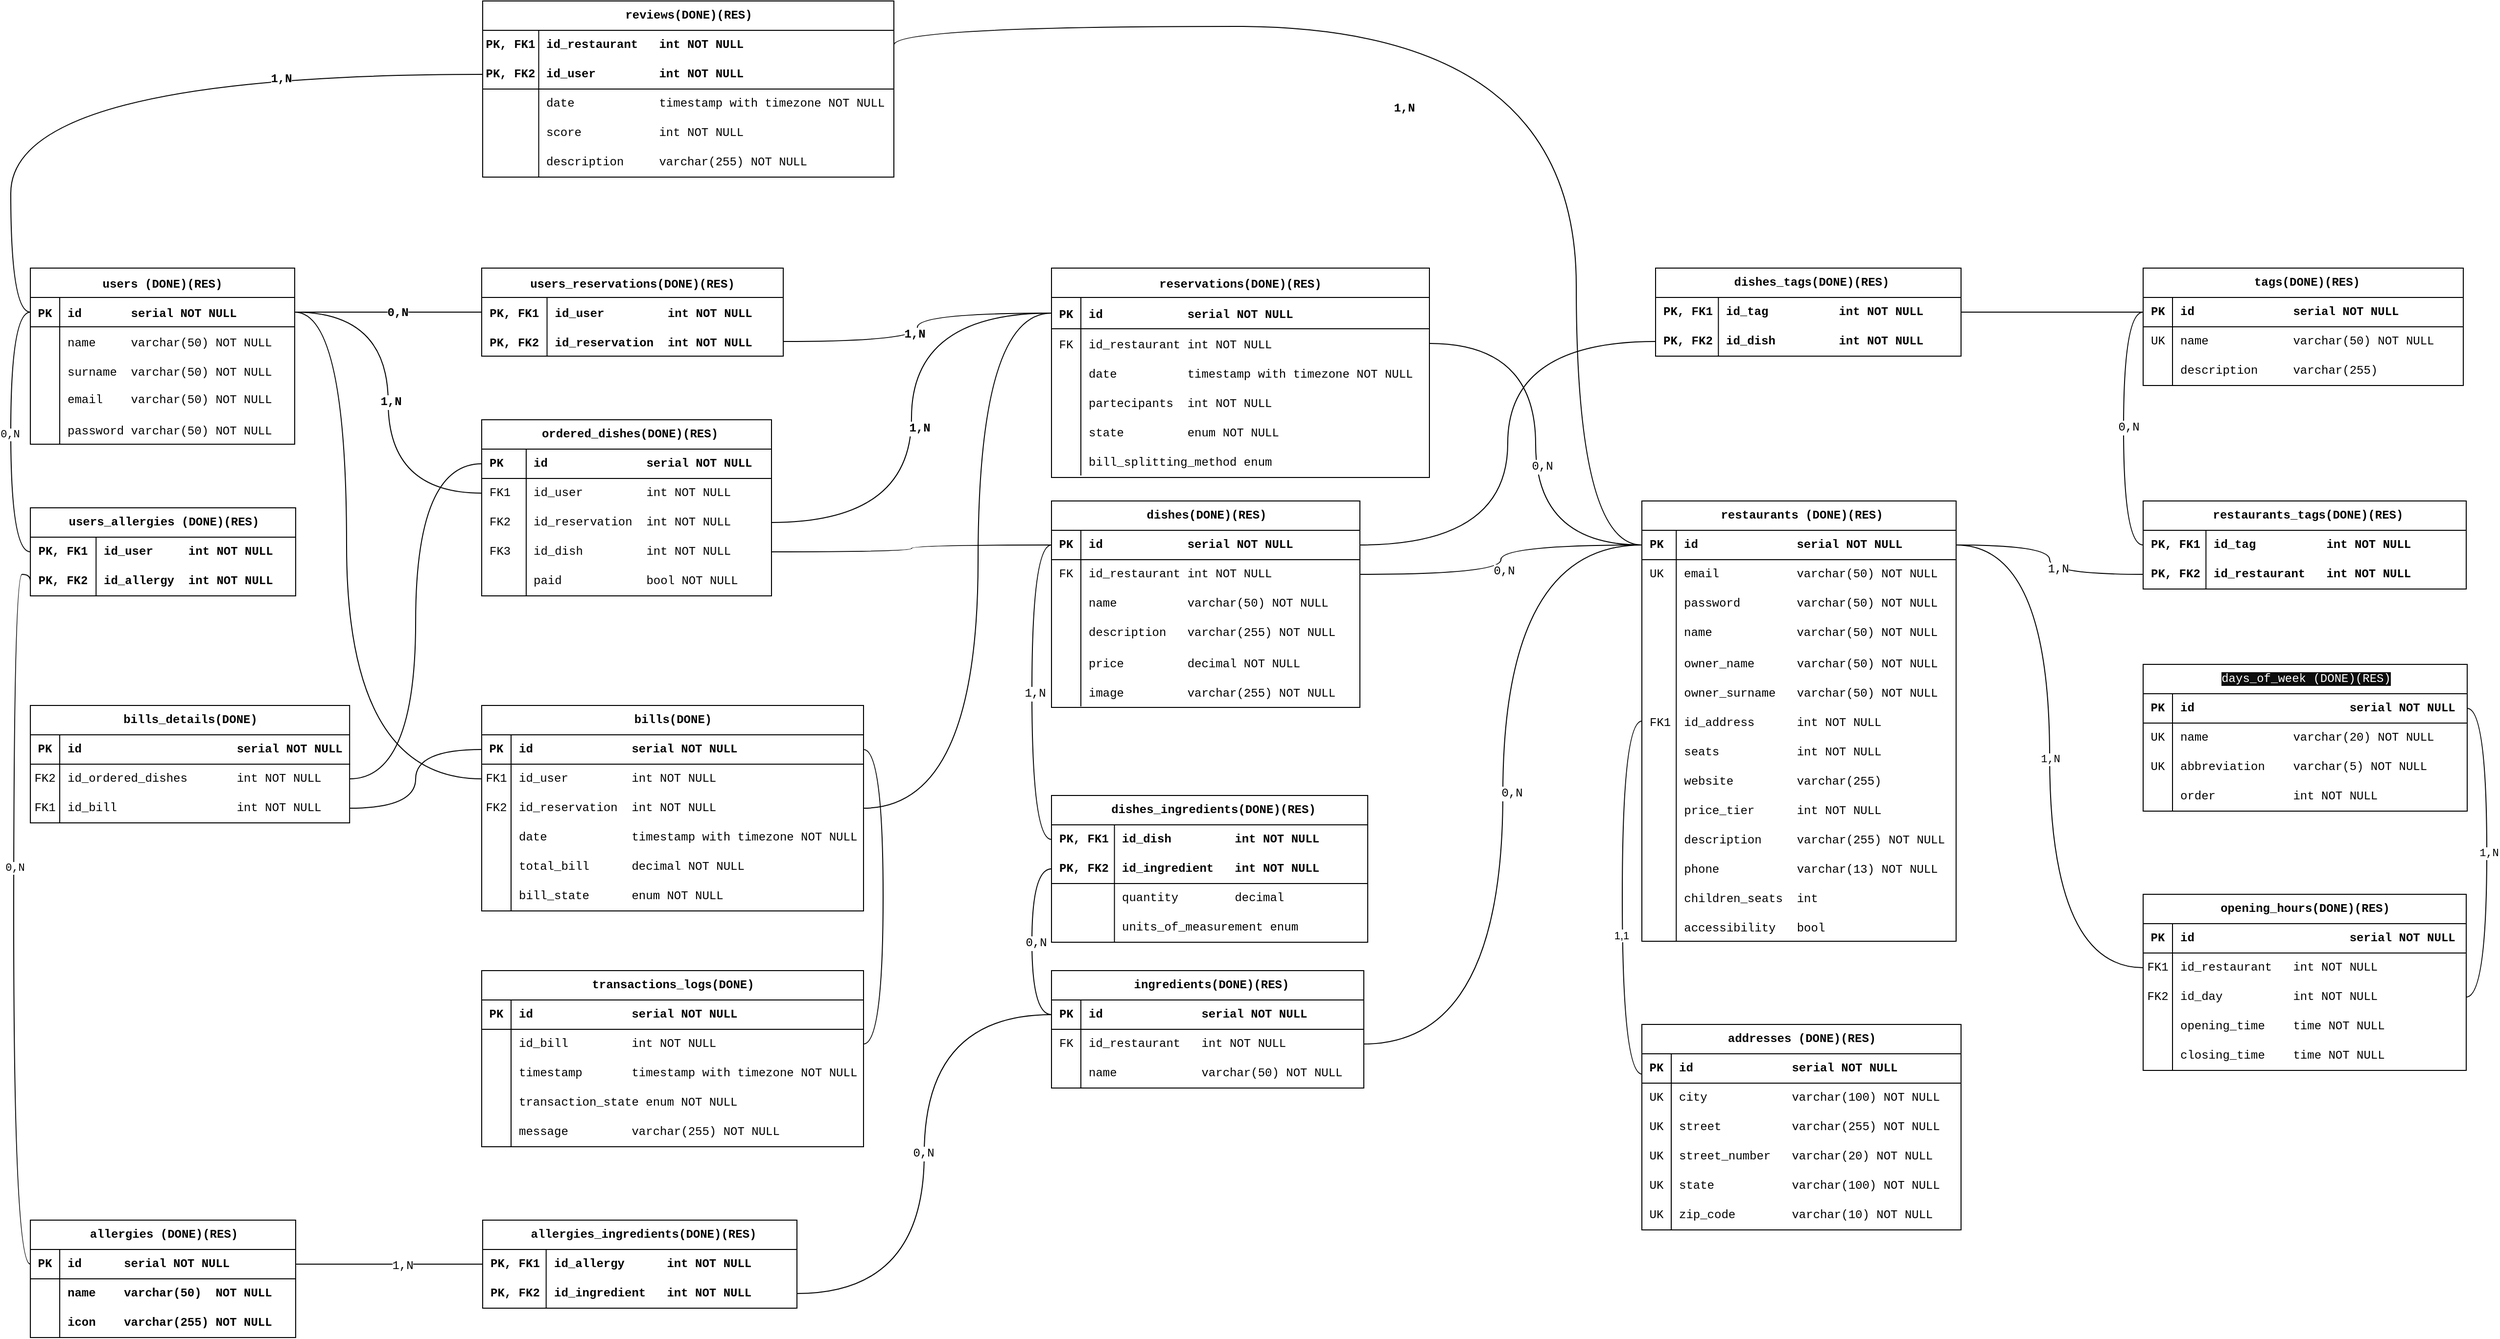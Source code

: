 <mxfile version="24.0.4" type="device">
  <diagram id="R2lEEEUBdFMjLlhIrx00" name="Page-1">
    <mxGraphModel dx="1674" dy="836" grid="0" gridSize="10" guides="1" tooltips="1" connect="1" arrows="1" fold="1" page="1" pageScale="1" pageWidth="3000" pageHeight="3000" background="none" math="0" shadow="0" extFonts="Permanent Marker^https://fonts.googleapis.com/css?family=Permanent+Marker">
      <root>
        <mxCell id="0" />
        <mxCell id="1" parent="0" />
        <mxCell id="C-vyLk0tnHw3VtMMgP7b-1" value="" style="edgeStyle=entityRelationEdgeStyle;endArrow=none;startArrow=none;endFill=0;startFill=0;fontFamily=Courier New;entryX=0;entryY=0.5;entryDx=0;entryDy=0;" parent="1" source="C-vyLk0tnHw3VtMMgP7b-24" target="C-vyLk0tnHw3VtMMgP7b-3" edge="1">
          <mxGeometry width="100" height="100" relative="1" as="geometry">
            <mxPoint x="390" y="945" as="sourcePoint" />
            <mxPoint x="490" y="845" as="targetPoint" />
          </mxGeometry>
        </mxCell>
        <mxCell id="swjEe1zrO26cysYA8210-39" value="0,N" style="edgeLabel;html=1;align=center;verticalAlign=middle;resizable=0;points=[];rounded=0;shadow=0;strokeColor=default;fontFamily=Courier New;fontSize=12;fontColor=default;fontStyle=1;fillColor=default;" parent="C-vyLk0tnHw3VtMMgP7b-1" vertex="1" connectable="0">
          <mxGeometry x="0.092" y="-1" relative="1" as="geometry">
            <mxPoint as="offset" />
          </mxGeometry>
        </mxCell>
        <mxCell id="C-vyLk0tnHw3VtMMgP7b-13" value="reservations(DONE)(RES)" style="shape=table;startSize=30;container=1;collapsible=1;childLayout=tableLayout;fixedRows=1;rowLines=0;fontStyle=1;align=center;resizeLast=1;fontFamily=Courier New;" parent="1" vertex="1">
          <mxGeometry x="1172" y="335" width="386" height="214" as="geometry" />
        </mxCell>
        <mxCell id="C-vyLk0tnHw3VtMMgP7b-14" value="" style="shape=partialRectangle;collapsible=0;dropTarget=0;pointerEvents=0;fillColor=none;points=[[0,0.5],[1,0.5]];portConstraint=eastwest;top=0;left=0;right=0;bottom=1;fontFamily=Courier New;fontStyle=1" parent="C-vyLk0tnHw3VtMMgP7b-13" vertex="1">
          <mxGeometry y="30" width="386" height="32" as="geometry" />
        </mxCell>
        <mxCell id="C-vyLk0tnHw3VtMMgP7b-15" value="PK" style="shape=partialRectangle;overflow=hidden;connectable=0;fillColor=none;top=0;left=0;bottom=0;right=0;fontStyle=1;fontFamily=Courier New;" parent="C-vyLk0tnHw3VtMMgP7b-14" vertex="1">
          <mxGeometry width="30" height="32" as="geometry">
            <mxRectangle width="30" height="32" as="alternateBounds" />
          </mxGeometry>
        </mxCell>
        <mxCell id="C-vyLk0tnHw3VtMMgP7b-16" value="id            serial NOT NULL" style="shape=partialRectangle;overflow=hidden;connectable=0;fillColor=none;top=0;left=0;bottom=0;right=0;align=left;spacingLeft=6;fontStyle=1;fontFamily=Courier New;" parent="C-vyLk0tnHw3VtMMgP7b-14" vertex="1">
          <mxGeometry x="30" width="356" height="32" as="geometry">
            <mxRectangle width="356" height="32" as="alternateBounds" />
          </mxGeometry>
        </mxCell>
        <mxCell id="C-vyLk0tnHw3VtMMgP7b-17" value="" style="shape=partialRectangle;collapsible=0;dropTarget=0;pointerEvents=0;fillColor=none;points=[[0,0.5],[1,0.5]];portConstraint=eastwest;top=0;left=0;right=0;bottom=0;fontFamily=Courier New;" parent="C-vyLk0tnHw3VtMMgP7b-13" vertex="1">
          <mxGeometry y="62" width="386" height="30" as="geometry" />
        </mxCell>
        <mxCell id="C-vyLk0tnHw3VtMMgP7b-18" value="FK" style="shape=partialRectangle;overflow=hidden;connectable=0;fillColor=none;top=0;left=0;bottom=0;right=0;fontFamily=Courier New;" parent="C-vyLk0tnHw3VtMMgP7b-17" vertex="1">
          <mxGeometry width="30" height="30" as="geometry">
            <mxRectangle width="30" height="30" as="alternateBounds" />
          </mxGeometry>
        </mxCell>
        <mxCell id="C-vyLk0tnHw3VtMMgP7b-19" value="id_restaurant int NOT NULL" style="shape=partialRectangle;overflow=hidden;connectable=0;fillColor=none;top=0;left=0;bottom=0;right=0;align=left;spacingLeft=6;fontFamily=Courier New;" parent="C-vyLk0tnHw3VtMMgP7b-17" vertex="1">
          <mxGeometry x="30" width="356" height="30" as="geometry">
            <mxRectangle width="356" height="30" as="alternateBounds" />
          </mxGeometry>
        </mxCell>
        <mxCell id="C-vyLk0tnHw3VtMMgP7b-20" value="" style="shape=partialRectangle;collapsible=0;dropTarget=0;pointerEvents=0;fillColor=none;points=[[0,0.5],[1,0.5]];portConstraint=eastwest;top=0;left=0;right=0;bottom=0;fontFamily=Courier New;" parent="C-vyLk0tnHw3VtMMgP7b-13" vertex="1">
          <mxGeometry y="92" width="386" height="30" as="geometry" />
        </mxCell>
        <mxCell id="C-vyLk0tnHw3VtMMgP7b-21" value="" style="shape=partialRectangle;overflow=hidden;connectable=0;fillColor=none;top=0;left=0;bottom=0;right=0;fontFamily=Courier New;" parent="C-vyLk0tnHw3VtMMgP7b-20" vertex="1">
          <mxGeometry width="30" height="30" as="geometry">
            <mxRectangle width="30" height="30" as="alternateBounds" />
          </mxGeometry>
        </mxCell>
        <mxCell id="C-vyLk0tnHw3VtMMgP7b-22" value="date          timestamp with timezone NOT NULL" style="shape=partialRectangle;overflow=hidden;connectable=0;fillColor=none;top=0;left=0;bottom=0;right=0;align=left;spacingLeft=6;fontFamily=Courier New;" parent="C-vyLk0tnHw3VtMMgP7b-20" vertex="1">
          <mxGeometry x="30" width="356" height="30" as="geometry">
            <mxRectangle width="356" height="30" as="alternateBounds" />
          </mxGeometry>
        </mxCell>
        <mxCell id="swjEe1zrO26cysYA8210-67" value="" style="shape=tableRow;horizontal=0;startSize=0;swimlaneHead=0;swimlaneBody=0;fillColor=none;collapsible=0;dropTarget=0;points=[[0,0.5],[1,0.5]];portConstraint=eastwest;top=0;left=0;right=0;bottom=0;fontFamily=Courier New;" parent="C-vyLk0tnHw3VtMMgP7b-13" vertex="1">
          <mxGeometry y="122" width="386" height="30" as="geometry" />
        </mxCell>
        <mxCell id="swjEe1zrO26cysYA8210-68" value="" style="shape=partialRectangle;connectable=0;fillColor=none;top=0;left=0;bottom=0;right=0;editable=1;overflow=hidden;fontFamily=Courier New;" parent="swjEe1zrO26cysYA8210-67" vertex="1">
          <mxGeometry width="30" height="30" as="geometry">
            <mxRectangle width="30" height="30" as="alternateBounds" />
          </mxGeometry>
        </mxCell>
        <mxCell id="swjEe1zrO26cysYA8210-69" value="partecipants  int NOT NULL" style="shape=partialRectangle;connectable=0;fillColor=none;top=0;left=0;bottom=0;right=0;align=left;spacingLeft=6;overflow=hidden;fontFamily=Courier New;" parent="swjEe1zrO26cysYA8210-67" vertex="1">
          <mxGeometry x="30" width="356" height="30" as="geometry">
            <mxRectangle width="356" height="30" as="alternateBounds" />
          </mxGeometry>
        </mxCell>
        <mxCell id="swjEe1zrO26cysYA8210-71" value="" style="shape=tableRow;horizontal=0;startSize=0;swimlaneHead=0;swimlaneBody=0;fillColor=none;collapsible=0;dropTarget=0;points=[[0,0.5],[1,0.5]];portConstraint=eastwest;top=0;left=0;right=0;bottom=0;fontFamily=Courier New;" parent="C-vyLk0tnHw3VtMMgP7b-13" vertex="1">
          <mxGeometry y="152" width="386" height="30" as="geometry" />
        </mxCell>
        <mxCell id="swjEe1zrO26cysYA8210-72" value="" style="shape=partialRectangle;connectable=0;fillColor=none;top=0;left=0;bottom=0;right=0;editable=1;overflow=hidden;fontFamily=Courier New;" parent="swjEe1zrO26cysYA8210-71" vertex="1">
          <mxGeometry width="30" height="30" as="geometry">
            <mxRectangle width="30" height="30" as="alternateBounds" />
          </mxGeometry>
        </mxCell>
        <mxCell id="swjEe1zrO26cysYA8210-73" value="state         enum NOT NULL" style="shape=partialRectangle;connectable=0;fillColor=none;top=0;left=0;bottom=0;right=0;align=left;spacingLeft=6;overflow=hidden;fontFamily=Courier New;" parent="swjEe1zrO26cysYA8210-71" vertex="1">
          <mxGeometry x="30" width="356" height="30" as="geometry">
            <mxRectangle width="356" height="30" as="alternateBounds" />
          </mxGeometry>
        </mxCell>
        <mxCell id="EzqtnMgwwVZjAFYB8f9S-1" style="shape=tableRow;horizontal=0;startSize=0;swimlaneHead=0;swimlaneBody=0;fillColor=none;collapsible=0;dropTarget=0;points=[[0,0.5],[1,0.5]];portConstraint=eastwest;top=0;left=0;right=0;bottom=0;fontFamily=Courier New;" parent="C-vyLk0tnHw3VtMMgP7b-13" vertex="1">
          <mxGeometry y="182" width="386" height="30" as="geometry" />
        </mxCell>
        <mxCell id="EzqtnMgwwVZjAFYB8f9S-2" style="shape=partialRectangle;connectable=0;fillColor=none;top=0;left=0;bottom=0;right=0;editable=1;overflow=hidden;fontFamily=Courier New;" parent="EzqtnMgwwVZjAFYB8f9S-1" vertex="1">
          <mxGeometry width="30" height="30" as="geometry">
            <mxRectangle width="30" height="30" as="alternateBounds" />
          </mxGeometry>
        </mxCell>
        <mxCell id="EzqtnMgwwVZjAFYB8f9S-3" value="bill_splitting_method enum" style="shape=partialRectangle;connectable=0;fillColor=none;top=0;left=0;bottom=0;right=0;align=left;spacingLeft=6;overflow=hidden;fontFamily=Courier New;" parent="EzqtnMgwwVZjAFYB8f9S-1" vertex="1">
          <mxGeometry x="30" width="356" height="30" as="geometry">
            <mxRectangle width="356" height="30" as="alternateBounds" />
          </mxGeometry>
        </mxCell>
        <mxCell id="C-vyLk0tnHw3VtMMgP7b-23" value="users (DONE)(RES)" style="shape=table;startSize=30;container=1;collapsible=1;childLayout=tableLayout;fixedRows=1;rowLines=0;fontStyle=1;align=center;resizeLast=1;rounded=0;swimlaneLine=1;shadow=0;strokeColor=default;columnLines=1;fontFamily=Courier New;" parent="1" vertex="1">
          <mxGeometry x="129" y="335" width="270" height="180" as="geometry" />
        </mxCell>
        <mxCell id="C-vyLk0tnHw3VtMMgP7b-24" value="" style="shape=partialRectangle;collapsible=0;dropTarget=0;pointerEvents=0;fillColor=none;points=[[0,0.5],[1,0.5]];portConstraint=eastwest;top=0;left=0;right=0;bottom=1;fontStyle=4;fontFamily=Courier New;" parent="C-vyLk0tnHw3VtMMgP7b-23" vertex="1">
          <mxGeometry y="30" width="270" height="30" as="geometry" />
        </mxCell>
        <mxCell id="C-vyLk0tnHw3VtMMgP7b-25" value="PK" style="shape=partialRectangle;overflow=hidden;connectable=0;fillColor=none;top=0;left=0;bottom=0;right=0;fontStyle=1;fontFamily=Courier New;" parent="C-vyLk0tnHw3VtMMgP7b-24" vertex="1">
          <mxGeometry width="30" height="30" as="geometry">
            <mxRectangle width="30" height="30" as="alternateBounds" />
          </mxGeometry>
        </mxCell>
        <mxCell id="C-vyLk0tnHw3VtMMgP7b-26" value="id       serial NOT NULL " style="shape=partialRectangle;overflow=hidden;connectable=0;fillColor=none;top=0;left=0;bottom=0;right=0;align=left;spacingLeft=6;fontStyle=1;fontFamily=Courier New;" parent="C-vyLk0tnHw3VtMMgP7b-24" vertex="1">
          <mxGeometry x="30" width="240" height="30" as="geometry">
            <mxRectangle width="240" height="30" as="alternateBounds" />
          </mxGeometry>
        </mxCell>
        <mxCell id="C-vyLk0tnHw3VtMMgP7b-27" value="" style="shape=partialRectangle;collapsible=0;dropTarget=0;pointerEvents=0;fillColor=none;points=[[0,0.5],[1,0.5]];portConstraint=eastwest;top=0;left=0;right=0;bottom=0;fontFamily=Courier New;" parent="C-vyLk0tnHw3VtMMgP7b-23" vertex="1">
          <mxGeometry y="60" width="270" height="30" as="geometry" />
        </mxCell>
        <mxCell id="C-vyLk0tnHw3VtMMgP7b-28" value="" style="shape=partialRectangle;overflow=hidden;connectable=0;fillColor=none;top=0;left=0;bottom=0;right=0;fontFamily=Courier New;" parent="C-vyLk0tnHw3VtMMgP7b-27" vertex="1">
          <mxGeometry width="30" height="30" as="geometry">
            <mxRectangle width="30" height="30" as="alternateBounds" />
          </mxGeometry>
        </mxCell>
        <mxCell id="C-vyLk0tnHw3VtMMgP7b-29" value="name     varchar(50) NOT NULL" style="shape=partialRectangle;overflow=hidden;connectable=0;fillColor=none;top=0;left=0;bottom=0;right=0;align=left;spacingLeft=6;fontFamily=Courier New;" parent="C-vyLk0tnHw3VtMMgP7b-27" vertex="1">
          <mxGeometry x="30" width="240" height="30" as="geometry">
            <mxRectangle width="240" height="30" as="alternateBounds" />
          </mxGeometry>
        </mxCell>
        <mxCell id="swjEe1zrO26cysYA8210-7" value="" style="shape=tableRow;horizontal=0;startSize=0;swimlaneHead=0;swimlaneBody=0;fillColor=none;collapsible=0;dropTarget=0;points=[[0,0.5],[1,0.5]];portConstraint=eastwest;top=0;left=0;right=0;bottom=0;fontFamily=Courier New;" parent="C-vyLk0tnHw3VtMMgP7b-23" vertex="1">
          <mxGeometry y="90" width="270" height="30" as="geometry" />
        </mxCell>
        <mxCell id="swjEe1zrO26cysYA8210-8" value="" style="shape=partialRectangle;connectable=0;fillColor=none;top=0;left=0;bottom=0;right=0;editable=1;overflow=hidden;fontFamily=Courier New;" parent="swjEe1zrO26cysYA8210-7" vertex="1">
          <mxGeometry width="30" height="30" as="geometry">
            <mxRectangle width="30" height="30" as="alternateBounds" />
          </mxGeometry>
        </mxCell>
        <mxCell id="swjEe1zrO26cysYA8210-9" value="surname  varchar(50) NOT NULL" style="shape=partialRectangle;connectable=0;fillColor=none;top=0;left=0;bottom=0;right=0;align=left;spacingLeft=6;overflow=hidden;fontFamily=Courier New;" parent="swjEe1zrO26cysYA8210-7" vertex="1">
          <mxGeometry x="30" width="240" height="30" as="geometry">
            <mxRectangle width="240" height="30" as="alternateBounds" />
          </mxGeometry>
        </mxCell>
        <mxCell id="swjEe1zrO26cysYA8210-11" value="" style="shape=tableRow;horizontal=0;startSize=0;swimlaneHead=0;swimlaneBody=0;fillColor=none;collapsible=0;dropTarget=0;points=[[0,0.5],[1,0.5]];portConstraint=eastwest;top=0;left=0;right=0;bottom=0;fontFamily=Courier New;" parent="C-vyLk0tnHw3VtMMgP7b-23" vertex="1">
          <mxGeometry y="120" width="270" height="30" as="geometry" />
        </mxCell>
        <mxCell id="swjEe1zrO26cysYA8210-12" value="" style="shape=partialRectangle;connectable=0;fillColor=none;top=0;left=0;bottom=0;right=0;fontStyle=0;overflow=hidden;whiteSpace=wrap;html=1;fontFamily=Courier New;" parent="swjEe1zrO26cysYA8210-11" vertex="1">
          <mxGeometry width="30" height="30" as="geometry">
            <mxRectangle width="30" height="30" as="alternateBounds" />
          </mxGeometry>
        </mxCell>
        <mxCell id="swjEe1zrO26cysYA8210-13" value="&lt;span style=&quot;text-wrap: nowrap;&quot;&gt;email &lt;span style=&quot;white-space: pre;&quot;&gt;&#x9;&lt;/span&gt;&amp;nbsp;varchar(50) NOT NULL&lt;/span&gt;" style="shape=partialRectangle;connectable=0;fillColor=none;top=0;left=0;bottom=0;right=0;align=left;spacingLeft=6;fontStyle=0;overflow=hidden;whiteSpace=wrap;html=1;fontFamily=Courier New;" parent="swjEe1zrO26cysYA8210-11" vertex="1">
          <mxGeometry x="30" width="240" height="30" as="geometry">
            <mxRectangle width="240" height="30" as="alternateBounds" />
          </mxGeometry>
        </mxCell>
        <mxCell id="swjEe1zrO26cysYA8210-16" value="" style="shape=tableRow;horizontal=0;startSize=0;swimlaneHead=0;swimlaneBody=0;fillColor=none;collapsible=0;dropTarget=0;points=[[0,0.5],[1,0.5]];portConstraint=eastwest;top=0;left=0;right=0;bottom=0;fontFamily=Courier New;" parent="C-vyLk0tnHw3VtMMgP7b-23" vertex="1">
          <mxGeometry y="150" width="270" height="30" as="geometry" />
        </mxCell>
        <mxCell id="swjEe1zrO26cysYA8210-17" value="" style="shape=partialRectangle;connectable=0;fillColor=none;top=0;left=0;bottom=0;right=0;editable=1;overflow=hidden;fontFamily=Courier New;" parent="swjEe1zrO26cysYA8210-16" vertex="1">
          <mxGeometry width="30" height="30" as="geometry">
            <mxRectangle width="30" height="30" as="alternateBounds" />
          </mxGeometry>
        </mxCell>
        <mxCell id="swjEe1zrO26cysYA8210-18" value="password varchar(50) NOT NULL" style="shape=partialRectangle;connectable=0;fillColor=none;top=0;left=0;bottom=0;right=0;align=left;spacingLeft=6;overflow=hidden;fontFamily=Courier New;" parent="swjEe1zrO26cysYA8210-16" vertex="1">
          <mxGeometry x="30" width="240" height="30" as="geometry">
            <mxRectangle width="240" height="30" as="alternateBounds" />
          </mxGeometry>
        </mxCell>
        <mxCell id="C-vyLk0tnHw3VtMMgP7b-2" value="users_reservations(DONE)(RES)" style="shape=table;startSize=30;container=1;collapsible=1;childLayout=tableLayout;fixedRows=1;rowLines=0;fontStyle=1;align=center;resizeLast=1;fontFamily=Courier New;columnLines=1;" parent="1" vertex="1">
          <mxGeometry x="590" y="335" width="308" height="90" as="geometry" />
        </mxCell>
        <mxCell id="C-vyLk0tnHw3VtMMgP7b-3" value="" style="shape=partialRectangle;collapsible=0;dropTarget=0;pointerEvents=0;fillColor=none;points=[[0,0.5],[1,0.5]];portConstraint=eastwest;top=0;left=0;right=0;bottom=0;fontFamily=Courier New;" parent="C-vyLk0tnHw3VtMMgP7b-2" vertex="1">
          <mxGeometry y="30" width="308" height="30" as="geometry" />
        </mxCell>
        <mxCell id="C-vyLk0tnHw3VtMMgP7b-4" value="PK, FK1" style="shape=partialRectangle;overflow=hidden;connectable=0;fillColor=none;top=0;left=0;bottom=0;right=0;fontStyle=1;fontFamily=Courier New;" parent="C-vyLk0tnHw3VtMMgP7b-3" vertex="1">
          <mxGeometry width="66.75" height="30" as="geometry">
            <mxRectangle width="66.75" height="30" as="alternateBounds" />
          </mxGeometry>
        </mxCell>
        <mxCell id="C-vyLk0tnHw3VtMMgP7b-5" value="id_user         int NOT NULL" style="shape=partialRectangle;overflow=hidden;connectable=0;fillColor=none;top=0;left=0;bottom=0;right=0;align=left;spacingLeft=6;fontStyle=1;fontFamily=Courier New;" parent="C-vyLk0tnHw3VtMMgP7b-3" vertex="1">
          <mxGeometry x="66.75" width="241.25" height="30" as="geometry">
            <mxRectangle width="241.25" height="30" as="alternateBounds" />
          </mxGeometry>
        </mxCell>
        <mxCell id="swjEe1zrO26cysYA8210-20" value="" style="shape=tableRow;horizontal=0;startSize=0;swimlaneHead=0;swimlaneBody=0;fillColor=none;collapsible=0;dropTarget=0;points=[[0,0.5],[1,0.5]];portConstraint=eastwest;top=0;left=0;right=0;bottom=0;rounded=0;shadow=0;strokeColor=default;align=center;verticalAlign=middle;fontFamily=Courier New;fontSize=12;fontColor=default;fontStyle=1;" parent="C-vyLk0tnHw3VtMMgP7b-2" vertex="1">
          <mxGeometry y="60" width="308" height="30" as="geometry" />
        </mxCell>
        <mxCell id="swjEe1zrO26cysYA8210-21" value="PK, FK2" style="shape=partialRectangle;connectable=0;fillColor=none;top=0;left=0;bottom=0;right=0;editable=1;overflow=hidden;rounded=0;shadow=0;strokeColor=default;align=center;verticalAlign=middle;fontFamily=Courier New;fontSize=12;fontColor=default;fontStyle=1;" parent="swjEe1zrO26cysYA8210-20" vertex="1">
          <mxGeometry width="66.75" height="30" as="geometry">
            <mxRectangle width="66.75" height="30" as="alternateBounds" />
          </mxGeometry>
        </mxCell>
        <mxCell id="swjEe1zrO26cysYA8210-22" value="id_reservation  int NOT NULL" style="shape=partialRectangle;connectable=0;fillColor=none;top=0;left=0;bottom=0;right=0;align=left;spacingLeft=6;overflow=hidden;rounded=0;shadow=0;strokeColor=default;verticalAlign=middle;fontFamily=Courier New;fontSize=12;fontColor=default;fontStyle=1;" parent="swjEe1zrO26cysYA8210-20" vertex="1">
          <mxGeometry x="66.75" width="241.25" height="30" as="geometry">
            <mxRectangle width="241.25" height="30" as="alternateBounds" />
          </mxGeometry>
        </mxCell>
        <mxCell id="swjEe1zrO26cysYA8210-24" style="edgeStyle=orthogonalEdgeStyle;rounded=0;orthogonalLoop=1;jettySize=auto;html=1;entryX=0;entryY=0.5;entryDx=0;entryDy=0;fontFamily=Courier New;fontSize=12;fontColor=default;fontStyle=1;startArrow=none;startFill=0;endArrow=none;endFill=0;curved=1;" parent="1" source="swjEe1zrO26cysYA8210-20" target="C-vyLk0tnHw3VtMMgP7b-14" edge="1">
          <mxGeometry relative="1" as="geometry" />
        </mxCell>
        <mxCell id="swjEe1zrO26cysYA8210-40" value="1,N" style="edgeLabel;html=1;align=center;verticalAlign=middle;resizable=0;points=[];rounded=0;shadow=0;strokeColor=default;fontFamily=Courier New;fontSize=12;fontColor=default;fontStyle=1;fillColor=default;" parent="swjEe1zrO26cysYA8210-24" vertex="1" connectable="0">
          <mxGeometry x="-0.045" y="3" relative="1" as="geometry">
            <mxPoint as="offset" />
          </mxGeometry>
        </mxCell>
        <mxCell id="swjEe1zrO26cysYA8210-26" value="allergies (DONE)(RES)" style="shape=table;startSize=30;container=1;collapsible=1;childLayout=tableLayout;fixedRows=1;rowLines=0;fontStyle=1;align=center;resizeLast=1;html=1;rounded=0;shadow=0;strokeColor=default;verticalAlign=middle;fontFamily=Courier New;fontSize=12;fontColor=default;fillColor=default;" parent="1" vertex="1">
          <mxGeometry x="129" y="1308" width="271" height="120" as="geometry" />
        </mxCell>
        <mxCell id="swjEe1zrO26cysYA8210-27" value="" style="shape=tableRow;horizontal=0;startSize=0;swimlaneHead=0;swimlaneBody=0;fillColor=none;collapsible=0;dropTarget=0;points=[[0,0.5],[1,0.5]];portConstraint=eastwest;top=0;left=0;right=0;bottom=1;rounded=0;shadow=0;strokeColor=default;align=center;verticalAlign=middle;fontFamily=Courier New;fontSize=12;fontColor=default;fontStyle=1;" parent="swjEe1zrO26cysYA8210-26" vertex="1">
          <mxGeometry y="30" width="271" height="30" as="geometry" />
        </mxCell>
        <mxCell id="swjEe1zrO26cysYA8210-28" value="PK" style="shape=partialRectangle;connectable=0;fillColor=none;top=0;left=0;bottom=0;right=0;fontStyle=1;overflow=hidden;whiteSpace=wrap;html=1;rounded=0;shadow=0;strokeColor=default;align=center;verticalAlign=middle;fontFamily=Courier New;fontSize=12;fontColor=default;" parent="swjEe1zrO26cysYA8210-27" vertex="1">
          <mxGeometry width="30" height="30" as="geometry">
            <mxRectangle width="30" height="30" as="alternateBounds" />
          </mxGeometry>
        </mxCell>
        <mxCell id="swjEe1zrO26cysYA8210-29" value="id      serial NOT NULL" style="shape=partialRectangle;connectable=0;fillColor=none;top=0;left=0;bottom=0;right=0;align=left;spacingLeft=6;fontStyle=1;overflow=hidden;rounded=0;shadow=0;strokeColor=default;verticalAlign=middle;fontFamily=Courier New;fontSize=12;fontColor=default;whiteSpace=wrap;labelBackgroundColor=none;" parent="swjEe1zrO26cysYA8210-27" vertex="1">
          <mxGeometry x="30" width="241" height="30" as="geometry">
            <mxRectangle width="241" height="30" as="alternateBounds" />
          </mxGeometry>
        </mxCell>
        <mxCell id="swjEe1zrO26cysYA8210-30" value="" style="shape=tableRow;horizontal=0;startSize=0;swimlaneHead=0;swimlaneBody=0;fillColor=none;collapsible=0;dropTarget=0;points=[[0,0.5],[1,0.5]];portConstraint=eastwest;top=0;left=0;right=0;bottom=0;rounded=0;shadow=0;strokeColor=default;align=center;verticalAlign=middle;fontFamily=Courier New;fontSize=12;fontColor=default;fontStyle=1;" parent="swjEe1zrO26cysYA8210-26" vertex="1">
          <mxGeometry y="60" width="271" height="30" as="geometry" />
        </mxCell>
        <mxCell id="swjEe1zrO26cysYA8210-31" value="" style="shape=partialRectangle;connectable=0;fillColor=none;top=0;left=0;bottom=0;right=0;editable=1;overflow=hidden;whiteSpace=wrap;html=1;rounded=0;shadow=0;strokeColor=default;align=center;verticalAlign=middle;fontFamily=Courier New;fontSize=12;fontColor=default;fontStyle=1;" parent="swjEe1zrO26cysYA8210-30" vertex="1">
          <mxGeometry width="30" height="30" as="geometry">
            <mxRectangle width="30" height="30" as="alternateBounds" />
          </mxGeometry>
        </mxCell>
        <mxCell id="swjEe1zrO26cysYA8210-32" value="name &lt;span style=&quot;white-space: pre;&quot;&gt;&#x9;&lt;/span&gt;varchar(50)&amp;nbsp; NOT NULL" style="shape=partialRectangle;connectable=0;fillColor=none;top=0;left=0;bottom=0;right=0;align=left;spacingLeft=6;overflow=hidden;whiteSpace=wrap;html=1;rounded=0;shadow=0;strokeColor=default;verticalAlign=middle;fontFamily=Courier New;fontSize=12;fontColor=default;fontStyle=1;" parent="swjEe1zrO26cysYA8210-30" vertex="1">
          <mxGeometry x="30" width="241" height="30" as="geometry">
            <mxRectangle width="241" height="30" as="alternateBounds" />
          </mxGeometry>
        </mxCell>
        <mxCell id="swjEe1zrO26cysYA8210-33" value="" style="shape=tableRow;horizontal=0;startSize=0;swimlaneHead=0;swimlaneBody=0;fillColor=none;collapsible=0;dropTarget=0;points=[[0,0.5],[1,0.5]];portConstraint=eastwest;top=0;left=0;right=0;bottom=0;rounded=0;shadow=0;strokeColor=default;align=center;verticalAlign=middle;fontFamily=Courier New;fontSize=12;fontColor=default;fontStyle=1;" parent="swjEe1zrO26cysYA8210-26" vertex="1">
          <mxGeometry y="90" width="271" height="30" as="geometry" />
        </mxCell>
        <mxCell id="swjEe1zrO26cysYA8210-34" value="" style="shape=partialRectangle;connectable=0;fillColor=none;top=0;left=0;bottom=0;right=0;editable=1;overflow=hidden;whiteSpace=wrap;html=1;rounded=0;shadow=0;strokeColor=default;align=center;verticalAlign=middle;fontFamily=Courier New;fontSize=12;fontColor=default;fontStyle=1;" parent="swjEe1zrO26cysYA8210-33" vertex="1">
          <mxGeometry width="30" height="30" as="geometry">
            <mxRectangle width="30" height="30" as="alternateBounds" />
          </mxGeometry>
        </mxCell>
        <mxCell id="swjEe1zrO26cysYA8210-35" value="icon &lt;span style=&quot;white-space: pre;&quot;&gt;&#x9;&lt;/span&gt;varchar(255) NOT NULL" style="shape=partialRectangle;connectable=0;fillColor=none;top=0;left=0;bottom=0;right=0;align=left;spacingLeft=6;overflow=hidden;whiteSpace=wrap;html=1;rounded=0;shadow=0;strokeColor=default;verticalAlign=middle;fontFamily=Courier New;fontSize=12;fontColor=default;fontStyle=1;" parent="swjEe1zrO26cysYA8210-33" vertex="1">
          <mxGeometry x="30" width="241" height="30" as="geometry">
            <mxRectangle width="241" height="30" as="alternateBounds" />
          </mxGeometry>
        </mxCell>
        <mxCell id="swjEe1zrO26cysYA8210-46" value="users_allergies (DONE)(RES)" style="shape=table;startSize=30;container=1;collapsible=1;childLayout=tableLayout;fixedRows=1;rowLines=0;fontStyle=1;align=center;resizeLast=1;html=1;rounded=0;shadow=0;strokeColor=default;verticalAlign=middle;fontFamily=Courier New;fontSize=12;fontColor=default;fillColor=default;swimlaneLine=1;gradientColor=none;" parent="1" vertex="1">
          <mxGeometry x="129" y="580" width="271" height="90" as="geometry" />
        </mxCell>
        <mxCell id="swjEe1zrO26cysYA8210-47" value="" style="shape=tableRow;horizontal=0;startSize=0;swimlaneHead=0;swimlaneBody=0;fillColor=none;collapsible=0;dropTarget=0;points=[[0,0.5],[1,0.5]];portConstraint=eastwest;top=0;left=0;right=0;bottom=0;rounded=0;shadow=0;strokeColor=default;align=center;verticalAlign=middle;fontFamily=Courier New;fontSize=12;fontColor=default;fontStyle=1;" parent="swjEe1zrO26cysYA8210-46" vertex="1">
          <mxGeometry y="30" width="271" height="30" as="geometry" />
        </mxCell>
        <mxCell id="swjEe1zrO26cysYA8210-48" value="PK, FK1" style="shape=partialRectangle;connectable=0;fillColor=none;top=0;left=0;bottom=0;right=0;fontStyle=1;overflow=hidden;whiteSpace=wrap;html=1;rounded=0;shadow=0;strokeColor=default;align=center;verticalAlign=middle;fontFamily=Courier New;fontSize=12;fontColor=default;" parent="swjEe1zrO26cysYA8210-47" vertex="1">
          <mxGeometry width="67.125" height="30" as="geometry">
            <mxRectangle width="67.125" height="30" as="alternateBounds" />
          </mxGeometry>
        </mxCell>
        <mxCell id="swjEe1zrO26cysYA8210-49" value="id_user&amp;nbsp; &amp;nbsp; &amp;nbsp;int NOT NULL" style="shape=partialRectangle;connectable=0;fillColor=none;top=0;left=0;bottom=0;right=0;align=left;spacingLeft=6;fontStyle=1;overflow=hidden;whiteSpace=wrap;html=1;rounded=0;shadow=0;strokeColor=default;verticalAlign=middle;fontFamily=Courier New;fontSize=12;fontColor=default;" parent="swjEe1zrO26cysYA8210-47" vertex="1">
          <mxGeometry x="67.125" width="203.875" height="30" as="geometry">
            <mxRectangle width="203.875" height="30" as="alternateBounds" />
          </mxGeometry>
        </mxCell>
        <mxCell id="swjEe1zrO26cysYA8210-50" value="" style="shape=tableRow;horizontal=0;startSize=0;swimlaneHead=0;swimlaneBody=0;fillColor=none;collapsible=0;dropTarget=0;points=[[0,0.5],[1,0.5]];portConstraint=eastwest;top=0;left=0;right=0;bottom=0;rounded=0;shadow=0;strokeColor=default;align=center;verticalAlign=middle;fontFamily=Courier New;fontSize=12;fontColor=default;fontStyle=1;" parent="swjEe1zrO26cysYA8210-46" vertex="1">
          <mxGeometry y="60" width="271" height="30" as="geometry" />
        </mxCell>
        <mxCell id="swjEe1zrO26cysYA8210-51" value="PK, FK2" style="shape=partialRectangle;connectable=0;fillColor=none;top=0;left=0;bottom=0;right=0;editable=1;overflow=hidden;whiteSpace=wrap;html=1;rounded=0;shadow=0;strokeColor=default;align=center;verticalAlign=middle;fontFamily=Courier New;fontSize=12;fontColor=default;fontStyle=1;" parent="swjEe1zrO26cysYA8210-50" vertex="1">
          <mxGeometry width="67.125" height="30" as="geometry">
            <mxRectangle width="67.125" height="30" as="alternateBounds" />
          </mxGeometry>
        </mxCell>
        <mxCell id="swjEe1zrO26cysYA8210-52" value="id_allergy&amp;nbsp; int NOT NULL" style="shape=partialRectangle;connectable=0;fillColor=none;top=0;left=0;bottom=0;right=0;align=left;spacingLeft=6;overflow=hidden;whiteSpace=wrap;html=1;rounded=0;shadow=0;strokeColor=default;verticalAlign=middle;fontFamily=Courier New;fontSize=12;fontColor=default;fontStyle=1;" parent="swjEe1zrO26cysYA8210-50" vertex="1">
          <mxGeometry x="67.125" width="203.875" height="30" as="geometry">
            <mxRectangle width="203.875" height="30" as="alternateBounds" />
          </mxGeometry>
        </mxCell>
        <mxCell id="swjEe1zrO26cysYA8210-59" style="edgeStyle=orthogonalEdgeStyle;rounded=0;orthogonalLoop=1;jettySize=auto;html=1;exitX=0;exitY=0.5;exitDx=0;exitDy=0;entryX=0;entryY=0.5;entryDx=0;entryDy=0;endArrow=none;endFill=0;curved=1;fontFamily=Courier New;" parent="1" source="swjEe1zrO26cysYA8210-50" target="swjEe1zrO26cysYA8210-27" edge="1">
          <mxGeometry relative="1" as="geometry">
            <Array as="points">
              <mxPoint x="112" y="648" />
              <mxPoint x="112" y="1353" />
            </Array>
          </mxGeometry>
        </mxCell>
        <mxCell id="swjEe1zrO26cysYA8210-62" value="0,N" style="edgeLabel;html=1;align=center;verticalAlign=middle;resizable=0;points=[];fontFamily=Courier New;" parent="swjEe1zrO26cysYA8210-59" vertex="1" connectable="0">
          <mxGeometry x="-0.131" y="1" relative="1" as="geometry">
            <mxPoint as="offset" />
          </mxGeometry>
        </mxCell>
        <mxCell id="swjEe1zrO26cysYA8210-60" style="edgeStyle=orthogonalEdgeStyle;rounded=0;orthogonalLoop=1;jettySize=auto;html=1;exitX=0;exitY=0.5;exitDx=0;exitDy=0;entryX=0;entryY=0.5;entryDx=0;entryDy=0;endArrow=none;endFill=0;curved=1;fontFamily=Courier New;" parent="1" source="swjEe1zrO26cysYA8210-47" target="C-vyLk0tnHw3VtMMgP7b-24" edge="1">
          <mxGeometry relative="1" as="geometry" />
        </mxCell>
        <mxCell id="swjEe1zrO26cysYA8210-61" value="0,N" style="edgeLabel;html=1;align=center;verticalAlign=middle;resizable=0;points=[];fontFamily=Courier New;" parent="swjEe1zrO26cysYA8210-60" vertex="1" connectable="0">
          <mxGeometry x="-0.017" y="1" relative="1" as="geometry">
            <mxPoint as="offset" />
          </mxGeometry>
        </mxCell>
        <mxCell id="swjEe1zrO26cysYA8210-74" value="dishes(DONE)(RES)" style="shape=table;startSize=30;container=1;collapsible=1;childLayout=tableLayout;fixedRows=1;rowLines=0;fontStyle=1;align=center;resizeLast=1;html=1;fontFamily=Courier New;" parent="1" vertex="1">
          <mxGeometry x="1172" y="573" width="315" height="211" as="geometry" />
        </mxCell>
        <mxCell id="swjEe1zrO26cysYA8210-75" value="" style="shape=tableRow;horizontal=0;startSize=0;swimlaneHead=0;swimlaneBody=0;fillColor=none;collapsible=0;dropTarget=0;points=[[0,0.5],[1,0.5]];portConstraint=eastwest;top=0;left=0;right=0;bottom=1;fontFamily=Courier New;" parent="swjEe1zrO26cysYA8210-74" vertex="1">
          <mxGeometry y="30" width="315" height="30" as="geometry" />
        </mxCell>
        <mxCell id="swjEe1zrO26cysYA8210-76" value="PK" style="shape=partialRectangle;connectable=0;fillColor=none;top=0;left=0;bottom=0;right=0;fontStyle=1;overflow=hidden;whiteSpace=wrap;html=1;fontFamily=Courier New;" parent="swjEe1zrO26cysYA8210-75" vertex="1">
          <mxGeometry width="30" height="30" as="geometry">
            <mxRectangle width="30" height="30" as="alternateBounds" />
          </mxGeometry>
        </mxCell>
        <mxCell id="swjEe1zrO26cysYA8210-77" value="id &lt;span style=&quot;white-space: pre;&quot;&gt;&#x9;&amp;nbsp;&lt;/span&gt;&amp;nbsp; &amp;nbsp; &amp;nbsp;serial NOT NULL" style="shape=partialRectangle;connectable=0;fillColor=none;top=0;left=0;bottom=0;right=0;align=left;spacingLeft=6;fontStyle=1;overflow=hidden;whiteSpace=wrap;html=1;fontFamily=Courier New;" parent="swjEe1zrO26cysYA8210-75" vertex="1">
          <mxGeometry x="30" width="285" height="30" as="geometry">
            <mxRectangle width="285" height="30" as="alternateBounds" />
          </mxGeometry>
        </mxCell>
        <mxCell id="swjEe1zrO26cysYA8210-78" value="" style="shape=tableRow;horizontal=0;startSize=0;swimlaneHead=0;swimlaneBody=0;fillColor=none;collapsible=0;dropTarget=0;points=[[0,0.5],[1,0.5]];portConstraint=eastwest;top=0;left=0;right=0;bottom=0;fontFamily=Courier New;" parent="swjEe1zrO26cysYA8210-74" vertex="1">
          <mxGeometry y="60" width="315" height="30" as="geometry" />
        </mxCell>
        <mxCell id="swjEe1zrO26cysYA8210-79" value="FK" style="shape=partialRectangle;connectable=0;fillColor=none;top=0;left=0;bottom=0;right=0;editable=1;overflow=hidden;whiteSpace=wrap;html=1;fontFamily=Courier New;" parent="swjEe1zrO26cysYA8210-78" vertex="1">
          <mxGeometry width="30" height="30" as="geometry">
            <mxRectangle width="30" height="30" as="alternateBounds" />
          </mxGeometry>
        </mxCell>
        <mxCell id="swjEe1zrO26cysYA8210-80" value="id_restaurant int NOT NULL" style="shape=partialRectangle;connectable=0;fillColor=none;top=0;left=0;bottom=0;right=0;align=left;spacingLeft=6;overflow=hidden;whiteSpace=wrap;html=1;fontFamily=Courier New;" parent="swjEe1zrO26cysYA8210-78" vertex="1">
          <mxGeometry x="30" width="285" height="30" as="geometry">
            <mxRectangle width="285" height="30" as="alternateBounds" />
          </mxGeometry>
        </mxCell>
        <mxCell id="swjEe1zrO26cysYA8210-81" value="" style="shape=tableRow;horizontal=0;startSize=0;swimlaneHead=0;swimlaneBody=0;fillColor=none;collapsible=0;dropTarget=0;points=[[0,0.5],[1,0.5]];portConstraint=eastwest;top=0;left=0;right=0;bottom=0;fontFamily=Courier New;" parent="swjEe1zrO26cysYA8210-74" vertex="1">
          <mxGeometry y="90" width="315" height="30" as="geometry" />
        </mxCell>
        <mxCell id="swjEe1zrO26cysYA8210-82" value="" style="shape=partialRectangle;connectable=0;fillColor=none;top=0;left=0;bottom=0;right=0;editable=1;overflow=hidden;whiteSpace=wrap;html=1;fontFamily=Courier New;" parent="swjEe1zrO26cysYA8210-81" vertex="1">
          <mxGeometry width="30" height="30" as="geometry">
            <mxRectangle width="30" height="30" as="alternateBounds" />
          </mxGeometry>
        </mxCell>
        <mxCell id="swjEe1zrO26cysYA8210-83" value="name &lt;span style=&quot;white-space: pre;&quot;&gt;&#x9;&lt;/span&gt;&amp;nbsp; &amp;nbsp; &amp;nbsp; varchar(50) NOT NULL" style="shape=partialRectangle;connectable=0;fillColor=none;top=0;left=0;bottom=0;right=0;align=left;spacingLeft=6;overflow=hidden;whiteSpace=wrap;html=1;fontFamily=Courier New;" parent="swjEe1zrO26cysYA8210-81" vertex="1">
          <mxGeometry x="30" width="285" height="30" as="geometry">
            <mxRectangle width="285" height="30" as="alternateBounds" />
          </mxGeometry>
        </mxCell>
        <mxCell id="swjEe1zrO26cysYA8210-84" value="" style="shape=tableRow;horizontal=0;startSize=0;swimlaneHead=0;swimlaneBody=0;fillColor=none;collapsible=0;dropTarget=0;points=[[0,0.5],[1,0.5]];portConstraint=eastwest;top=0;left=0;right=0;bottom=0;fontFamily=Courier New;" parent="swjEe1zrO26cysYA8210-74" vertex="1">
          <mxGeometry y="120" width="315" height="30" as="geometry" />
        </mxCell>
        <mxCell id="swjEe1zrO26cysYA8210-85" value="" style="shape=partialRectangle;connectable=0;fillColor=none;top=0;left=0;bottom=0;right=0;editable=1;overflow=hidden;whiteSpace=wrap;html=1;fontFamily=Courier New;" parent="swjEe1zrO26cysYA8210-84" vertex="1">
          <mxGeometry width="30" height="30" as="geometry">
            <mxRectangle width="30" height="30" as="alternateBounds" />
          </mxGeometry>
        </mxCell>
        <mxCell id="swjEe1zrO26cysYA8210-86" value="description&amp;nbsp; &amp;nbsp;varchar(255) NOT NULL" style="shape=partialRectangle;connectable=0;fillColor=none;top=0;left=0;bottom=0;right=0;align=left;spacingLeft=6;overflow=hidden;whiteSpace=wrap;html=1;fontFamily=Courier New;" parent="swjEe1zrO26cysYA8210-84" vertex="1">
          <mxGeometry x="30" width="285" height="30" as="geometry">
            <mxRectangle width="285" height="30" as="alternateBounds" />
          </mxGeometry>
        </mxCell>
        <mxCell id="swjEe1zrO26cysYA8210-88" value="" style="shape=tableRow;horizontal=0;startSize=0;swimlaneHead=0;swimlaneBody=0;fillColor=none;collapsible=0;dropTarget=0;points=[[0,0.5],[1,0.5]];portConstraint=eastwest;top=0;left=0;right=0;bottom=0;fontFamily=Courier New;" parent="swjEe1zrO26cysYA8210-74" vertex="1">
          <mxGeometry y="150" width="315" height="30" as="geometry" />
        </mxCell>
        <mxCell id="swjEe1zrO26cysYA8210-89" value="" style="shape=partialRectangle;connectable=0;fillColor=none;top=0;left=0;bottom=0;right=0;editable=1;overflow=hidden;fontFamily=Courier New;" parent="swjEe1zrO26cysYA8210-88" vertex="1">
          <mxGeometry width="30" height="30" as="geometry">
            <mxRectangle width="30" height="30" as="alternateBounds" />
          </mxGeometry>
        </mxCell>
        <mxCell id="swjEe1zrO26cysYA8210-90" value="price         decimal NOT NULL" style="shape=partialRectangle;connectable=0;fillColor=none;top=0;left=0;bottom=0;right=0;align=left;spacingLeft=6;overflow=hidden;fontFamily=Courier New;" parent="swjEe1zrO26cysYA8210-88" vertex="1">
          <mxGeometry x="30" width="285" height="30" as="geometry">
            <mxRectangle width="285" height="30" as="alternateBounds" />
          </mxGeometry>
        </mxCell>
        <mxCell id="swjEe1zrO26cysYA8210-92" value="" style="shape=tableRow;horizontal=0;startSize=0;swimlaneHead=0;swimlaneBody=0;fillColor=none;collapsible=0;dropTarget=0;points=[[0,0.5],[1,0.5]];portConstraint=eastwest;top=0;left=0;right=0;bottom=0;strokeColor=default;align=left;verticalAlign=middle;spacingLeft=6;fontFamily=Courier New;fontSize=12;fontColor=default;" parent="swjEe1zrO26cysYA8210-74" vertex="1">
          <mxGeometry y="180" width="315" height="30" as="geometry" />
        </mxCell>
        <mxCell id="swjEe1zrO26cysYA8210-93" value="" style="shape=partialRectangle;connectable=0;fillColor=none;top=0;left=0;bottom=0;right=0;editable=1;overflow=hidden;strokeColor=default;align=left;verticalAlign=middle;spacingLeft=6;fontFamily=Courier New;fontSize=12;fontColor=default;" parent="swjEe1zrO26cysYA8210-92" vertex="1">
          <mxGeometry width="30" height="30" as="geometry">
            <mxRectangle width="30" height="30" as="alternateBounds" />
          </mxGeometry>
        </mxCell>
        <mxCell id="swjEe1zrO26cysYA8210-94" value="image         varchar(255) NOT NULL" style="shape=partialRectangle;connectable=0;fillColor=none;top=0;left=0;bottom=0;right=0;align=left;spacingLeft=6;overflow=hidden;strokeColor=default;verticalAlign=middle;fontFamily=Courier New;fontSize=12;fontColor=default;" parent="swjEe1zrO26cysYA8210-92" vertex="1">
          <mxGeometry x="30" width="285" height="30" as="geometry">
            <mxRectangle width="285" height="30" as="alternateBounds" />
          </mxGeometry>
        </mxCell>
        <mxCell id="swjEe1zrO26cysYA8210-95" value="ordered_dishes(DONE)(RES&lt;span style=&quot;background-color: initial;&quot;&gt;)&lt;/span&gt;" style="shape=table;startSize=30;container=1;collapsible=1;childLayout=tableLayout;fixedRows=1;rowLines=0;fontStyle=1;align=center;resizeLast=1;html=1;strokeColor=default;verticalAlign=middle;spacingLeft=6;fontFamily=Courier New;fontSize=12;fontColor=default;fillColor=none;horizontal=1;top=1;swimlaneLine=1;" parent="1" vertex="1">
          <mxGeometry x="590" y="490" width="296" height="180" as="geometry" />
        </mxCell>
        <mxCell id="EzqtnMgwwVZjAFYB8f9S-40" style="shape=tableRow;horizontal=0;startSize=0;swimlaneHead=0;swimlaneBody=0;fillColor=none;collapsible=0;dropTarget=0;points=[[0,0.5],[1,0.5]];portConstraint=eastwest;top=0;left=0;right=0;bottom=1;strokeColor=default;align=left;verticalAlign=middle;spacingLeft=6;fontFamily=Courier New;fontSize=12;fontColor=default;" parent="swjEe1zrO26cysYA8210-95" vertex="1">
          <mxGeometry y="30" width="296" height="30" as="geometry" />
        </mxCell>
        <mxCell id="EzqtnMgwwVZjAFYB8f9S-41" value="PK" style="shape=partialRectangle;connectable=0;fillColor=none;top=0;left=0;bottom=0;right=0;fontStyle=1;overflow=hidden;whiteSpace=wrap;html=1;strokeColor=default;align=left;verticalAlign=middle;spacingLeft=6;fontFamily=Courier New;fontSize=12;fontColor=default;" parent="EzqtnMgwwVZjAFYB8f9S-40" vertex="1">
          <mxGeometry width="45.458" height="30" as="geometry">
            <mxRectangle width="45.458" height="30" as="alternateBounds" />
          </mxGeometry>
        </mxCell>
        <mxCell id="EzqtnMgwwVZjAFYB8f9S-42" value="id &lt;span style=&quot;white-space: pre;&quot;&gt;&#x9;&lt;/span&gt;&lt;span style=&quot;white-space: pre;&quot;&gt;&#x9;&lt;/span&gt;serial NOT NULL" style="shape=partialRectangle;connectable=0;fillColor=none;top=0;left=0;bottom=0;right=0;align=left;spacingLeft=6;fontStyle=1;overflow=hidden;whiteSpace=wrap;html=1;strokeColor=default;verticalAlign=middle;fontFamily=Courier New;fontSize=12;fontColor=default;" parent="EzqtnMgwwVZjAFYB8f9S-40" vertex="1">
          <mxGeometry x="45.458" width="250.542" height="30" as="geometry">
            <mxRectangle width="250.542" height="30" as="alternateBounds" />
          </mxGeometry>
        </mxCell>
        <mxCell id="EzqtnMgwwVZjAFYB8f9S-49" style="shape=tableRow;horizontal=0;startSize=0;swimlaneHead=0;swimlaneBody=0;fillColor=none;collapsible=0;dropTarget=0;points=[[0,0.5],[1,0.5]];portConstraint=eastwest;top=0;left=0;right=0;bottom=0;strokeColor=default;align=left;verticalAlign=middle;spacingLeft=6;fontFamily=Courier New;fontSize=12;fontColor=default;swimlaneLine=0;" parent="swjEe1zrO26cysYA8210-95" vertex="1">
          <mxGeometry y="60" width="296" height="30" as="geometry" />
        </mxCell>
        <mxCell id="EzqtnMgwwVZjAFYB8f9S-50" value="FK1" style="shape=partialRectangle;connectable=0;fillColor=none;top=0;left=0;bottom=0;right=0;editable=1;overflow=hidden;whiteSpace=wrap;html=1;strokeColor=default;align=left;verticalAlign=middle;spacingLeft=6;fontFamily=Courier New;fontSize=12;fontColor=default;" parent="EzqtnMgwwVZjAFYB8f9S-49" vertex="1">
          <mxGeometry width="45.458" height="30" as="geometry">
            <mxRectangle width="45.458" height="30" as="alternateBounds" />
          </mxGeometry>
        </mxCell>
        <mxCell id="EzqtnMgwwVZjAFYB8f9S-51" value="id_user&amp;nbsp; &amp;nbsp; &amp;nbsp; &amp;nbsp; &lt;span style=&quot;white-space: pre;&quot;&gt;&#x9;&lt;/span&gt;int NOT NULL" style="shape=partialRectangle;connectable=0;fillColor=none;top=0;left=0;bottom=0;right=0;align=left;spacingLeft=6;overflow=hidden;whiteSpace=wrap;html=1;strokeColor=default;verticalAlign=middle;fontFamily=Courier New;fontSize=12;fontColor=default;" parent="EzqtnMgwwVZjAFYB8f9S-49" vertex="1">
          <mxGeometry x="45.458" width="250.542" height="30" as="geometry">
            <mxRectangle width="250.542" height="30" as="alternateBounds" />
          </mxGeometry>
        </mxCell>
        <mxCell id="EzqtnMgwwVZjAFYB8f9S-46" style="shape=tableRow;horizontal=0;startSize=0;swimlaneHead=0;swimlaneBody=0;fillColor=none;collapsible=0;dropTarget=0;points=[[0,0.5],[1,0.5]];portConstraint=eastwest;top=0;left=0;right=0;bottom=0;strokeColor=default;align=left;verticalAlign=middle;spacingLeft=6;fontFamily=Courier New;fontSize=12;fontColor=default;swimlaneLine=0;" parent="swjEe1zrO26cysYA8210-95" vertex="1">
          <mxGeometry y="90" width="296" height="30" as="geometry" />
        </mxCell>
        <mxCell id="EzqtnMgwwVZjAFYB8f9S-47" value="FK2" style="shape=partialRectangle;connectable=0;fillColor=none;top=0;left=0;bottom=0;right=0;editable=1;overflow=hidden;whiteSpace=wrap;html=1;strokeColor=default;align=left;verticalAlign=middle;spacingLeft=6;fontFamily=Courier New;fontSize=12;fontColor=default;" parent="EzqtnMgwwVZjAFYB8f9S-46" vertex="1">
          <mxGeometry width="45.458" height="30" as="geometry">
            <mxRectangle width="45.458" height="30" as="alternateBounds" />
          </mxGeometry>
        </mxCell>
        <mxCell id="EzqtnMgwwVZjAFYB8f9S-48" value="&lt;span style=&quot;color: rgba(0, 0, 0, 0); font-size: 0px; text-wrap: nowrap;&quot;&gt;%3CmxGraphModel%3E%3Croot%3E%3CmxCell%20id%3D%220%22%2F%3E%3CmxCell%20id%3D%221%22%20parent%3D%220%22%2F%3E%3CmxCell%20id%3D%222%22%20value%3D%22%26%2310%3B%26lt%3Bb%20style%3D%26quot%3Bborder-color%3A%20rgb(0%2C%200%2C%200)%3B%20color%3A%20rgb(240%2C%20240%2C%20240)%3B%20font-family%3A%20%26amp%3Bquot%3BCourier%20New%26amp%3Bquot%3B%3B%20font-size%3A%2012px%3B%20font-style%3A%20normal%3B%20font-variant-ligatures%3A%20normal%3B%20font-variant-caps%3A%20normal%3B%20letter-spacing%3A%20normal%3B%20orphans%3A%202%3B%20text-align%3A%20left%3B%20text-indent%3A%200px%3B%20text-transform%3A%20none%3B%20widows%3A%202%3B%20word-spacing%3A%200px%3B%20-webkit-text-stroke-width%3A%200px%3B%20white-space%3A%20normal%3B%20background-color%3A%20rgb(27%2C%2029%2C%2030)%3B%20text-decoration-thickness%3A%20initial%3B%20text-decoration-style%3A%20initial%3B%20text-decoration-color%3A%20initial%3B%26quot%3B%26gt%3Bid_reservation%20int%20NOT%20NULL%26lt%3B%2Fb%26gt%3B%26%2310%3B%26%2310%3B%22%20style%3D%22shape%3DpartialRectangle%3Bconnectable%3D0%3BfillColor%3Dnone%3Btop%3D0%3Bleft%3D0%3Bbottom%3D0%3Bright%3D0%3Beditable%3D1%3Boverflow%3Dhidden%3BwhiteSpace%3Dwrap%3Bhtml%3D1%3BstrokeColor%3Ddefault%3Balign%3Dleft%3BverticalAlign%3Dmiddle%3BspacingLeft%3D6%3BfontFamily%3DCourier%20New%3BfontSize%3D12%3BfontColor%3Ddefault%3B%22%20vertex%3D%221%22%20parent%3D%221%22%3E%3CmxGeometry%20x%3D%22500%22%20y%3D%22724%22%20width%3D%2269.821%22%20height%3D%2230%22%20as%3D%22geometry%22%3E%3CmxRectangle%20width%3D%2269.821%22%20height%3D%2230%22%20as%3D%22alternateBounds%22%2F%3E%3C%2FmxGeometry%3E%3C%2FmxCell%3E%3C%2Froot%3E%3C%2FmxGraphModel%3E&lt;/span&gt;id_reservation &lt;span style=&quot;white-space: pre;&quot;&gt;&#x9;&lt;/span&gt;int NOT NULL" style="shape=partialRectangle;connectable=0;fillColor=none;top=0;left=0;bottom=0;right=0;align=left;spacingLeft=6;overflow=hidden;whiteSpace=wrap;html=1;strokeColor=default;verticalAlign=middle;fontFamily=Courier New;fontSize=12;fontColor=default;" parent="EzqtnMgwwVZjAFYB8f9S-46" vertex="1">
          <mxGeometry x="45.458" width="250.542" height="30" as="geometry">
            <mxRectangle width="250.542" height="30" as="alternateBounds" />
          </mxGeometry>
        </mxCell>
        <mxCell id="EzqtnMgwwVZjAFYB8f9S-43" style="shape=tableRow;horizontal=0;startSize=0;swimlaneHead=0;swimlaneBody=0;fillColor=none;collapsible=0;dropTarget=0;points=[[0,0.5],[1,0.5]];portConstraint=eastwest;top=0;left=0;right=0;bottom=0;strokeColor=default;align=left;verticalAlign=middle;spacingLeft=6;fontFamily=Courier New;fontSize=12;fontColor=default;swimlaneLine=0;" parent="swjEe1zrO26cysYA8210-95" vertex="1">
          <mxGeometry y="120" width="296" height="30" as="geometry" />
        </mxCell>
        <mxCell id="EzqtnMgwwVZjAFYB8f9S-44" value="FK3" style="shape=partialRectangle;connectable=0;fillColor=none;top=0;left=0;bottom=0;right=0;editable=1;overflow=hidden;whiteSpace=wrap;html=1;strokeColor=default;align=left;verticalAlign=middle;spacingLeft=6;fontFamily=Courier New;fontSize=12;fontColor=default;" parent="EzqtnMgwwVZjAFYB8f9S-43" vertex="1">
          <mxGeometry width="45.458" height="30" as="geometry">
            <mxRectangle width="45.458" height="30" as="alternateBounds" />
          </mxGeometry>
        </mxCell>
        <mxCell id="EzqtnMgwwVZjAFYB8f9S-45" value="id_dish&amp;nbsp; &amp;nbsp; &amp;nbsp; &amp;nbsp; &lt;span style=&quot;white-space: pre;&quot;&gt;&#x9;&lt;/span&gt;int NOT NULL" style="shape=partialRectangle;connectable=0;fillColor=none;top=0;left=0;bottom=0;right=0;align=left;spacingLeft=6;overflow=hidden;whiteSpace=wrap;html=1;strokeColor=default;verticalAlign=middle;fontFamily=Courier New;fontSize=12;fontColor=default;" parent="EzqtnMgwwVZjAFYB8f9S-43" vertex="1">
          <mxGeometry x="45.458" width="250.542" height="30" as="geometry">
            <mxRectangle width="250.542" height="30" as="alternateBounds" />
          </mxGeometry>
        </mxCell>
        <mxCell id="EzqtnMgwwVZjAFYB8f9S-52" style="shape=tableRow;horizontal=0;startSize=0;swimlaneHead=0;swimlaneBody=0;fillColor=none;collapsible=0;dropTarget=0;points=[[0,0.5],[1,0.5]];portConstraint=eastwest;top=0;left=0;right=0;bottom=0;strokeColor=default;align=left;verticalAlign=middle;spacingLeft=6;fontFamily=Courier New;fontSize=12;fontColor=default;swimlaneLine=0;" parent="swjEe1zrO26cysYA8210-95" vertex="1">
          <mxGeometry y="150" width="296" height="30" as="geometry" />
        </mxCell>
        <mxCell id="EzqtnMgwwVZjAFYB8f9S-53" style="shape=partialRectangle;connectable=0;fillColor=none;top=0;left=0;bottom=0;right=0;editable=1;overflow=hidden;whiteSpace=wrap;html=1;strokeColor=default;align=left;verticalAlign=middle;spacingLeft=6;fontFamily=Courier New;fontSize=12;fontColor=default;" parent="EzqtnMgwwVZjAFYB8f9S-52" vertex="1">
          <mxGeometry width="45.458" height="30" as="geometry">
            <mxRectangle width="45.458" height="30" as="alternateBounds" />
          </mxGeometry>
        </mxCell>
        <mxCell id="EzqtnMgwwVZjAFYB8f9S-54" value="paid&lt;span style=&quot;white-space: pre;&quot;&gt;&#x9;&lt;/span&gt;&lt;span style=&quot;white-space: pre;&quot;&gt;&#x9;&lt;/span&gt;bool NOT NULL" style="shape=partialRectangle;connectable=0;fillColor=none;top=0;left=0;bottom=0;right=0;align=left;spacingLeft=6;overflow=hidden;whiteSpace=wrap;html=1;strokeColor=default;verticalAlign=middle;fontFamily=Courier New;fontSize=12;fontColor=default;" parent="EzqtnMgwwVZjAFYB8f9S-52" vertex="1">
          <mxGeometry x="45.458" width="250.542" height="30" as="geometry">
            <mxRectangle width="250.542" height="30" as="alternateBounds" />
          </mxGeometry>
        </mxCell>
        <mxCell id="swjEe1zrO26cysYA8210-108" style="rounded=0;orthogonalLoop=1;jettySize=auto;html=1;exitX=1;exitY=0.5;exitDx=0;exitDy=0;entryX=0;entryY=0.5;entryDx=0;entryDy=0;fontFamily=Courier New;fontSize=12;fontColor=default;edgeStyle=orthogonalEdgeStyle;curved=1;endArrow=none;endFill=0;" parent="1" source="C-vyLk0tnHw3VtMMgP7b-24" target="EzqtnMgwwVZjAFYB8f9S-49" edge="1">
          <mxGeometry relative="1" as="geometry">
            <mxPoint x="500" y="619" as="targetPoint" />
          </mxGeometry>
        </mxCell>
        <mxCell id="swjEe1zrO26cysYA8210-109" value="1,N" style="edgeLabel;html=1;align=center;verticalAlign=middle;resizable=0;points=[];strokeColor=default;spacingLeft=6;fontFamily=Courier New;fontSize=12;fontColor=default;fillColor=none;fontStyle=1" parent="swjEe1zrO26cysYA8210-108" vertex="1" connectable="0">
          <mxGeometry x="-0.007" y="-1" relative="1" as="geometry">
            <mxPoint y="1" as="offset" />
          </mxGeometry>
        </mxCell>
        <mxCell id="swjEe1zrO26cysYA8210-111" style="edgeStyle=orthogonalEdgeStyle;rounded=0;orthogonalLoop=1;jettySize=auto;html=1;entryX=0;entryY=0.5;entryDx=0;entryDy=0;fontFamily=Courier New;fontSize=12;fontColor=default;curved=1;endArrow=none;endFill=0;exitX=1;exitY=0.5;exitDx=0;exitDy=0;" parent="1" source="EzqtnMgwwVZjAFYB8f9S-46" target="C-vyLk0tnHw3VtMMgP7b-14" edge="1">
          <mxGeometry relative="1" as="geometry">
            <mxPoint x="909" y="619" as="sourcePoint" />
          </mxGeometry>
        </mxCell>
        <mxCell id="swjEe1zrO26cysYA8210-112" value="1,N" style="edgeLabel;html=1;align=center;verticalAlign=middle;resizable=0;points=[];strokeColor=default;spacingLeft=6;fontFamily=Courier New;fontSize=12;fontColor=default;fillColor=none;fontStyle=1" parent="swjEe1zrO26cysYA8210-111" vertex="1" connectable="0">
          <mxGeometry x="-0.046" y="-5" relative="1" as="geometry">
            <mxPoint y="-1" as="offset" />
          </mxGeometry>
        </mxCell>
        <mxCell id="swjEe1zrO26cysYA8210-115" value="restaurants (DONE)(RES)" style="shape=table;startSize=30;container=1;collapsible=1;childLayout=tableLayout;fixedRows=1;rowLines=0;fontStyle=1;align=center;resizeLast=1;html=1;strokeColor=default;verticalAlign=middle;spacingLeft=6;fontFamily=Courier New;fontSize=12;fontColor=default;fillColor=none;" parent="1" vertex="1">
          <mxGeometry x="1775" y="573" width="320.958" height="450" as="geometry" />
        </mxCell>
        <mxCell id="swjEe1zrO26cysYA8210-116" value="" style="shape=tableRow;horizontal=0;startSize=0;swimlaneHead=0;swimlaneBody=0;fillColor=none;collapsible=0;dropTarget=0;points=[[0,0.5],[1,0.5]];portConstraint=eastwest;top=0;left=0;right=0;bottom=1;strokeColor=default;align=left;verticalAlign=middle;spacingLeft=6;fontFamily=Courier New;fontSize=12;fontColor=default;" parent="swjEe1zrO26cysYA8210-115" vertex="1">
          <mxGeometry y="30" width="320.958" height="30" as="geometry" />
        </mxCell>
        <mxCell id="swjEe1zrO26cysYA8210-117" value="PK" style="shape=partialRectangle;connectable=0;fillColor=none;top=0;left=0;bottom=0;right=0;fontStyle=1;overflow=hidden;whiteSpace=wrap;html=1;strokeColor=default;align=left;verticalAlign=middle;spacingLeft=6;fontFamily=Courier New;fontSize=12;fontColor=default;" parent="swjEe1zrO26cysYA8210-116" vertex="1">
          <mxGeometry width="35.125" height="30" as="geometry">
            <mxRectangle width="35.125" height="30" as="alternateBounds" />
          </mxGeometry>
        </mxCell>
        <mxCell id="swjEe1zrO26cysYA8210-118" value="id &lt;span style=&quot;white-space: pre;&quot;&gt;&#x9;&lt;/span&gt;&lt;span style=&quot;white-space: pre;&quot;&gt;&#x9;&lt;/span&gt;serial NOT NULL" style="shape=partialRectangle;connectable=0;fillColor=none;top=0;left=0;bottom=0;right=0;align=left;spacingLeft=6;fontStyle=1;overflow=hidden;whiteSpace=wrap;html=1;strokeColor=default;verticalAlign=middle;fontFamily=Courier New;fontSize=12;fontColor=default;" parent="swjEe1zrO26cysYA8210-116" vertex="1">
          <mxGeometry x="35.125" width="285.833" height="30" as="geometry">
            <mxRectangle width="285.833" height="30" as="alternateBounds" />
          </mxGeometry>
        </mxCell>
        <mxCell id="swjEe1zrO26cysYA8210-119" value="" style="shape=tableRow;horizontal=0;startSize=0;swimlaneHead=0;swimlaneBody=0;fillColor=none;collapsible=0;dropTarget=0;points=[[0,0.5],[1,0.5]];portConstraint=eastwest;top=0;left=0;right=0;bottom=0;strokeColor=default;align=left;verticalAlign=middle;spacingLeft=6;fontFamily=Courier New;fontSize=12;fontColor=default;" parent="swjEe1zrO26cysYA8210-115" vertex="1">
          <mxGeometry y="60" width="320.958" height="30" as="geometry" />
        </mxCell>
        <mxCell id="swjEe1zrO26cysYA8210-120" value="UK" style="shape=partialRectangle;connectable=0;fillColor=none;top=0;left=0;bottom=0;right=0;editable=1;overflow=hidden;whiteSpace=wrap;html=1;strokeColor=default;align=left;verticalAlign=middle;spacingLeft=6;fontFamily=Courier New;fontSize=12;fontColor=default;" parent="swjEe1zrO26cysYA8210-119" vertex="1">
          <mxGeometry width="35.125" height="30" as="geometry">
            <mxRectangle width="35.125" height="30" as="alternateBounds" />
          </mxGeometry>
        </mxCell>
        <mxCell id="swjEe1zrO26cysYA8210-121" value="email &lt;span style=&quot;white-space: pre;&quot;&gt;&#x9;&lt;/span&gt;&lt;span style=&quot;white-space: pre;&quot;&gt;&#x9;&lt;/span&gt;varchar(50) NOT NULL" style="shape=partialRectangle;connectable=0;fillColor=none;top=0;left=0;bottom=0;right=0;align=left;spacingLeft=6;overflow=hidden;whiteSpace=wrap;html=1;strokeColor=default;verticalAlign=middle;fontFamily=Courier New;fontSize=12;fontColor=default;" parent="swjEe1zrO26cysYA8210-119" vertex="1">
          <mxGeometry x="35.125" width="285.833" height="30" as="geometry">
            <mxRectangle width="285.833" height="30" as="alternateBounds" />
          </mxGeometry>
        </mxCell>
        <mxCell id="swjEe1zrO26cysYA8210-122" value="" style="shape=tableRow;horizontal=0;startSize=0;swimlaneHead=0;swimlaneBody=0;fillColor=none;collapsible=0;dropTarget=0;points=[[0,0.5],[1,0.5]];portConstraint=eastwest;top=0;left=0;right=0;bottom=0;strokeColor=default;align=left;verticalAlign=middle;spacingLeft=6;fontFamily=Courier New;fontSize=12;fontColor=default;" parent="swjEe1zrO26cysYA8210-115" vertex="1">
          <mxGeometry y="90" width="320.958" height="30" as="geometry" />
        </mxCell>
        <mxCell id="swjEe1zrO26cysYA8210-123" value="" style="shape=partialRectangle;connectable=0;fillColor=none;top=0;left=0;bottom=0;right=0;editable=1;overflow=hidden;whiteSpace=wrap;html=1;strokeColor=default;align=left;verticalAlign=middle;spacingLeft=6;fontFamily=Courier New;fontSize=12;fontColor=default;" parent="swjEe1zrO26cysYA8210-122" vertex="1">
          <mxGeometry width="35.125" height="30" as="geometry">
            <mxRectangle width="35.125" height="30" as="alternateBounds" />
          </mxGeometry>
        </mxCell>
        <mxCell id="swjEe1zrO26cysYA8210-124" value="password &lt;span style=&quot;white-space: pre;&quot;&gt;&#x9;&lt;/span&gt;varchar(50) NOT NULL" style="shape=partialRectangle;connectable=0;fillColor=none;top=0;left=0;bottom=0;right=0;align=left;spacingLeft=6;overflow=hidden;whiteSpace=wrap;html=1;strokeColor=default;verticalAlign=middle;fontFamily=Courier New;fontSize=12;fontColor=default;" parent="swjEe1zrO26cysYA8210-122" vertex="1">
          <mxGeometry x="35.125" width="285.833" height="30" as="geometry">
            <mxRectangle width="285.833" height="30" as="alternateBounds" />
          </mxGeometry>
        </mxCell>
        <mxCell id="swjEe1zrO26cysYA8210-125" value="" style="shape=tableRow;horizontal=0;startSize=0;swimlaneHead=0;swimlaneBody=0;fillColor=none;collapsible=0;dropTarget=0;points=[[0,0.5],[1,0.5]];portConstraint=eastwest;top=0;left=0;right=0;bottom=0;strokeColor=default;align=left;verticalAlign=middle;spacingLeft=6;fontFamily=Courier New;fontSize=12;fontColor=default;" parent="swjEe1zrO26cysYA8210-115" vertex="1">
          <mxGeometry y="120" width="320.958" height="30" as="geometry" />
        </mxCell>
        <mxCell id="swjEe1zrO26cysYA8210-126" value="" style="shape=partialRectangle;connectable=0;fillColor=none;top=0;left=0;bottom=0;right=0;editable=1;overflow=hidden;whiteSpace=wrap;html=1;strokeColor=default;align=left;verticalAlign=middle;spacingLeft=6;fontFamily=Courier New;fontSize=12;fontColor=default;" parent="swjEe1zrO26cysYA8210-125" vertex="1">
          <mxGeometry width="35.125" height="30" as="geometry">
            <mxRectangle width="35.125" height="30" as="alternateBounds" />
          </mxGeometry>
        </mxCell>
        <mxCell id="swjEe1zrO26cysYA8210-127" value="name &lt;span style=&quot;white-space: pre;&quot;&gt;&#x9;&lt;/span&gt;&lt;span style=&quot;white-space: pre;&quot;&gt;&#x9;&lt;/span&gt;varchar(50) NOT NULL" style="shape=partialRectangle;connectable=0;fillColor=none;top=0;left=0;bottom=0;right=0;align=left;spacingLeft=6;overflow=hidden;whiteSpace=wrap;html=1;strokeColor=default;verticalAlign=middle;fontFamily=Courier New;fontSize=12;fontColor=default;" parent="swjEe1zrO26cysYA8210-125" vertex="1">
          <mxGeometry x="35.125" width="285.833" height="30" as="geometry">
            <mxRectangle width="285.833" height="30" as="alternateBounds" />
          </mxGeometry>
        </mxCell>
        <mxCell id="swjEe1zrO26cysYA8210-128" value="" style="shape=tableRow;horizontal=0;startSize=0;swimlaneHead=0;swimlaneBody=0;fillColor=none;collapsible=0;dropTarget=0;points=[[0,0.5],[1,0.5]];portConstraint=eastwest;top=0;left=0;right=0;bottom=0;strokeColor=default;align=left;verticalAlign=middle;spacingLeft=6;fontFamily=Courier New;fontSize=12;fontColor=default;" parent="swjEe1zrO26cysYA8210-115" vertex="1">
          <mxGeometry y="150" width="320.958" height="30" as="geometry" />
        </mxCell>
        <mxCell id="swjEe1zrO26cysYA8210-129" value="" style="shape=partialRectangle;connectable=0;fillColor=none;top=0;left=0;bottom=0;right=0;editable=1;overflow=hidden;strokeColor=default;align=left;verticalAlign=middle;spacingLeft=6;fontFamily=Courier New;fontSize=12;fontColor=default;" parent="swjEe1zrO26cysYA8210-128" vertex="1">
          <mxGeometry width="35.125" height="30" as="geometry">
            <mxRectangle width="35.125" height="30" as="alternateBounds" />
          </mxGeometry>
        </mxCell>
        <mxCell id="swjEe1zrO26cysYA8210-130" value="owner_name      varchar(50) NOT NULL" style="shape=partialRectangle;connectable=0;fillColor=none;top=0;left=0;bottom=0;right=0;align=left;spacingLeft=6;overflow=hidden;strokeColor=default;verticalAlign=middle;fontFamily=Courier New;fontSize=12;fontColor=default;" parent="swjEe1zrO26cysYA8210-128" vertex="1">
          <mxGeometry x="35.125" width="285.833" height="30" as="geometry">
            <mxRectangle width="285.833" height="30" as="alternateBounds" />
          </mxGeometry>
        </mxCell>
        <mxCell id="swjEe1zrO26cysYA8210-131" value="" style="shape=tableRow;horizontal=0;startSize=0;swimlaneHead=0;swimlaneBody=0;fillColor=none;collapsible=0;dropTarget=0;points=[[0,0.5],[1,0.5]];portConstraint=eastwest;top=0;left=0;right=0;bottom=0;strokeColor=default;align=left;verticalAlign=middle;spacingLeft=6;fontFamily=Courier New;fontSize=12;fontColor=default;" parent="swjEe1zrO26cysYA8210-115" vertex="1">
          <mxGeometry y="180" width="320.958" height="30" as="geometry" />
        </mxCell>
        <mxCell id="swjEe1zrO26cysYA8210-132" value="" style="shape=partialRectangle;connectable=0;fillColor=none;top=0;left=0;bottom=0;right=0;editable=1;overflow=hidden;strokeColor=default;align=left;verticalAlign=middle;spacingLeft=6;fontFamily=Courier New;fontSize=12;fontColor=default;" parent="swjEe1zrO26cysYA8210-131" vertex="1">
          <mxGeometry width="35.125" height="30" as="geometry">
            <mxRectangle width="35.125" height="30" as="alternateBounds" />
          </mxGeometry>
        </mxCell>
        <mxCell id="swjEe1zrO26cysYA8210-133" value="owner_surname   varchar(50) NOT NULL" style="shape=partialRectangle;connectable=0;fillColor=none;top=0;left=0;bottom=0;right=0;align=left;spacingLeft=6;overflow=hidden;strokeColor=default;verticalAlign=middle;fontFamily=Courier New;fontSize=12;fontColor=default;" parent="swjEe1zrO26cysYA8210-131" vertex="1">
          <mxGeometry x="35.125" width="285.833" height="30" as="geometry">
            <mxRectangle width="285.833" height="30" as="alternateBounds" />
          </mxGeometry>
        </mxCell>
        <mxCell id="swjEe1zrO26cysYA8210-135" value="" style="shape=tableRow;horizontal=0;startSize=0;swimlaneHead=0;swimlaneBody=0;fillColor=none;collapsible=0;dropTarget=0;points=[[0,0.5],[1,0.5]];portConstraint=eastwest;top=0;left=0;right=0;bottom=0;strokeColor=default;align=left;verticalAlign=middle;spacingLeft=6;fontFamily=Courier New;fontSize=12;fontColor=default;" parent="swjEe1zrO26cysYA8210-115" vertex="1">
          <mxGeometry y="210" width="320.958" height="30" as="geometry" />
        </mxCell>
        <mxCell id="swjEe1zrO26cysYA8210-136" value="FK1" style="shape=partialRectangle;connectable=0;fillColor=none;top=0;left=0;bottom=0;right=0;editable=1;overflow=hidden;strokeColor=default;align=left;verticalAlign=middle;spacingLeft=6;fontFamily=Courier New;fontSize=12;fontColor=default;" parent="swjEe1zrO26cysYA8210-135" vertex="1">
          <mxGeometry width="35.125" height="30" as="geometry">
            <mxRectangle width="35.125" height="30" as="alternateBounds" />
          </mxGeometry>
        </mxCell>
        <mxCell id="swjEe1zrO26cysYA8210-137" value="id_address      int NOT NULL" style="shape=partialRectangle;connectable=0;fillColor=none;top=0;left=0;bottom=0;right=0;align=left;spacingLeft=6;overflow=hidden;strokeColor=default;verticalAlign=middle;fontFamily=Courier New;fontSize=12;fontColor=default;" parent="swjEe1zrO26cysYA8210-135" vertex="1">
          <mxGeometry x="35.125" width="285.833" height="30" as="geometry">
            <mxRectangle width="285.833" height="30" as="alternateBounds" />
          </mxGeometry>
        </mxCell>
        <mxCell id="swjEe1zrO26cysYA8210-138" value="" style="shape=tableRow;horizontal=0;startSize=0;swimlaneHead=0;swimlaneBody=0;fillColor=none;collapsible=0;dropTarget=0;points=[[0,0.5],[1,0.5]];portConstraint=eastwest;top=0;left=0;right=0;bottom=0;strokeColor=default;align=left;verticalAlign=middle;spacingLeft=6;fontFamily=Courier New;fontSize=12;fontColor=default;" parent="swjEe1zrO26cysYA8210-115" vertex="1">
          <mxGeometry y="240" width="320.958" height="30" as="geometry" />
        </mxCell>
        <mxCell id="swjEe1zrO26cysYA8210-139" value="" style="shape=partialRectangle;connectable=0;fillColor=none;top=0;left=0;bottom=0;right=0;editable=1;overflow=hidden;strokeColor=default;align=left;verticalAlign=middle;spacingLeft=6;fontFamily=Courier New;fontSize=12;fontColor=default;" parent="swjEe1zrO26cysYA8210-138" vertex="1">
          <mxGeometry width="35.125" height="30" as="geometry">
            <mxRectangle width="35.125" height="30" as="alternateBounds" />
          </mxGeometry>
        </mxCell>
        <mxCell id="swjEe1zrO26cysYA8210-140" value="seats           int NOT NULL" style="shape=partialRectangle;connectable=0;fillColor=none;top=0;left=0;bottom=0;right=0;align=left;spacingLeft=6;overflow=hidden;strokeColor=default;verticalAlign=middle;fontFamily=Courier New;fontSize=12;fontColor=default;" parent="swjEe1zrO26cysYA8210-138" vertex="1">
          <mxGeometry x="35.125" width="285.833" height="30" as="geometry">
            <mxRectangle width="285.833" height="30" as="alternateBounds" />
          </mxGeometry>
        </mxCell>
        <mxCell id="swjEe1zrO26cysYA8210-141" value="" style="shape=tableRow;horizontal=0;startSize=0;swimlaneHead=0;swimlaneBody=0;fillColor=none;collapsible=0;dropTarget=0;points=[[0,0.5],[1,0.5]];portConstraint=eastwest;top=0;left=0;right=0;bottom=0;strokeColor=default;align=left;verticalAlign=middle;spacingLeft=6;fontFamily=Courier New;fontSize=12;fontColor=default;" parent="swjEe1zrO26cysYA8210-115" vertex="1">
          <mxGeometry y="270" width="320.958" height="30" as="geometry" />
        </mxCell>
        <mxCell id="swjEe1zrO26cysYA8210-142" value="" style="shape=partialRectangle;connectable=0;fillColor=none;top=0;left=0;bottom=0;right=0;editable=1;overflow=hidden;strokeColor=default;align=left;verticalAlign=middle;spacingLeft=6;fontFamily=Courier New;fontSize=12;fontColor=default;" parent="swjEe1zrO26cysYA8210-141" vertex="1">
          <mxGeometry width="35.125" height="30" as="geometry">
            <mxRectangle width="35.125" height="30" as="alternateBounds" />
          </mxGeometry>
        </mxCell>
        <mxCell id="swjEe1zrO26cysYA8210-143" value="website         varchar(255)" style="shape=partialRectangle;connectable=0;fillColor=none;top=0;left=0;bottom=0;right=0;align=left;spacingLeft=6;overflow=hidden;strokeColor=default;verticalAlign=middle;fontFamily=Courier New;fontSize=12;fontColor=default;" parent="swjEe1zrO26cysYA8210-141" vertex="1">
          <mxGeometry x="35.125" width="285.833" height="30" as="geometry">
            <mxRectangle width="285.833" height="30" as="alternateBounds" />
          </mxGeometry>
        </mxCell>
        <mxCell id="swjEe1zrO26cysYA8210-144" value="" style="shape=tableRow;horizontal=0;startSize=0;swimlaneHead=0;swimlaneBody=0;fillColor=none;collapsible=0;dropTarget=0;points=[[0,0.5],[1,0.5]];portConstraint=eastwest;top=0;left=0;right=0;bottom=0;strokeColor=default;align=left;verticalAlign=middle;spacingLeft=6;fontFamily=Courier New;fontSize=12;fontColor=default;" parent="swjEe1zrO26cysYA8210-115" vertex="1">
          <mxGeometry y="300" width="320.958" height="30" as="geometry" />
        </mxCell>
        <mxCell id="swjEe1zrO26cysYA8210-145" value="" style="shape=partialRectangle;connectable=0;fillColor=none;top=0;left=0;bottom=0;right=0;editable=1;overflow=hidden;strokeColor=default;align=left;verticalAlign=middle;spacingLeft=6;fontFamily=Courier New;fontSize=12;fontColor=default;" parent="swjEe1zrO26cysYA8210-144" vertex="1">
          <mxGeometry width="35.125" height="30" as="geometry">
            <mxRectangle width="35.125" height="30" as="alternateBounds" />
          </mxGeometry>
        </mxCell>
        <mxCell id="swjEe1zrO26cysYA8210-146" value="price_tier      int NOT NULL" style="shape=partialRectangle;connectable=0;fillColor=none;top=0;left=0;bottom=0;right=0;align=left;spacingLeft=6;overflow=hidden;strokeColor=default;verticalAlign=middle;fontFamily=Courier New;fontSize=12;fontColor=default;" parent="swjEe1zrO26cysYA8210-144" vertex="1">
          <mxGeometry x="35.125" width="285.833" height="30" as="geometry">
            <mxRectangle width="285.833" height="30" as="alternateBounds" />
          </mxGeometry>
        </mxCell>
        <mxCell id="swjEe1zrO26cysYA8210-147" value="" style="shape=tableRow;horizontal=0;startSize=0;swimlaneHead=0;swimlaneBody=0;fillColor=none;collapsible=0;dropTarget=0;points=[[0,0.5],[1,0.5]];portConstraint=eastwest;top=0;left=0;right=0;bottom=0;strokeColor=default;align=left;verticalAlign=middle;spacingLeft=6;fontFamily=Courier New;fontSize=12;fontColor=default;" parent="swjEe1zrO26cysYA8210-115" vertex="1">
          <mxGeometry y="330" width="320.958" height="30" as="geometry" />
        </mxCell>
        <mxCell id="swjEe1zrO26cysYA8210-148" value="" style="shape=partialRectangle;connectable=0;fillColor=none;top=0;left=0;bottom=0;right=0;editable=1;overflow=hidden;strokeColor=default;align=left;verticalAlign=middle;spacingLeft=6;fontFamily=Courier New;fontSize=12;fontColor=default;" parent="swjEe1zrO26cysYA8210-147" vertex="1">
          <mxGeometry width="35.125" height="30" as="geometry">
            <mxRectangle width="35.125" height="30" as="alternateBounds" />
          </mxGeometry>
        </mxCell>
        <mxCell id="swjEe1zrO26cysYA8210-149" value="description     varchar(255) NOT NULL" style="shape=partialRectangle;connectable=0;fillColor=none;top=0;left=0;bottom=0;right=0;align=left;spacingLeft=6;overflow=hidden;strokeColor=default;verticalAlign=middle;fontFamily=Courier New;fontSize=12;fontColor=default;" parent="swjEe1zrO26cysYA8210-147" vertex="1">
          <mxGeometry x="35.125" width="285.833" height="30" as="geometry">
            <mxRectangle width="285.833" height="30" as="alternateBounds" />
          </mxGeometry>
        </mxCell>
        <mxCell id="swjEe1zrO26cysYA8210-153" value="" style="shape=tableRow;horizontal=0;startSize=0;swimlaneHead=0;swimlaneBody=0;fillColor=none;collapsible=0;dropTarget=0;points=[[0,0.5],[1,0.5]];portConstraint=eastwest;top=0;left=0;right=0;bottom=0;strokeColor=default;align=left;verticalAlign=middle;spacingLeft=6;fontFamily=Courier New;fontSize=12;fontColor=default;" parent="swjEe1zrO26cysYA8210-115" vertex="1">
          <mxGeometry y="360" width="320.958" height="30" as="geometry" />
        </mxCell>
        <mxCell id="swjEe1zrO26cysYA8210-154" value="" style="shape=partialRectangle;connectable=0;fillColor=none;top=0;left=0;bottom=0;right=0;editable=1;overflow=hidden;strokeColor=default;align=left;verticalAlign=middle;spacingLeft=6;fontFamily=Courier New;fontSize=12;fontColor=default;" parent="swjEe1zrO26cysYA8210-153" vertex="1">
          <mxGeometry width="35.125" height="30" as="geometry">
            <mxRectangle width="35.125" height="30" as="alternateBounds" />
          </mxGeometry>
        </mxCell>
        <mxCell id="swjEe1zrO26cysYA8210-155" value="phone           varchar(13) NOT NULL" style="shape=partialRectangle;connectable=0;fillColor=none;top=0;left=0;bottom=0;right=0;align=left;spacingLeft=6;overflow=hidden;strokeColor=default;verticalAlign=middle;fontFamily=Courier New;fontSize=12;fontColor=default;" parent="swjEe1zrO26cysYA8210-153" vertex="1">
          <mxGeometry x="35.125" width="285.833" height="30" as="geometry">
            <mxRectangle width="285.833" height="30" as="alternateBounds" />
          </mxGeometry>
        </mxCell>
        <mxCell id="swjEe1zrO26cysYA8210-156" value="" style="shape=tableRow;horizontal=0;startSize=0;swimlaneHead=0;swimlaneBody=0;fillColor=none;collapsible=0;dropTarget=0;points=[[0,0.5],[1,0.5]];portConstraint=eastwest;top=0;left=0;right=0;bottom=0;strokeColor=default;align=left;verticalAlign=middle;spacingLeft=6;fontFamily=Courier New;fontSize=12;fontColor=default;" parent="swjEe1zrO26cysYA8210-115" vertex="1">
          <mxGeometry y="390" width="320.958" height="30" as="geometry" />
        </mxCell>
        <mxCell id="swjEe1zrO26cysYA8210-157" value="" style="shape=partialRectangle;connectable=0;fillColor=none;top=0;left=0;bottom=0;right=0;editable=1;overflow=hidden;strokeColor=default;align=left;verticalAlign=middle;spacingLeft=6;fontFamily=Courier New;fontSize=12;fontColor=default;" parent="swjEe1zrO26cysYA8210-156" vertex="1">
          <mxGeometry width="35.125" height="30" as="geometry">
            <mxRectangle width="35.125" height="30" as="alternateBounds" />
          </mxGeometry>
        </mxCell>
        <mxCell id="swjEe1zrO26cysYA8210-158" value="children_seats  int " style="shape=partialRectangle;connectable=0;fillColor=none;top=0;left=0;bottom=0;right=0;align=left;spacingLeft=6;overflow=hidden;strokeColor=default;verticalAlign=middle;fontFamily=Courier New;fontSize=12;fontColor=default;" parent="swjEe1zrO26cysYA8210-156" vertex="1">
          <mxGeometry x="35.125" width="285.833" height="30" as="geometry">
            <mxRectangle width="285.833" height="30" as="alternateBounds" />
          </mxGeometry>
        </mxCell>
        <mxCell id="swjEe1zrO26cysYA8210-150" value="" style="shape=tableRow;horizontal=0;startSize=0;swimlaneHead=0;swimlaneBody=0;fillColor=none;collapsible=0;dropTarget=0;points=[[0,0.5],[1,0.5]];portConstraint=eastwest;top=0;left=0;right=0;bottom=0;strokeColor=default;align=left;verticalAlign=middle;spacingLeft=6;fontFamily=Courier New;fontSize=12;fontColor=default;" parent="swjEe1zrO26cysYA8210-115" vertex="1">
          <mxGeometry y="420" width="320.958" height="30" as="geometry" />
        </mxCell>
        <mxCell id="swjEe1zrO26cysYA8210-151" value="" style="shape=partialRectangle;connectable=0;fillColor=none;top=0;left=0;bottom=0;right=0;editable=1;overflow=hidden;strokeColor=default;align=left;verticalAlign=middle;spacingLeft=6;fontFamily=Courier New;fontSize=12;fontColor=default;" parent="swjEe1zrO26cysYA8210-150" vertex="1">
          <mxGeometry width="35.125" height="30" as="geometry">
            <mxRectangle width="35.125" height="30" as="alternateBounds" />
          </mxGeometry>
        </mxCell>
        <mxCell id="swjEe1zrO26cysYA8210-152" value="accessibility   bool" style="shape=partialRectangle;connectable=0;fillColor=none;top=0;left=0;bottom=0;right=0;align=left;spacingLeft=6;overflow=hidden;strokeColor=default;verticalAlign=middle;fontFamily=Courier New;fontSize=12;fontColor=default;" parent="swjEe1zrO26cysYA8210-150" vertex="1">
          <mxGeometry x="35.125" width="285.833" height="30" as="geometry">
            <mxRectangle width="285.833" height="30" as="alternateBounds" />
          </mxGeometry>
        </mxCell>
        <mxCell id="swjEe1zrO26cysYA8210-159" style="edgeStyle=orthogonalEdgeStyle;rounded=0;orthogonalLoop=1;jettySize=auto;html=1;exitX=1;exitY=0.5;exitDx=0;exitDy=0;entryX=0;entryY=0.5;entryDx=0;entryDy=0;fontFamily=Courier New;fontSize=12;fontColor=default;endArrow=none;endFill=0;curved=1;" parent="1" source="C-vyLk0tnHw3VtMMgP7b-17" target="swjEe1zrO26cysYA8210-116" edge="1">
          <mxGeometry relative="1" as="geometry" />
        </mxCell>
        <mxCell id="swjEe1zrO26cysYA8210-161" value="0,N" style="edgeLabel;html=1;align=center;verticalAlign=middle;resizable=0;points=[];strokeColor=default;spacingLeft=6;fontFamily=Courier New;fontSize=12;fontColor=default;fillColor=none;" parent="swjEe1zrO26cysYA8210-159" vertex="1" connectable="0">
          <mxGeometry x="0.106" y="3" relative="1" as="geometry">
            <mxPoint as="offset" />
          </mxGeometry>
        </mxCell>
        <mxCell id="swjEe1zrO26cysYA8210-162" style="edgeStyle=orthogonalEdgeStyle;rounded=0;orthogonalLoop=1;jettySize=auto;html=1;exitX=1;exitY=0.5;exitDx=0;exitDy=0;entryX=0;entryY=0.5;entryDx=0;entryDy=0;fontFamily=Courier New;fontSize=12;fontColor=default;curved=1;endArrow=none;endFill=0;" parent="1" source="swjEe1zrO26cysYA8210-78" target="swjEe1zrO26cysYA8210-116" edge="1">
          <mxGeometry relative="1" as="geometry" />
        </mxCell>
        <mxCell id="swjEe1zrO26cysYA8210-163" value="0,N" style="edgeLabel;html=1;align=center;verticalAlign=middle;resizable=0;points=[];strokeColor=default;spacingLeft=6;fontFamily=Courier New;fontSize=12;fontColor=default;fillColor=none;" parent="swjEe1zrO26cysYA8210-162" vertex="1" connectable="0">
          <mxGeometry x="-0.077" relative="1" as="geometry">
            <mxPoint as="offset" />
          </mxGeometry>
        </mxCell>
        <mxCell id="swjEe1zrO26cysYA8210-164" value="ingredients(DONE)(RES)" style="shape=table;startSize=30;container=1;collapsible=1;childLayout=tableLayout;fixedRows=1;rowLines=0;fontStyle=1;align=center;resizeLast=1;html=1;strokeColor=default;verticalAlign=middle;spacingLeft=6;fontFamily=Courier New;fontSize=12;fontColor=default;fillColor=none;" parent="1" vertex="1">
          <mxGeometry x="1172" y="1053" width="319" height="120" as="geometry" />
        </mxCell>
        <mxCell id="swjEe1zrO26cysYA8210-165" value="" style="shape=tableRow;horizontal=0;startSize=0;swimlaneHead=0;swimlaneBody=0;fillColor=none;collapsible=0;dropTarget=0;points=[[0,0.5],[1,0.5]];portConstraint=eastwest;top=0;left=0;right=0;bottom=1;strokeColor=default;align=left;verticalAlign=middle;spacingLeft=6;fontFamily=Courier New;fontSize=12;fontColor=default;" parent="swjEe1zrO26cysYA8210-164" vertex="1">
          <mxGeometry y="30" width="319" height="30" as="geometry" />
        </mxCell>
        <mxCell id="swjEe1zrO26cysYA8210-166" value="PK" style="shape=partialRectangle;connectable=0;fillColor=none;top=0;left=0;bottom=0;right=0;fontStyle=1;overflow=hidden;whiteSpace=wrap;html=1;strokeColor=default;align=left;verticalAlign=middle;spacingLeft=6;fontFamily=Courier New;fontSize=12;fontColor=default;" parent="swjEe1zrO26cysYA8210-165" vertex="1">
          <mxGeometry width="30" height="30" as="geometry">
            <mxRectangle width="30" height="30" as="alternateBounds" />
          </mxGeometry>
        </mxCell>
        <mxCell id="swjEe1zrO26cysYA8210-167" value="id &lt;span style=&quot;white-space: pre;&quot;&gt;&#x9;&lt;/span&gt;&lt;span style=&quot;white-space: pre;&quot;&gt;&#x9;&lt;/span&gt;serial NOT NULL" style="shape=partialRectangle;connectable=0;fillColor=none;top=0;left=0;bottom=0;right=0;align=left;spacingLeft=6;fontStyle=1;overflow=hidden;whiteSpace=wrap;html=1;strokeColor=default;verticalAlign=middle;fontFamily=Courier New;fontSize=12;fontColor=default;" parent="swjEe1zrO26cysYA8210-165" vertex="1">
          <mxGeometry x="30" width="289" height="30" as="geometry">
            <mxRectangle width="289" height="30" as="alternateBounds" />
          </mxGeometry>
        </mxCell>
        <mxCell id="swjEe1zrO26cysYA8210-168" value="" style="shape=tableRow;horizontal=0;startSize=0;swimlaneHead=0;swimlaneBody=0;fillColor=none;collapsible=0;dropTarget=0;points=[[0,0.5],[1,0.5]];portConstraint=eastwest;top=0;left=0;right=0;bottom=0;strokeColor=default;align=left;verticalAlign=middle;spacingLeft=6;fontFamily=Courier New;fontSize=12;fontColor=default;" parent="swjEe1zrO26cysYA8210-164" vertex="1">
          <mxGeometry y="60" width="319" height="30" as="geometry" />
        </mxCell>
        <mxCell id="swjEe1zrO26cysYA8210-169" value="FK" style="shape=partialRectangle;connectable=0;fillColor=none;top=0;left=0;bottom=0;right=0;editable=1;overflow=hidden;whiteSpace=wrap;html=1;strokeColor=default;align=left;verticalAlign=middle;spacingLeft=6;fontFamily=Courier New;fontSize=12;fontColor=default;" parent="swjEe1zrO26cysYA8210-168" vertex="1">
          <mxGeometry width="30" height="30" as="geometry">
            <mxRectangle width="30" height="30" as="alternateBounds" />
          </mxGeometry>
        </mxCell>
        <mxCell id="swjEe1zrO26cysYA8210-170" value="id_restaurant &lt;span style=&quot;white-space: pre;&quot;&gt;&#x9;&lt;/span&gt;int NOT NULL" style="shape=partialRectangle;connectable=0;fillColor=none;top=0;left=0;bottom=0;right=0;align=left;spacingLeft=6;overflow=hidden;whiteSpace=wrap;html=1;strokeColor=default;verticalAlign=middle;fontFamily=Courier New;fontSize=12;fontColor=default;" parent="swjEe1zrO26cysYA8210-168" vertex="1">
          <mxGeometry x="30" width="289" height="30" as="geometry">
            <mxRectangle width="289" height="30" as="alternateBounds" />
          </mxGeometry>
        </mxCell>
        <mxCell id="swjEe1zrO26cysYA8210-171" value="" style="shape=tableRow;horizontal=0;startSize=0;swimlaneHead=0;swimlaneBody=0;fillColor=none;collapsible=0;dropTarget=0;points=[[0,0.5],[1,0.5]];portConstraint=eastwest;top=0;left=0;right=0;bottom=0;strokeColor=default;align=left;verticalAlign=middle;spacingLeft=6;fontFamily=Courier New;fontSize=12;fontColor=default;" parent="swjEe1zrO26cysYA8210-164" vertex="1">
          <mxGeometry y="90" width="319" height="30" as="geometry" />
        </mxCell>
        <mxCell id="swjEe1zrO26cysYA8210-172" value="" style="shape=partialRectangle;connectable=0;fillColor=none;top=0;left=0;bottom=0;right=0;editable=1;overflow=hidden;whiteSpace=wrap;html=1;strokeColor=default;align=left;verticalAlign=middle;spacingLeft=6;fontFamily=Courier New;fontSize=12;fontColor=default;" parent="swjEe1zrO26cysYA8210-171" vertex="1">
          <mxGeometry width="30" height="30" as="geometry">
            <mxRectangle width="30" height="30" as="alternateBounds" />
          </mxGeometry>
        </mxCell>
        <mxCell id="swjEe1zrO26cysYA8210-173" value="name &lt;span style=&quot;white-space: pre;&quot;&gt;&#x9;&lt;/span&gt;&lt;span style=&quot;white-space: pre;&quot;&gt;&#x9;&lt;/span&gt;varchar(50) NOT NULL" style="shape=partialRectangle;connectable=0;fillColor=none;top=0;left=0;bottom=0;right=0;align=left;spacingLeft=6;overflow=hidden;whiteSpace=wrap;html=1;strokeColor=default;verticalAlign=middle;fontFamily=Courier New;fontSize=12;fontColor=default;" parent="swjEe1zrO26cysYA8210-171" vertex="1">
          <mxGeometry x="30" width="289" height="30" as="geometry">
            <mxRectangle width="289" height="30" as="alternateBounds" />
          </mxGeometry>
        </mxCell>
        <mxCell id="swjEe1zrO26cysYA8210-177" style="edgeStyle=orthogonalEdgeStyle;rounded=0;orthogonalLoop=1;jettySize=auto;html=1;exitX=1;exitY=0.5;exitDx=0;exitDy=0;entryX=0;entryY=0.5;entryDx=0;entryDy=0;fontFamily=Courier New;fontSize=12;fontColor=default;endArrow=none;endFill=0;curved=1;" parent="1" source="swjEe1zrO26cysYA8210-168" target="swjEe1zrO26cysYA8210-116" edge="1">
          <mxGeometry relative="1" as="geometry" />
        </mxCell>
        <mxCell id="swjEe1zrO26cysYA8210-178" value="0,N" style="edgeLabel;html=1;align=center;verticalAlign=middle;resizable=0;points=[];strokeColor=default;spacingLeft=6;fontFamily=Courier New;fontSize=12;fontColor=default;fillColor=none;" parent="swjEe1zrO26cysYA8210-177" vertex="1" connectable="0">
          <mxGeometry x="0.004" y="-6" relative="1" as="geometry">
            <mxPoint as="offset" />
          </mxGeometry>
        </mxCell>
        <mxCell id="swjEe1zrO26cysYA8210-179" value="dishes_ingredients(DONE)(RES)" style="shape=table;startSize=30;container=1;collapsible=1;childLayout=tableLayout;fixedRows=1;rowLines=0;fontStyle=1;align=center;resizeLast=1;html=1;strokeColor=default;verticalAlign=middle;spacingLeft=6;fontFamily=Courier New;fontSize=12;fontColor=default;fillColor=none;" parent="1" vertex="1">
          <mxGeometry x="1172" y="874" width="323" height="150" as="geometry" />
        </mxCell>
        <mxCell id="swjEe1zrO26cysYA8210-180" value="" style="shape=tableRow;horizontal=0;startSize=0;swimlaneHead=0;swimlaneBody=0;fillColor=none;collapsible=0;dropTarget=0;points=[[0,0.5],[1,0.5]];portConstraint=eastwest;top=0;left=0;right=0;bottom=0;strokeColor=default;align=left;verticalAlign=middle;spacingLeft=6;fontFamily=Courier New;fontSize=12;fontColor=default;" parent="swjEe1zrO26cysYA8210-179" vertex="1">
          <mxGeometry y="30" width="323" height="30" as="geometry" />
        </mxCell>
        <mxCell id="swjEe1zrO26cysYA8210-181" value="PK, FK1" style="shape=partialRectangle;connectable=0;fillColor=none;top=0;left=0;bottom=0;right=0;fontStyle=1;overflow=hidden;whiteSpace=wrap;html=1;strokeColor=default;align=left;verticalAlign=middle;spacingLeft=6;fontFamily=Courier New;fontSize=12;fontColor=default;" parent="swjEe1zrO26cysYA8210-180" vertex="1">
          <mxGeometry width="64.292" height="30" as="geometry">
            <mxRectangle width="64.292" height="30" as="alternateBounds" />
          </mxGeometry>
        </mxCell>
        <mxCell id="swjEe1zrO26cysYA8210-182" value="id_dish &lt;span style=&quot;white-space: pre;&quot;&gt;&#x9;&lt;/span&gt;int NOT NULL" style="shape=partialRectangle;connectable=0;fillColor=none;top=0;left=0;bottom=0;right=0;align=left;spacingLeft=6;fontStyle=1;overflow=hidden;whiteSpace=wrap;html=1;strokeColor=default;verticalAlign=middle;fontFamily=Courier New;fontSize=12;fontColor=default;" parent="swjEe1zrO26cysYA8210-180" vertex="1">
          <mxGeometry x="64.292" width="258.708" height="30" as="geometry">
            <mxRectangle width="258.708" height="30" as="alternateBounds" />
          </mxGeometry>
        </mxCell>
        <mxCell id="swjEe1zrO26cysYA8210-183" value="" style="shape=tableRow;horizontal=0;startSize=0;swimlaneHead=0;swimlaneBody=0;fillColor=none;collapsible=0;dropTarget=0;points=[[0,0.5],[1,0.5]];portConstraint=eastwest;top=0;left=0;right=0;bottom=1;strokeColor=default;align=left;verticalAlign=middle;spacingLeft=6;fontFamily=Courier New;fontSize=12;fontColor=default;fontStyle=1;absoluteArcSize=0;" parent="swjEe1zrO26cysYA8210-179" vertex="1">
          <mxGeometry y="60" width="323" height="30" as="geometry" />
        </mxCell>
        <mxCell id="swjEe1zrO26cysYA8210-184" value="PK, FK2" style="shape=partialRectangle;connectable=0;fillColor=none;top=0;left=0;bottom=0;right=0;editable=1;overflow=hidden;whiteSpace=wrap;html=1;strokeColor=default;align=left;verticalAlign=middle;spacingLeft=6;fontFamily=Courier New;fontSize=12;fontColor=default;fontStyle=1" parent="swjEe1zrO26cysYA8210-183" vertex="1">
          <mxGeometry width="64.292" height="30" as="geometry">
            <mxRectangle width="64.292" height="30" as="alternateBounds" />
          </mxGeometry>
        </mxCell>
        <mxCell id="swjEe1zrO26cysYA8210-185" value="&lt;b&gt;id_ingredient &lt;span style=&quot;white-space: pre;&quot;&gt;&#x9;&lt;/span&gt;int NOT NULL&lt;/b&gt;" style="shape=partialRectangle;connectable=0;fillColor=none;top=0;left=0;bottom=0;right=0;align=left;spacingLeft=6;overflow=hidden;whiteSpace=wrap;html=1;strokeColor=default;verticalAlign=middle;fontFamily=Courier New;fontSize=12;fontColor=default;" parent="swjEe1zrO26cysYA8210-183" vertex="1">
          <mxGeometry x="64.292" width="258.708" height="30" as="geometry">
            <mxRectangle width="258.708" height="30" as="alternateBounds" />
          </mxGeometry>
        </mxCell>
        <mxCell id="swjEe1zrO26cysYA8210-186" value="" style="shape=tableRow;horizontal=0;startSize=0;swimlaneHead=0;swimlaneBody=0;fillColor=none;collapsible=0;dropTarget=0;points=[[0,0.5],[1,0.5]];portConstraint=eastwest;top=0;left=0;right=0;bottom=0;strokeColor=default;align=left;verticalAlign=middle;spacingLeft=6;fontFamily=Courier New;fontSize=12;fontColor=default;" parent="swjEe1zrO26cysYA8210-179" vertex="1">
          <mxGeometry y="90" width="323" height="30" as="geometry" />
        </mxCell>
        <mxCell id="swjEe1zrO26cysYA8210-187" value="" style="shape=partialRectangle;connectable=0;fillColor=none;top=0;left=0;bottom=0;right=0;editable=1;overflow=hidden;whiteSpace=wrap;html=1;strokeColor=default;align=left;verticalAlign=middle;spacingLeft=6;fontFamily=Courier New;fontSize=12;fontColor=default;" parent="swjEe1zrO26cysYA8210-186" vertex="1">
          <mxGeometry width="64.292" height="30" as="geometry">
            <mxRectangle width="64.292" height="30" as="alternateBounds" />
          </mxGeometry>
        </mxCell>
        <mxCell id="swjEe1zrO26cysYA8210-188" value="quantity &lt;span style=&quot;white-space: pre;&quot;&gt;&#x9;&lt;/span&gt;decimal" style="shape=partialRectangle;connectable=0;fillColor=none;top=0;left=0;bottom=0;right=0;align=left;spacingLeft=6;overflow=hidden;whiteSpace=wrap;html=1;strokeColor=default;verticalAlign=middle;fontFamily=Courier New;fontSize=12;fontColor=default;" parent="swjEe1zrO26cysYA8210-186" vertex="1">
          <mxGeometry x="64.292" width="258.708" height="30" as="geometry">
            <mxRectangle width="258.708" height="30" as="alternateBounds" />
          </mxGeometry>
        </mxCell>
        <mxCell id="ZsBEJuIFnVvDpOBk3o5E-34" style="shape=tableRow;horizontal=0;startSize=0;swimlaneHead=0;swimlaneBody=0;fillColor=none;collapsible=0;dropTarget=0;points=[[0,0.5],[1,0.5]];portConstraint=eastwest;top=0;left=0;right=0;bottom=0;strokeColor=default;align=left;verticalAlign=middle;spacingLeft=6;fontFamily=Courier New;fontSize=12;fontColor=default;" parent="swjEe1zrO26cysYA8210-179" vertex="1">
          <mxGeometry y="120" width="323" height="30" as="geometry" />
        </mxCell>
        <mxCell id="ZsBEJuIFnVvDpOBk3o5E-35" style="shape=partialRectangle;connectable=0;fillColor=none;top=0;left=0;bottom=0;right=0;editable=1;overflow=hidden;whiteSpace=wrap;html=1;strokeColor=default;align=left;verticalAlign=middle;spacingLeft=6;fontFamily=Courier New;fontSize=12;fontColor=default;" parent="ZsBEJuIFnVvDpOBk3o5E-34" vertex="1">
          <mxGeometry width="64.292" height="30" as="geometry">
            <mxRectangle width="64.292" height="30" as="alternateBounds" />
          </mxGeometry>
        </mxCell>
        <mxCell id="ZsBEJuIFnVvDpOBk3o5E-36" value="units_of_measurement enum" style="shape=partialRectangle;connectable=0;fillColor=none;top=0;left=0;bottom=0;right=0;align=left;spacingLeft=6;overflow=hidden;whiteSpace=wrap;html=1;strokeColor=default;verticalAlign=middle;fontFamily=Courier New;fontSize=12;fontColor=default;" parent="ZsBEJuIFnVvDpOBk3o5E-34" vertex="1">
          <mxGeometry x="64.292" width="258.708" height="30" as="geometry">
            <mxRectangle width="258.708" height="30" as="alternateBounds" />
          </mxGeometry>
        </mxCell>
        <mxCell id="swjEe1zrO26cysYA8210-192" style="edgeStyle=orthogonalEdgeStyle;rounded=0;orthogonalLoop=1;jettySize=auto;html=1;exitX=0;exitY=0.5;exitDx=0;exitDy=0;entryX=0;entryY=0.5;entryDx=0;entryDy=0;fontFamily=Courier New;fontSize=12;fontColor=default;curved=1;endArrow=none;endFill=0;" parent="1" source="swjEe1zrO26cysYA8210-183" target="swjEe1zrO26cysYA8210-165" edge="1">
          <mxGeometry relative="1" as="geometry" />
        </mxCell>
        <mxCell id="swjEe1zrO26cysYA8210-193" value="0,N" style="edgeLabel;html=1;align=center;verticalAlign=middle;resizable=0;points=[];strokeColor=default;spacingLeft=6;fontFamily=Courier New;fontSize=12;fontColor=default;fillColor=none;" parent="swjEe1zrO26cysYA8210-192" vertex="1" connectable="0">
          <mxGeometry x="0.016" y="1" relative="1" as="geometry">
            <mxPoint as="offset" />
          </mxGeometry>
        </mxCell>
        <mxCell id="swjEe1zrO26cysYA8210-194" style="edgeStyle=orthogonalEdgeStyle;rounded=0;orthogonalLoop=1;jettySize=auto;html=1;exitX=0;exitY=0.5;exitDx=0;exitDy=0;entryX=0;entryY=0.5;entryDx=0;entryDy=0;fontFamily=Courier New;fontSize=12;fontColor=default;curved=1;endArrow=none;endFill=0;" parent="1" source="swjEe1zrO26cysYA8210-180" target="swjEe1zrO26cysYA8210-75" edge="1">
          <mxGeometry relative="1" as="geometry" />
        </mxCell>
        <mxCell id="swjEe1zrO26cysYA8210-195" value="1,N" style="edgeLabel;html=1;align=center;verticalAlign=middle;resizable=0;points=[];strokeColor=default;spacingLeft=6;fontFamily=Courier New;fontSize=12;fontColor=default;fillColor=none;" parent="swjEe1zrO26cysYA8210-194" vertex="1" connectable="0">
          <mxGeometry x="-0.009" relative="1" as="geometry">
            <mxPoint as="offset" />
          </mxGeometry>
        </mxCell>
        <mxCell id="swjEe1zrO26cysYA8210-199" value="allergies_ingredients(DONE)(RES)" style="shape=table;startSize=30;container=1;collapsible=1;childLayout=tableLayout;fixedRows=1;rowLines=0;fontStyle=1;align=center;resizeLast=1;html=1;strokeColor=default;verticalAlign=middle;spacingLeft=6;fontFamily=Courier New;fontSize=12;fontColor=default;fillColor=none;bottom=0;" parent="1" vertex="1">
          <mxGeometry x="591" y="1308" width="321" height="90" as="geometry" />
        </mxCell>
        <mxCell id="swjEe1zrO26cysYA8210-200" value="" style="shape=tableRow;horizontal=0;startSize=0;swimlaneHead=0;swimlaneBody=0;fillColor=none;collapsible=0;dropTarget=0;points=[[0,0.5],[1,0.5]];portConstraint=eastwest;top=0;left=0;right=0;bottom=0;strokeColor=default;align=left;verticalAlign=middle;spacingLeft=6;fontFamily=Courier New;fontSize=12;fontColor=default;" parent="swjEe1zrO26cysYA8210-199" vertex="1">
          <mxGeometry y="30" width="321" height="30" as="geometry" />
        </mxCell>
        <mxCell id="swjEe1zrO26cysYA8210-201" value="PK, FK1" style="shape=partialRectangle;connectable=0;fillColor=none;top=0;left=0;bottom=0;right=0;fontStyle=1;overflow=hidden;whiteSpace=wrap;html=1;strokeColor=default;align=left;verticalAlign=middle;spacingLeft=6;fontFamily=Courier New;fontSize=12;fontColor=default;" parent="swjEe1zrO26cysYA8210-200" vertex="1">
          <mxGeometry width="64.833" height="30" as="geometry">
            <mxRectangle width="64.833" height="30" as="alternateBounds" />
          </mxGeometry>
        </mxCell>
        <mxCell id="swjEe1zrO26cysYA8210-202" value="id_allergy &lt;span style=&quot;white-space: pre;&quot;&gt;&#x9;&lt;/span&gt;int NOT NULL" style="shape=partialRectangle;connectable=0;fillColor=none;top=0;left=0;bottom=0;right=0;align=left;spacingLeft=6;fontStyle=1;overflow=hidden;whiteSpace=wrap;html=1;strokeColor=default;verticalAlign=middle;fontFamily=Courier New;fontSize=12;fontColor=default;" parent="swjEe1zrO26cysYA8210-200" vertex="1">
          <mxGeometry x="64.833" width="256.167" height="30" as="geometry">
            <mxRectangle width="256.167" height="30" as="alternateBounds" />
          </mxGeometry>
        </mxCell>
        <mxCell id="swjEe1zrO26cysYA8210-203" value="" style="shape=tableRow;horizontal=0;startSize=0;swimlaneHead=0;swimlaneBody=0;fillColor=none;collapsible=0;dropTarget=0;points=[[0,0.5],[1,0.5]];portConstraint=eastwest;top=0;left=0;right=0;bottom=0;strokeColor=default;align=left;verticalAlign=middle;spacingLeft=6;fontFamily=Courier New;fontSize=12;fontColor=default;" parent="swjEe1zrO26cysYA8210-199" vertex="1">
          <mxGeometry y="60" width="321" height="30" as="geometry" />
        </mxCell>
        <mxCell id="swjEe1zrO26cysYA8210-204" value="PK, FK2" style="shape=partialRectangle;connectable=0;fillColor=none;top=0;left=0;bottom=0;right=0;editable=1;overflow=hidden;whiteSpace=wrap;html=1;strokeColor=default;align=left;verticalAlign=middle;spacingLeft=6;fontFamily=Courier New;fontSize=12;fontColor=default;fontStyle=1" parent="swjEe1zrO26cysYA8210-203" vertex="1">
          <mxGeometry width="64.833" height="30" as="geometry">
            <mxRectangle width="64.833" height="30" as="alternateBounds" />
          </mxGeometry>
        </mxCell>
        <mxCell id="swjEe1zrO26cysYA8210-205" value="id_ingredient &lt;span style=&quot;white-space: pre;&quot;&gt;&#x9;&lt;/span&gt;int NOT NULL" style="shape=partialRectangle;connectable=0;fillColor=none;top=0;left=0;bottom=0;right=0;align=left;spacingLeft=6;overflow=hidden;whiteSpace=wrap;html=1;strokeColor=default;verticalAlign=middle;fontFamily=Courier New;fontSize=12;fontColor=default;fontStyle=1" parent="swjEe1zrO26cysYA8210-203" vertex="1">
          <mxGeometry x="64.833" width="256.167" height="30" as="geometry">
            <mxRectangle width="256.167" height="30" as="alternateBounds" />
          </mxGeometry>
        </mxCell>
        <mxCell id="swjEe1zrO26cysYA8210-212" style="edgeStyle=orthogonalEdgeStyle;rounded=0;orthogonalLoop=1;jettySize=auto;html=1;entryX=0;entryY=0.5;entryDx=0;entryDy=0;fontFamily=Courier New;fontSize=12;fontColor=default;endArrow=none;endFill=0;" parent="1" source="swjEe1zrO26cysYA8210-27" target="swjEe1zrO26cysYA8210-200" edge="1">
          <mxGeometry relative="1" as="geometry" />
        </mxCell>
        <mxCell id="swjEe1zrO26cysYA8210-213" value="1,N" style="edgeLabel;html=1;align=center;verticalAlign=middle;resizable=0;points=[];strokeColor=default;spacingLeft=6;fontFamily=Courier New;fontSize=12;fontColor=default;fillColor=none;" parent="swjEe1zrO26cysYA8210-212" vertex="1" connectable="0">
          <mxGeometry x="0.107" y="-2" relative="1" as="geometry">
            <mxPoint as="offset" />
          </mxGeometry>
        </mxCell>
        <mxCell id="swjEe1zrO26cysYA8210-214" style="edgeStyle=orthogonalEdgeStyle;rounded=0;orthogonalLoop=1;jettySize=auto;html=1;entryX=1;entryY=0.5;entryDx=0;entryDy=0;fontFamily=Courier New;fontSize=12;fontColor=default;endArrow=none;endFill=0;curved=1;" parent="1" source="swjEe1zrO26cysYA8210-165" target="swjEe1zrO26cysYA8210-203" edge="1">
          <mxGeometry relative="1" as="geometry" />
        </mxCell>
        <mxCell id="swjEe1zrO26cysYA8210-215" value="0,N" style="edgeLabel;html=1;align=center;verticalAlign=middle;resizable=0;points=[];strokeColor=default;spacingLeft=6;fontFamily=Courier New;fontSize=12;fontColor=default;fillColor=none;" parent="swjEe1zrO26cysYA8210-214" vertex="1" connectable="0">
          <mxGeometry x="-0.004" y="-4" relative="1" as="geometry">
            <mxPoint as="offset" />
          </mxGeometry>
        </mxCell>
        <mxCell id="swjEe1zrO26cysYA8210-216" value="tags(DONE)(RES)" style="shape=table;startSize=30;container=1;collapsible=1;childLayout=tableLayout;fixedRows=1;rowLines=0;fontStyle=1;align=center;resizeLast=1;html=1;strokeColor=default;verticalAlign=middle;spacingLeft=6;fontFamily=Courier New;fontSize=12;fontColor=default;fillColor=none;" parent="1" vertex="1">
          <mxGeometry x="2287" y="335" width="327" height="120" as="geometry" />
        </mxCell>
        <mxCell id="swjEe1zrO26cysYA8210-217" value="" style="shape=tableRow;horizontal=0;startSize=0;swimlaneHead=0;swimlaneBody=0;fillColor=none;collapsible=0;dropTarget=0;points=[[0,0.5],[1,0.5]];portConstraint=eastwest;top=0;left=0;right=0;bottom=1;strokeColor=default;align=left;verticalAlign=middle;spacingLeft=6;fontFamily=Courier New;fontSize=12;fontColor=default;" parent="swjEe1zrO26cysYA8210-216" vertex="1">
          <mxGeometry y="30" width="327" height="30" as="geometry" />
        </mxCell>
        <mxCell id="swjEe1zrO26cysYA8210-218" value="PK" style="shape=partialRectangle;connectable=0;fillColor=none;top=0;left=0;bottom=0;right=0;fontStyle=1;overflow=hidden;whiteSpace=wrap;html=1;strokeColor=default;align=left;verticalAlign=middle;spacingLeft=6;fontFamily=Courier New;fontSize=12;fontColor=default;" parent="swjEe1zrO26cysYA8210-217" vertex="1">
          <mxGeometry width="30" height="30" as="geometry">
            <mxRectangle width="30" height="30" as="alternateBounds" />
          </mxGeometry>
        </mxCell>
        <mxCell id="swjEe1zrO26cysYA8210-219" value="id &lt;span style=&quot;white-space: pre;&quot;&gt;&#x9;&lt;/span&gt;&lt;span style=&quot;white-space: pre;&quot;&gt;&#x9;&lt;/span&gt;serial NOT NULL" style="shape=partialRectangle;connectable=0;fillColor=none;top=0;left=0;bottom=0;right=0;align=left;spacingLeft=6;fontStyle=1;overflow=hidden;whiteSpace=wrap;html=1;strokeColor=default;verticalAlign=middle;fontFamily=Courier New;fontSize=12;fontColor=default;" parent="swjEe1zrO26cysYA8210-217" vertex="1">
          <mxGeometry x="30" width="297" height="30" as="geometry">
            <mxRectangle width="297" height="30" as="alternateBounds" />
          </mxGeometry>
        </mxCell>
        <mxCell id="swjEe1zrO26cysYA8210-220" value="" style="shape=tableRow;horizontal=0;startSize=0;swimlaneHead=0;swimlaneBody=0;fillColor=none;collapsible=0;dropTarget=0;points=[[0,0.5],[1,0.5]];portConstraint=eastwest;top=0;left=0;right=0;bottom=0;strokeColor=default;align=left;verticalAlign=middle;spacingLeft=6;fontFamily=Courier New;fontSize=12;fontColor=default;" parent="swjEe1zrO26cysYA8210-216" vertex="1">
          <mxGeometry y="60" width="327" height="30" as="geometry" />
        </mxCell>
        <mxCell id="swjEe1zrO26cysYA8210-221" value="UK" style="shape=partialRectangle;connectable=0;fillColor=none;top=0;left=0;bottom=0;right=0;editable=1;overflow=hidden;whiteSpace=wrap;html=1;strokeColor=default;align=left;verticalAlign=middle;spacingLeft=6;fontFamily=Courier New;fontSize=12;fontColor=default;" parent="swjEe1zrO26cysYA8210-220" vertex="1">
          <mxGeometry width="30" height="30" as="geometry">
            <mxRectangle width="30" height="30" as="alternateBounds" />
          </mxGeometry>
        </mxCell>
        <mxCell id="swjEe1zrO26cysYA8210-222" value="name &lt;span style=&quot;white-space: pre;&quot;&gt;&#x9;&lt;/span&gt;&lt;span style=&quot;white-space: pre;&quot;&gt;&#x9;&lt;/span&gt;varchar(50) NOT NULL" style="shape=partialRectangle;connectable=0;fillColor=none;top=0;left=0;bottom=0;right=0;align=left;spacingLeft=6;overflow=hidden;whiteSpace=wrap;html=1;strokeColor=default;verticalAlign=middle;fontFamily=Courier New;fontSize=12;fontColor=default;" parent="swjEe1zrO26cysYA8210-220" vertex="1">
          <mxGeometry x="30" width="297" height="30" as="geometry">
            <mxRectangle width="297" height="30" as="alternateBounds" />
          </mxGeometry>
        </mxCell>
        <mxCell id="swjEe1zrO26cysYA8210-223" value="" style="shape=tableRow;horizontal=0;startSize=0;swimlaneHead=0;swimlaneBody=0;fillColor=none;collapsible=0;dropTarget=0;points=[[0,0.5],[1,0.5]];portConstraint=eastwest;top=0;left=0;right=0;bottom=0;strokeColor=default;align=left;verticalAlign=middle;spacingLeft=6;fontFamily=Courier New;fontSize=12;fontColor=default;" parent="swjEe1zrO26cysYA8210-216" vertex="1">
          <mxGeometry y="90" width="327" height="30" as="geometry" />
        </mxCell>
        <mxCell id="swjEe1zrO26cysYA8210-224" value="" style="shape=partialRectangle;connectable=0;fillColor=none;top=0;left=0;bottom=0;right=0;editable=1;overflow=hidden;whiteSpace=wrap;html=1;strokeColor=default;align=left;verticalAlign=middle;spacingLeft=6;fontFamily=Courier New;fontSize=12;fontColor=default;" parent="swjEe1zrO26cysYA8210-223" vertex="1">
          <mxGeometry width="30" height="30" as="geometry">
            <mxRectangle width="30" height="30" as="alternateBounds" />
          </mxGeometry>
        </mxCell>
        <mxCell id="swjEe1zrO26cysYA8210-225" value="description &lt;span style=&quot;white-space: pre;&quot;&gt;&#x9;&lt;/span&gt;varchar(255)" style="shape=partialRectangle;connectable=0;fillColor=none;top=0;left=0;bottom=0;right=0;align=left;spacingLeft=6;overflow=hidden;whiteSpace=wrap;html=1;strokeColor=default;verticalAlign=middle;fontFamily=Courier New;fontSize=12;fontColor=default;" parent="swjEe1zrO26cysYA8210-223" vertex="1">
          <mxGeometry x="30" width="297" height="30" as="geometry">
            <mxRectangle width="297" height="30" as="alternateBounds" />
          </mxGeometry>
        </mxCell>
        <mxCell id="swjEe1zrO26cysYA8210-229" value="restaurants_tags(DONE)(RES)" style="shape=table;startSize=30;container=1;collapsible=1;childLayout=tableLayout;fixedRows=1;rowLines=0;fontStyle=1;align=center;resizeLast=1;html=1;strokeColor=default;verticalAlign=middle;spacingLeft=6;fontFamily=Courier New;fontSize=12;fontColor=default;fillColor=none;" parent="1" vertex="1">
          <mxGeometry x="2287" y="573" width="330" height="90" as="geometry" />
        </mxCell>
        <mxCell id="swjEe1zrO26cysYA8210-230" value="" style="shape=tableRow;horizontal=0;startSize=0;swimlaneHead=0;swimlaneBody=0;fillColor=none;collapsible=0;dropTarget=0;points=[[0,0.5],[1,0.5]];portConstraint=eastwest;top=0;left=0;right=0;bottom=0;strokeColor=default;align=left;verticalAlign=middle;spacingLeft=6;fontFamily=Courier New;fontSize=12;fontColor=default;" parent="swjEe1zrO26cysYA8210-229" vertex="1">
          <mxGeometry y="30" width="330" height="30" as="geometry" />
        </mxCell>
        <mxCell id="swjEe1zrO26cysYA8210-231" value="PK, FK1" style="shape=partialRectangle;connectable=0;fillColor=none;top=0;left=0;bottom=0;right=0;fontStyle=1;overflow=hidden;whiteSpace=wrap;html=1;strokeColor=default;align=left;verticalAlign=middle;spacingLeft=6;fontFamily=Courier New;fontSize=12;fontColor=default;" parent="swjEe1zrO26cysYA8210-230" vertex="1">
          <mxGeometry width="64.172" height="30" as="geometry">
            <mxRectangle width="64.172" height="30" as="alternateBounds" />
          </mxGeometry>
        </mxCell>
        <mxCell id="swjEe1zrO26cysYA8210-232" value="id_tag&amp;nbsp;&lt;span style=&quot;white-space: pre;&quot;&gt;&#x9;&lt;/span&gt;&lt;span style=&quot;white-space: pre;&quot;&gt;&#x9;&lt;/span&gt;int NOT NULL" style="shape=partialRectangle;connectable=0;fillColor=none;top=0;left=0;bottom=0;right=0;align=left;spacingLeft=6;fontStyle=1;overflow=hidden;whiteSpace=wrap;html=1;strokeColor=default;verticalAlign=middle;fontFamily=Courier New;fontSize=12;fontColor=default;" parent="swjEe1zrO26cysYA8210-230" vertex="1">
          <mxGeometry x="64.172" width="265.828" height="30" as="geometry">
            <mxRectangle width="265.828" height="30" as="alternateBounds" />
          </mxGeometry>
        </mxCell>
        <mxCell id="swjEe1zrO26cysYA8210-233" value="" style="shape=tableRow;horizontal=0;startSize=0;swimlaneHead=0;swimlaneBody=0;fillColor=none;collapsible=0;dropTarget=0;points=[[0,0.5],[1,0.5]];portConstraint=eastwest;top=0;left=0;right=0;bottom=0;strokeColor=default;align=left;verticalAlign=middle;spacingLeft=6;fontFamily=Courier New;fontSize=12;fontColor=default;fontStyle=1" parent="swjEe1zrO26cysYA8210-229" vertex="1">
          <mxGeometry y="60" width="330" height="30" as="geometry" />
        </mxCell>
        <mxCell id="swjEe1zrO26cysYA8210-234" value="&lt;b&gt;PK, FK2&lt;/b&gt;" style="shape=partialRectangle;connectable=0;fillColor=none;top=0;left=0;bottom=0;right=0;editable=1;overflow=hidden;whiteSpace=wrap;html=1;strokeColor=default;align=left;verticalAlign=middle;spacingLeft=6;fontFamily=Courier New;fontSize=12;fontColor=default;" parent="swjEe1zrO26cysYA8210-233" vertex="1">
          <mxGeometry width="64.172" height="30" as="geometry">
            <mxRectangle width="64.172" height="30" as="alternateBounds" />
          </mxGeometry>
        </mxCell>
        <mxCell id="swjEe1zrO26cysYA8210-235" value="&lt;b&gt;id_restaurant&amp;nbsp;&lt;span style=&quot;white-space: pre;&quot;&gt;&#x9;&lt;/span&gt;int NOT NULL&lt;/b&gt;" style="shape=partialRectangle;connectable=0;fillColor=none;top=0;left=0;bottom=0;right=0;align=left;spacingLeft=6;overflow=hidden;whiteSpace=wrap;html=1;strokeColor=default;verticalAlign=middle;fontFamily=Courier New;fontSize=12;fontColor=default;" parent="swjEe1zrO26cysYA8210-233" vertex="1">
          <mxGeometry x="64.172" width="265.828" height="30" as="geometry">
            <mxRectangle width="265.828" height="30" as="alternateBounds" />
          </mxGeometry>
        </mxCell>
        <mxCell id="swjEe1zrO26cysYA8210-242" style="edgeStyle=orthogonalEdgeStyle;rounded=0;orthogonalLoop=1;jettySize=auto;html=1;exitX=0;exitY=0.5;exitDx=0;exitDy=0;entryX=1;entryY=0.5;entryDx=0;entryDy=0;fontFamily=Courier New;fontSize=12;fontColor=default;curved=1;endArrow=none;endFill=0;" parent="1" source="swjEe1zrO26cysYA8210-233" target="swjEe1zrO26cysYA8210-116" edge="1">
          <mxGeometry relative="1" as="geometry" />
        </mxCell>
        <mxCell id="swjEe1zrO26cysYA8210-243" value="1,N" style="edgeLabel;html=1;align=center;verticalAlign=middle;resizable=0;points=[];strokeColor=default;spacingLeft=6;fontFamily=Courier New;fontSize=12;fontColor=default;fillColor=none;" parent="swjEe1zrO26cysYA8210-242" vertex="1" connectable="0">
          <mxGeometry x="-0.089" y="-5" relative="1" as="geometry">
            <mxPoint as="offset" />
          </mxGeometry>
        </mxCell>
        <mxCell id="swjEe1zrO26cysYA8210-244" style="edgeStyle=orthogonalEdgeStyle;rounded=0;orthogonalLoop=1;jettySize=auto;html=1;exitX=0;exitY=0.5;exitDx=0;exitDy=0;entryX=0;entryY=0.5;entryDx=0;entryDy=0;fontFamily=Courier New;fontSize=12;fontColor=default;curved=1;endArrow=none;endFill=0;" parent="1" source="swjEe1zrO26cysYA8210-217" target="swjEe1zrO26cysYA8210-230" edge="1">
          <mxGeometry relative="1" as="geometry" />
        </mxCell>
        <mxCell id="swjEe1zrO26cysYA8210-245" value="0,N" style="edgeLabel;html=1;align=center;verticalAlign=middle;resizable=0;points=[];strokeColor=default;spacingLeft=6;fontFamily=Courier New;fontSize=12;fontColor=default;fillColor=none;" parent="swjEe1zrO26cysYA8210-244" vertex="1" connectable="0">
          <mxGeometry x="-0.007" y="2" relative="1" as="geometry">
            <mxPoint as="offset" />
          </mxGeometry>
        </mxCell>
        <mxCell id="QUoeX8UdinnUGSGjE2t4-1" value="&lt;span style=&quot;color: rgb(255, 255, 255); white-space-collapse: preserve; background-color: rgb(13, 13, 13); font-weight: normal;&quot;&gt;&lt;font style=&quot;font-size: 12px;&quot; face=&quot;Courier New&quot;&gt;days_of_week (DONE)(RES)&lt;/font&gt;&lt;/span&gt;" style="shape=table;startSize=30;container=1;collapsible=1;childLayout=tableLayout;fixedRows=1;rowLines=0;fontStyle=1;align=center;resizeLast=1;html=1;fontFamily=Courier New;" parent="1" vertex="1">
          <mxGeometry x="2287" y="740" width="331" height="150" as="geometry" />
        </mxCell>
        <mxCell id="QUoeX8UdinnUGSGjE2t4-2" value="" style="shape=tableRow;horizontal=0;startSize=0;swimlaneHead=0;swimlaneBody=0;fillColor=none;collapsible=0;dropTarget=0;points=[[0,0.5],[1,0.5]];portConstraint=eastwest;top=0;left=0;right=0;bottom=1;fontFamily=Courier New;" parent="QUoeX8UdinnUGSGjE2t4-1" vertex="1">
          <mxGeometry y="30" width="331" height="30" as="geometry" />
        </mxCell>
        <mxCell id="QUoeX8UdinnUGSGjE2t4-3" value="PK" style="shape=partialRectangle;connectable=0;fillColor=none;top=0;left=0;bottom=0;right=0;fontStyle=1;overflow=hidden;whiteSpace=wrap;html=1;fontFamily=Courier New;" parent="QUoeX8UdinnUGSGjE2t4-2" vertex="1">
          <mxGeometry width="30" height="30" as="geometry">
            <mxRectangle width="30" height="30" as="alternateBounds" />
          </mxGeometry>
        </mxCell>
        <mxCell id="QUoeX8UdinnUGSGjE2t4-4" value="id &lt;span style=&quot;white-space: pre;&quot;&gt;&#x9;&lt;/span&gt;&lt;span style=&quot;white-space: pre;&quot;&gt;&#x9;&lt;span style=&quot;white-space: pre;&quot;&gt;&#x9;&lt;/span&gt;&lt;/span&gt;serial NOT NULL" style="shape=partialRectangle;connectable=0;fillColor=none;top=0;left=0;bottom=0;right=0;align=left;spacingLeft=6;fontStyle=1;overflow=hidden;whiteSpace=wrap;html=1;fontFamily=Courier New;" parent="QUoeX8UdinnUGSGjE2t4-2" vertex="1">
          <mxGeometry x="30" width="301" height="30" as="geometry">
            <mxRectangle width="301" height="30" as="alternateBounds" />
          </mxGeometry>
        </mxCell>
        <mxCell id="QUoeX8UdinnUGSGjE2t4-5" value="" style="shape=tableRow;horizontal=0;startSize=0;swimlaneHead=0;swimlaneBody=0;fillColor=none;collapsible=0;dropTarget=0;points=[[0,0.5],[1,0.5]];portConstraint=eastwest;top=0;left=0;right=0;bottom=0;fontFamily=Courier New;" parent="QUoeX8UdinnUGSGjE2t4-1" vertex="1">
          <mxGeometry y="60" width="331" height="30" as="geometry" />
        </mxCell>
        <mxCell id="QUoeX8UdinnUGSGjE2t4-6" value="UK" style="shape=partialRectangle;connectable=0;fillColor=none;top=0;left=0;bottom=0;right=0;editable=1;overflow=hidden;whiteSpace=wrap;html=1;fontFamily=Courier New;" parent="QUoeX8UdinnUGSGjE2t4-5" vertex="1">
          <mxGeometry width="30" height="30" as="geometry">
            <mxRectangle width="30" height="30" as="alternateBounds" />
          </mxGeometry>
        </mxCell>
        <mxCell id="QUoeX8UdinnUGSGjE2t4-7" value="name &lt;span style=&quot;white-space: pre;&quot;&gt;&#x9;&lt;/span&gt;&lt;span style=&quot;white-space: pre;&quot;&gt;&#x9;&lt;/span&gt;varchar(20) NOT NULL" style="shape=partialRectangle;connectable=0;fillColor=none;top=0;left=0;bottom=0;right=0;align=left;spacingLeft=6;overflow=hidden;whiteSpace=wrap;html=1;fontFamily=Courier New;" parent="QUoeX8UdinnUGSGjE2t4-5" vertex="1">
          <mxGeometry x="30" width="301" height="30" as="geometry">
            <mxRectangle width="301" height="30" as="alternateBounds" />
          </mxGeometry>
        </mxCell>
        <mxCell id="QUoeX8UdinnUGSGjE2t4-8" value="" style="shape=tableRow;horizontal=0;startSize=0;swimlaneHead=0;swimlaneBody=0;fillColor=none;collapsible=0;dropTarget=0;points=[[0,0.5],[1,0.5]];portConstraint=eastwest;top=0;left=0;right=0;bottom=0;fontFamily=Courier New;" parent="QUoeX8UdinnUGSGjE2t4-1" vertex="1">
          <mxGeometry y="90" width="331" height="30" as="geometry" />
        </mxCell>
        <mxCell id="QUoeX8UdinnUGSGjE2t4-9" value="UK" style="shape=partialRectangle;connectable=0;fillColor=none;top=0;left=0;bottom=0;right=0;editable=1;overflow=hidden;whiteSpace=wrap;html=1;fontFamily=Courier New;" parent="QUoeX8UdinnUGSGjE2t4-8" vertex="1">
          <mxGeometry width="30" height="30" as="geometry">
            <mxRectangle width="30" height="30" as="alternateBounds" />
          </mxGeometry>
        </mxCell>
        <mxCell id="QUoeX8UdinnUGSGjE2t4-10" value="abbreviation &lt;span style=&quot;white-space: pre;&quot;&gt;&#x9;&lt;/span&gt;varchar(5) NOT NULL" style="shape=partialRectangle;connectable=0;fillColor=none;top=0;left=0;bottom=0;right=0;align=left;spacingLeft=6;overflow=hidden;whiteSpace=wrap;html=1;fontFamily=Courier New;" parent="QUoeX8UdinnUGSGjE2t4-8" vertex="1">
          <mxGeometry x="30" width="301" height="30" as="geometry">
            <mxRectangle width="301" height="30" as="alternateBounds" />
          </mxGeometry>
        </mxCell>
        <mxCell id="QUoeX8UdinnUGSGjE2t4-11" value="" style="shape=tableRow;horizontal=0;startSize=0;swimlaneHead=0;swimlaneBody=0;fillColor=none;collapsible=0;dropTarget=0;points=[[0,0.5],[1,0.5]];portConstraint=eastwest;top=0;left=0;right=0;bottom=0;fontFamily=Courier New;" parent="QUoeX8UdinnUGSGjE2t4-1" vertex="1">
          <mxGeometry y="120" width="331" height="30" as="geometry" />
        </mxCell>
        <mxCell id="QUoeX8UdinnUGSGjE2t4-12" value="" style="shape=partialRectangle;connectable=0;fillColor=none;top=0;left=0;bottom=0;right=0;editable=1;overflow=hidden;whiteSpace=wrap;html=1;fontFamily=Courier New;" parent="QUoeX8UdinnUGSGjE2t4-11" vertex="1">
          <mxGeometry width="30" height="30" as="geometry">
            <mxRectangle width="30" height="30" as="alternateBounds" />
          </mxGeometry>
        </mxCell>
        <mxCell id="QUoeX8UdinnUGSGjE2t4-13" value="order &lt;span style=&quot;white-space: pre;&quot;&gt;&#x9;&lt;/span&gt;&lt;span style=&quot;white-space: pre;&quot;&gt;&#x9;&lt;/span&gt;int NOT NULL" style="shape=partialRectangle;connectable=0;fillColor=none;top=0;left=0;bottom=0;right=0;align=left;spacingLeft=6;overflow=hidden;whiteSpace=wrap;html=1;fontFamily=Courier New;" parent="QUoeX8UdinnUGSGjE2t4-11" vertex="1">
          <mxGeometry x="30" width="301" height="30" as="geometry">
            <mxRectangle width="301" height="30" as="alternateBounds" />
          </mxGeometry>
        </mxCell>
        <mxCell id="QUoeX8UdinnUGSGjE2t4-14" value="opening_hours(DONE)(RES)" style="shape=table;startSize=30;container=1;collapsible=1;childLayout=tableLayout;fixedRows=1;rowLines=0;fontStyle=1;align=center;resizeLast=1;html=1;fontFamily=Courier New;" parent="1" vertex="1">
          <mxGeometry x="2287" y="975" width="330" height="180" as="geometry" />
        </mxCell>
        <mxCell id="QUoeX8UdinnUGSGjE2t4-15" value="" style="shape=tableRow;horizontal=0;startSize=0;swimlaneHead=0;swimlaneBody=0;fillColor=none;collapsible=0;dropTarget=0;points=[[0,0.5],[1,0.5]];portConstraint=eastwest;top=0;left=0;right=0;bottom=1;fontFamily=Courier New;" parent="QUoeX8UdinnUGSGjE2t4-14" vertex="1">
          <mxGeometry y="30" width="330" height="30" as="geometry" />
        </mxCell>
        <mxCell id="QUoeX8UdinnUGSGjE2t4-16" value="PK" style="shape=partialRectangle;connectable=0;fillColor=none;top=0;left=0;bottom=0;right=0;fontStyle=1;overflow=hidden;whiteSpace=wrap;html=1;fontFamily=Courier New;" parent="QUoeX8UdinnUGSGjE2t4-15" vertex="1">
          <mxGeometry width="30" height="30" as="geometry">
            <mxRectangle width="30" height="30" as="alternateBounds" />
          </mxGeometry>
        </mxCell>
        <mxCell id="QUoeX8UdinnUGSGjE2t4-17" value="id &lt;span style=&quot;white-space: pre;&quot;&gt;&#x9;&lt;/span&gt;&lt;span style=&quot;white-space: pre;&quot;&gt;&#x9;&lt;/span&gt;&lt;span style=&quot;white-space: pre;&quot;&gt;&#x9;&lt;/span&gt;serial NOT NULL" style="shape=partialRectangle;connectable=0;fillColor=none;top=0;left=0;bottom=0;right=0;align=left;spacingLeft=6;fontStyle=1;overflow=hidden;whiteSpace=wrap;html=1;fontFamily=Courier New;" parent="QUoeX8UdinnUGSGjE2t4-15" vertex="1">
          <mxGeometry x="30" width="300" height="30" as="geometry">
            <mxRectangle width="300" height="30" as="alternateBounds" />
          </mxGeometry>
        </mxCell>
        <mxCell id="QUoeX8UdinnUGSGjE2t4-18" value="" style="shape=tableRow;horizontal=0;startSize=0;swimlaneHead=0;swimlaneBody=0;fillColor=none;collapsible=0;dropTarget=0;points=[[0,0.5],[1,0.5]];portConstraint=eastwest;top=0;left=0;right=0;bottom=0;fontFamily=Courier New;" parent="QUoeX8UdinnUGSGjE2t4-14" vertex="1">
          <mxGeometry y="60" width="330" height="30" as="geometry" />
        </mxCell>
        <mxCell id="QUoeX8UdinnUGSGjE2t4-19" value="FK1" style="shape=partialRectangle;connectable=0;fillColor=none;top=0;left=0;bottom=0;right=0;editable=1;overflow=hidden;whiteSpace=wrap;html=1;fontFamily=Courier New;" parent="QUoeX8UdinnUGSGjE2t4-18" vertex="1">
          <mxGeometry width="30" height="30" as="geometry">
            <mxRectangle width="30" height="30" as="alternateBounds" />
          </mxGeometry>
        </mxCell>
        <mxCell id="QUoeX8UdinnUGSGjE2t4-20" value="id_restaurant &lt;span style=&quot;white-space: pre;&quot;&gt;&#x9;&lt;/span&gt;int NOT NULL" style="shape=partialRectangle;connectable=0;fillColor=none;top=0;left=0;bottom=0;right=0;align=left;spacingLeft=6;overflow=hidden;whiteSpace=wrap;html=1;fontFamily=Courier New;" parent="QUoeX8UdinnUGSGjE2t4-18" vertex="1">
          <mxGeometry x="30" width="300" height="30" as="geometry">
            <mxRectangle width="300" height="30" as="alternateBounds" />
          </mxGeometry>
        </mxCell>
        <mxCell id="QUoeX8UdinnUGSGjE2t4-21" value="" style="shape=tableRow;horizontal=0;startSize=0;swimlaneHead=0;swimlaneBody=0;fillColor=none;collapsible=0;dropTarget=0;points=[[0,0.5],[1,0.5]];portConstraint=eastwest;top=0;left=0;right=0;bottom=0;fontFamily=Courier New;" parent="QUoeX8UdinnUGSGjE2t4-14" vertex="1">
          <mxGeometry y="90" width="330" height="30" as="geometry" />
        </mxCell>
        <mxCell id="QUoeX8UdinnUGSGjE2t4-22" value="FK2" style="shape=partialRectangle;connectable=0;fillColor=none;top=0;left=0;bottom=0;right=0;editable=1;overflow=hidden;whiteSpace=wrap;html=1;fontFamily=Courier New;" parent="QUoeX8UdinnUGSGjE2t4-21" vertex="1">
          <mxGeometry width="30" height="30" as="geometry">
            <mxRectangle width="30" height="30" as="alternateBounds" />
          </mxGeometry>
        </mxCell>
        <mxCell id="QUoeX8UdinnUGSGjE2t4-23" value="id_day &lt;span style=&quot;white-space: pre;&quot;&gt;&#x9;&lt;/span&gt;&lt;span style=&quot;white-space: pre;&quot;&gt;&#x9;&lt;/span&gt;int NOT NULL" style="shape=partialRectangle;connectable=0;fillColor=none;top=0;left=0;bottom=0;right=0;align=left;spacingLeft=6;overflow=hidden;whiteSpace=wrap;html=1;fontFamily=Courier New;" parent="QUoeX8UdinnUGSGjE2t4-21" vertex="1">
          <mxGeometry x="30" width="300" height="30" as="geometry">
            <mxRectangle width="300" height="30" as="alternateBounds" />
          </mxGeometry>
        </mxCell>
        <mxCell id="QUoeX8UdinnUGSGjE2t4-24" value="" style="shape=tableRow;horizontal=0;startSize=0;swimlaneHead=0;swimlaneBody=0;fillColor=none;collapsible=0;dropTarget=0;points=[[0,0.5],[1,0.5]];portConstraint=eastwest;top=0;left=0;right=0;bottom=0;fontFamily=Courier New;" parent="QUoeX8UdinnUGSGjE2t4-14" vertex="1">
          <mxGeometry y="120" width="330" height="30" as="geometry" />
        </mxCell>
        <mxCell id="QUoeX8UdinnUGSGjE2t4-25" value="" style="shape=partialRectangle;connectable=0;fillColor=none;top=0;left=0;bottom=0;right=0;editable=1;overflow=hidden;whiteSpace=wrap;html=1;fontFamily=Courier New;" parent="QUoeX8UdinnUGSGjE2t4-24" vertex="1">
          <mxGeometry width="30" height="30" as="geometry">
            <mxRectangle width="30" height="30" as="alternateBounds" />
          </mxGeometry>
        </mxCell>
        <mxCell id="QUoeX8UdinnUGSGjE2t4-26" value="opening_time &lt;span style=&quot;white-space: pre;&quot;&gt;&#x9;&lt;/span&gt;time NOT NULL" style="shape=partialRectangle;connectable=0;fillColor=none;top=0;left=0;bottom=0;right=0;align=left;spacingLeft=6;overflow=hidden;whiteSpace=wrap;html=1;fontFamily=Courier New;" parent="QUoeX8UdinnUGSGjE2t4-24" vertex="1">
          <mxGeometry x="30" width="300" height="30" as="geometry">
            <mxRectangle width="300" height="30" as="alternateBounds" />
          </mxGeometry>
        </mxCell>
        <mxCell id="QUoeX8UdinnUGSGjE2t4-27" style="shape=tableRow;horizontal=0;startSize=0;swimlaneHead=0;swimlaneBody=0;fillColor=none;collapsible=0;dropTarget=0;points=[[0,0.5],[1,0.5]];portConstraint=eastwest;top=0;left=0;right=0;bottom=0;fontFamily=Courier New;" parent="QUoeX8UdinnUGSGjE2t4-14" vertex="1">
          <mxGeometry y="150" width="330" height="30" as="geometry" />
        </mxCell>
        <mxCell id="QUoeX8UdinnUGSGjE2t4-28" style="shape=partialRectangle;connectable=0;fillColor=none;top=0;left=0;bottom=0;right=0;editable=1;overflow=hidden;whiteSpace=wrap;html=1;fontFamily=Courier New;" parent="QUoeX8UdinnUGSGjE2t4-27" vertex="1">
          <mxGeometry width="30" height="30" as="geometry">
            <mxRectangle width="30" height="30" as="alternateBounds" />
          </mxGeometry>
        </mxCell>
        <mxCell id="QUoeX8UdinnUGSGjE2t4-29" value="closing_time &lt;span style=&quot;white-space: pre;&quot;&gt;&#x9;&lt;/span&gt;time NOT NULL" style="shape=partialRectangle;connectable=0;fillColor=none;top=0;left=0;bottom=0;right=0;align=left;spacingLeft=6;overflow=hidden;whiteSpace=wrap;html=1;fontFamily=Courier New;" parent="QUoeX8UdinnUGSGjE2t4-27" vertex="1">
          <mxGeometry x="30" width="300" height="30" as="geometry">
            <mxRectangle width="300" height="30" as="alternateBounds" />
          </mxGeometry>
        </mxCell>
        <mxCell id="QUoeX8UdinnUGSGjE2t4-30" style="edgeStyle=orthogonalEdgeStyle;rounded=0;orthogonalLoop=1;jettySize=auto;html=1;entryX=1;entryY=0.5;entryDx=0;entryDy=0;curved=1;endArrow=none;endFill=0;fontFamily=Courier New;" parent="1" source="QUoeX8UdinnUGSGjE2t4-21" target="QUoeX8UdinnUGSGjE2t4-2" edge="1">
          <mxGeometry relative="1" as="geometry" />
        </mxCell>
        <mxCell id="QUoeX8UdinnUGSGjE2t4-31" value="1,N" style="edgeLabel;html=1;align=center;verticalAlign=middle;resizable=0;points=[];fontFamily=Courier New;" parent="QUoeX8UdinnUGSGjE2t4-30" vertex="1" connectable="0">
          <mxGeometry y="-2" relative="1" as="geometry">
            <mxPoint as="offset" />
          </mxGeometry>
        </mxCell>
        <mxCell id="QUoeX8UdinnUGSGjE2t4-32" style="edgeStyle=orthogonalEdgeStyle;rounded=0;orthogonalLoop=1;jettySize=auto;html=1;exitX=0;exitY=0.5;exitDx=0;exitDy=0;entryX=1;entryY=0.5;entryDx=0;entryDy=0;curved=1;endArrow=none;endFill=0;fontFamily=Courier New;" parent="1" source="QUoeX8UdinnUGSGjE2t4-18" target="swjEe1zrO26cysYA8210-116" edge="1">
          <mxGeometry relative="1" as="geometry" />
        </mxCell>
        <mxCell id="QUoeX8UdinnUGSGjE2t4-33" value="1,N" style="edgeLabel;html=1;align=center;verticalAlign=middle;resizable=0;points=[];fontFamily=Courier New;" parent="QUoeX8UdinnUGSGjE2t4-32" vertex="1" connectable="0">
          <mxGeometry x="-0.009" relative="1" as="geometry">
            <mxPoint as="offset" />
          </mxGeometry>
        </mxCell>
        <mxCell id="4Fj1C57uCw8ymWLXICrG-1" value="reviews(DONE)(RES)" style="shape=table;startSize=30;container=1;collapsible=1;childLayout=tableLayout;fixedRows=1;rowLines=0;fontStyle=1;align=center;resizeLast=1;html=1;fontFamily=Courier New;" parent="1" vertex="1">
          <mxGeometry x="591" y="62" width="420" height="180" as="geometry" />
        </mxCell>
        <mxCell id="4Fj1C57uCw8ymWLXICrG-17" style="shape=tableRow;horizontal=0;startSize=0;swimlaneHead=0;swimlaneBody=0;fillColor=none;collapsible=0;dropTarget=0;points=[[0,0.5],[1,0.5]];portConstraint=eastwest;top=0;left=0;right=0;bottom=0;fontStyle=1;fontFamily=Courier New;" parent="4Fj1C57uCw8ymWLXICrG-1" vertex="1">
          <mxGeometry y="30" width="420" height="30" as="geometry" />
        </mxCell>
        <mxCell id="4Fj1C57uCw8ymWLXICrG-18" value="&lt;b&gt;PK, FK1&lt;/b&gt;" style="shape=partialRectangle;connectable=0;fillColor=none;top=0;left=0;bottom=0;right=0;editable=1;overflow=hidden;whiteSpace=wrap;html=1;fontFamily=Courier New;" parent="4Fj1C57uCw8ymWLXICrG-17" vertex="1">
          <mxGeometry width="57.25" height="30" as="geometry">
            <mxRectangle width="57.25" height="30" as="alternateBounds" />
          </mxGeometry>
        </mxCell>
        <mxCell id="4Fj1C57uCw8ymWLXICrG-19" value="&lt;b&gt;id_restaurant &lt;span style=&quot;white-space: pre;&quot;&gt;&#x9;&lt;/span&gt;int NOT NULL&lt;/b&gt;" style="shape=partialRectangle;connectable=0;fillColor=none;top=0;left=0;bottom=0;right=0;align=left;spacingLeft=6;overflow=hidden;whiteSpace=wrap;html=1;fontFamily=Courier New;" parent="4Fj1C57uCw8ymWLXICrG-17" vertex="1">
          <mxGeometry x="57.25" width="362.75" height="30" as="geometry">
            <mxRectangle width="362.75" height="30" as="alternateBounds" />
          </mxGeometry>
        </mxCell>
        <mxCell id="4Fj1C57uCw8ymWLXICrG-14" style="shape=tableRow;horizontal=0;startSize=0;swimlaneHead=0;swimlaneBody=0;fillColor=none;collapsible=0;dropTarget=0;points=[[0,0.5],[1,0.5]];portConstraint=eastwest;top=0;left=0;right=0;bottom=1;fontFamily=Courier New;" parent="4Fj1C57uCw8ymWLXICrG-1" vertex="1">
          <mxGeometry y="60" width="420" height="30" as="geometry" />
        </mxCell>
        <mxCell id="4Fj1C57uCw8ymWLXICrG-15" value="&lt;b&gt;PK, FK2&lt;/b&gt;" style="shape=partialRectangle;connectable=0;fillColor=none;top=0;left=0;bottom=0;right=0;editable=1;overflow=hidden;whiteSpace=wrap;html=1;fontFamily=Courier New;" parent="4Fj1C57uCw8ymWLXICrG-14" vertex="1">
          <mxGeometry width="57.25" height="30" as="geometry">
            <mxRectangle width="57.25" height="30" as="alternateBounds" />
          </mxGeometry>
        </mxCell>
        <mxCell id="4Fj1C57uCw8ymWLXICrG-16" value="&lt;b&gt;id_user &lt;span style=&quot;white-space: pre;&quot;&gt;&#x9;&lt;/span&gt;int NOT NULL&lt;/b&gt;" style="shape=partialRectangle;connectable=0;fillColor=none;top=0;left=0;bottom=0;right=0;align=left;spacingLeft=6;overflow=hidden;whiteSpace=wrap;html=1;fontFamily=Courier New;" parent="4Fj1C57uCw8ymWLXICrG-14" vertex="1">
          <mxGeometry x="57.25" width="362.75" height="30" as="geometry">
            <mxRectangle width="362.75" height="30" as="alternateBounds" />
          </mxGeometry>
        </mxCell>
        <mxCell id="4Fj1C57uCw8ymWLXICrG-20" style="shape=tableRow;horizontal=0;startSize=0;swimlaneHead=0;swimlaneBody=0;fillColor=none;collapsible=0;dropTarget=0;points=[[0,0.5],[1,0.5]];portConstraint=eastwest;top=0;left=0;right=0;bottom=0;fontFamily=Courier New;" parent="4Fj1C57uCw8ymWLXICrG-1" vertex="1">
          <mxGeometry y="90" width="420" height="30" as="geometry" />
        </mxCell>
        <mxCell id="4Fj1C57uCw8ymWLXICrG-21" style="shape=partialRectangle;connectable=0;fillColor=none;top=0;left=0;bottom=0;right=0;editable=1;overflow=hidden;whiteSpace=wrap;html=1;fontFamily=Courier New;" parent="4Fj1C57uCw8ymWLXICrG-20" vertex="1">
          <mxGeometry width="57.25" height="30" as="geometry">
            <mxRectangle width="57.25" height="30" as="alternateBounds" />
          </mxGeometry>
        </mxCell>
        <mxCell id="4Fj1C57uCw8ymWLXICrG-22" value="date &lt;span style=&quot;white-space: pre;&quot;&gt;&#x9;&lt;/span&gt;&lt;span style=&quot;white-space: pre;&quot;&gt;&#x9;&lt;/span&gt;timestamp with timezone&amp;nbsp;NOT NULL" style="shape=partialRectangle;connectable=0;fillColor=none;top=0;left=0;bottom=0;right=0;align=left;spacingLeft=6;overflow=hidden;whiteSpace=wrap;html=1;fontFamily=Courier New;" parent="4Fj1C57uCw8ymWLXICrG-20" vertex="1">
          <mxGeometry x="57.25" width="362.75" height="30" as="geometry">
            <mxRectangle width="362.75" height="30" as="alternateBounds" />
          </mxGeometry>
        </mxCell>
        <mxCell id="4Fj1C57uCw8ymWLXICrG-5" value="" style="shape=tableRow;horizontal=0;startSize=0;swimlaneHead=0;swimlaneBody=0;fillColor=none;collapsible=0;dropTarget=0;points=[[0,0.5],[1,0.5]];portConstraint=eastwest;top=0;left=0;right=0;bottom=0;fontFamily=Courier New;" parent="4Fj1C57uCw8ymWLXICrG-1" vertex="1">
          <mxGeometry y="120" width="420" height="30" as="geometry" />
        </mxCell>
        <mxCell id="4Fj1C57uCw8ymWLXICrG-6" value="" style="shape=partialRectangle;connectable=0;fillColor=none;top=0;left=0;bottom=0;right=0;editable=1;overflow=hidden;whiteSpace=wrap;html=1;fontFamily=Courier New;" parent="4Fj1C57uCw8ymWLXICrG-5" vertex="1">
          <mxGeometry width="57.25" height="30" as="geometry">
            <mxRectangle width="57.25" height="30" as="alternateBounds" />
          </mxGeometry>
        </mxCell>
        <mxCell id="4Fj1C57uCw8ymWLXICrG-7" value="score&amp;nbsp;&lt;span style=&quot;white-space: pre;&quot;&gt;&#x9;&lt;/span&gt;&lt;span style=&quot;white-space: pre;&quot;&gt;&#x9;&lt;/span&gt;int NOT NULL" style="shape=partialRectangle;connectable=0;fillColor=none;top=0;left=0;bottom=0;right=0;align=left;spacingLeft=6;overflow=hidden;whiteSpace=wrap;html=1;fontFamily=Courier New;" parent="4Fj1C57uCw8ymWLXICrG-5" vertex="1">
          <mxGeometry x="57.25" width="362.75" height="30" as="geometry">
            <mxRectangle width="362.75" height="30" as="alternateBounds" />
          </mxGeometry>
        </mxCell>
        <mxCell id="4Fj1C57uCw8ymWLXICrG-8" value="" style="shape=tableRow;horizontal=0;startSize=0;swimlaneHead=0;swimlaneBody=0;fillColor=none;collapsible=0;dropTarget=0;points=[[0,0.5],[1,0.5]];portConstraint=eastwest;top=0;left=0;right=0;bottom=0;fontFamily=Courier New;" parent="4Fj1C57uCw8ymWLXICrG-1" vertex="1">
          <mxGeometry y="150" width="420" height="30" as="geometry" />
        </mxCell>
        <mxCell id="4Fj1C57uCw8ymWLXICrG-9" value="" style="shape=partialRectangle;connectable=0;fillColor=none;top=0;left=0;bottom=0;right=0;editable=1;overflow=hidden;whiteSpace=wrap;html=1;fontFamily=Courier New;" parent="4Fj1C57uCw8ymWLXICrG-8" vertex="1">
          <mxGeometry width="57.25" height="30" as="geometry">
            <mxRectangle width="57.25" height="30" as="alternateBounds" />
          </mxGeometry>
        </mxCell>
        <mxCell id="4Fj1C57uCw8ymWLXICrG-10" value="description &lt;span style=&quot;white-space: pre;&quot;&gt;&#x9;&lt;/span&gt;varchar(255) NOT NULL" style="shape=partialRectangle;connectable=0;fillColor=none;top=0;left=0;bottom=0;right=0;align=left;spacingLeft=6;overflow=hidden;whiteSpace=wrap;html=1;fontFamily=Courier New;" parent="4Fj1C57uCw8ymWLXICrG-8" vertex="1">
          <mxGeometry x="57.25" width="362.75" height="30" as="geometry">
            <mxRectangle width="362.75" height="30" as="alternateBounds" />
          </mxGeometry>
        </mxCell>
        <mxCell id="4Fj1C57uCw8ymWLXICrG-28" style="edgeStyle=orthogonalEdgeStyle;rounded=0;orthogonalLoop=1;jettySize=auto;html=1;entryX=0;entryY=0.5;entryDx=0;entryDy=0;fontFamily=Courier New;fontSize=12;fontColor=default;fontStyle=1;curved=1;endArrow=none;endFill=0;exitX=1;exitY=0.5;exitDx=0;exitDy=0;" parent="1" source="4Fj1C57uCw8ymWLXICrG-17" target="swjEe1zrO26cysYA8210-116" edge="1">
          <mxGeometry relative="1" as="geometry">
            <Array as="points">
              <mxPoint x="1011" y="88" />
              <mxPoint x="1708" y="88" />
              <mxPoint x="1708" y="618" />
            </Array>
          </mxGeometry>
        </mxCell>
        <mxCell id="4Fj1C57uCw8ymWLXICrG-29" value="1,N" style="edgeLabel;html=1;align=center;verticalAlign=middle;resizable=0;points=[];strokeColor=default;spacingLeft=6;fontFamily=Courier New;fontSize=12;fontColor=default;fontStyle=1;fillColor=none;" parent="4Fj1C57uCw8ymWLXICrG-28" vertex="1" connectable="0">
          <mxGeometry x="-0.184" y="-84" relative="1" as="geometry">
            <mxPoint x="1" as="offset" />
          </mxGeometry>
        </mxCell>
        <mxCell id="4Fj1C57uCw8ymWLXICrG-30" style="edgeStyle=orthogonalEdgeStyle;rounded=0;orthogonalLoop=1;jettySize=auto;html=1;exitX=0;exitY=0.5;exitDx=0;exitDy=0;entryX=0;entryY=0.5;entryDx=0;entryDy=0;fontFamily=Courier New;fontSize=12;fontColor=default;fontStyle=1;curved=1;endArrow=none;endFill=0;" parent="1" source="4Fj1C57uCw8ymWLXICrG-14" target="C-vyLk0tnHw3VtMMgP7b-24" edge="1">
          <mxGeometry relative="1" as="geometry" />
        </mxCell>
        <mxCell id="4Fj1C57uCw8ymWLXICrG-31" value="1,N" style="edgeLabel;html=1;align=center;verticalAlign=middle;resizable=0;points=[];strokeColor=default;spacingLeft=6;fontFamily=Courier New;fontSize=12;fontColor=default;fontStyle=1;fillColor=none;" parent="4Fj1C57uCw8ymWLXICrG-30" vertex="1" connectable="0">
          <mxGeometry x="-0.438" y="5" relative="1" as="geometry">
            <mxPoint as="offset" />
          </mxGeometry>
        </mxCell>
        <mxCell id="EzqtnMgwwVZjAFYB8f9S-4" value="bills(DONE)" style="shape=table;startSize=30;container=1;collapsible=1;childLayout=tableLayout;fixedRows=1;rowLines=0;fontStyle=1;align=center;resizeLast=1;html=1;fontFamily=Courier New;" parent="1" vertex="1">
          <mxGeometry x="590" y="782" width="390" height="210" as="geometry" />
        </mxCell>
        <mxCell id="EzqtnMgwwVZjAFYB8f9S-5" value="" style="shape=tableRow;horizontal=0;startSize=0;swimlaneHead=0;swimlaneBody=0;fillColor=none;collapsible=0;dropTarget=0;points=[[0,0.5],[1,0.5]];portConstraint=eastwest;top=0;left=0;right=0;bottom=1;fontFamily=Courier New;" parent="EzqtnMgwwVZjAFYB8f9S-4" vertex="1">
          <mxGeometry y="30" width="390" height="30" as="geometry" />
        </mxCell>
        <mxCell id="EzqtnMgwwVZjAFYB8f9S-6" value="PK" style="shape=partialRectangle;connectable=0;fillColor=none;top=0;left=0;bottom=0;right=0;fontStyle=1;overflow=hidden;whiteSpace=wrap;html=1;fontFamily=Courier New;" parent="EzqtnMgwwVZjAFYB8f9S-5" vertex="1">
          <mxGeometry width="30" height="30" as="geometry">
            <mxRectangle width="30" height="30" as="alternateBounds" />
          </mxGeometry>
        </mxCell>
        <mxCell id="EzqtnMgwwVZjAFYB8f9S-7" value="id &lt;span style=&quot;white-space: pre;&quot;&gt;&#x9;&lt;/span&gt;&lt;span style=&quot;white-space: pre;&quot;&gt;&#x9;&lt;/span&gt;serial NOT NULL" style="shape=partialRectangle;connectable=0;fillColor=none;top=0;left=0;bottom=0;right=0;align=left;spacingLeft=6;fontStyle=1;overflow=hidden;whiteSpace=wrap;html=1;fontFamily=Courier New;" parent="EzqtnMgwwVZjAFYB8f9S-5" vertex="1">
          <mxGeometry x="30" width="360" height="30" as="geometry">
            <mxRectangle width="360" height="30" as="alternateBounds" />
          </mxGeometry>
        </mxCell>
        <mxCell id="EzqtnMgwwVZjAFYB8f9S-8" value="" style="shape=tableRow;horizontal=0;startSize=0;swimlaneHead=0;swimlaneBody=0;fillColor=none;collapsible=0;dropTarget=0;points=[[0,0.5],[1,0.5]];portConstraint=eastwest;top=0;left=0;right=0;bottom=0;fontFamily=Courier New;" parent="EzqtnMgwwVZjAFYB8f9S-4" vertex="1">
          <mxGeometry y="60" width="390" height="30" as="geometry" />
        </mxCell>
        <mxCell id="EzqtnMgwwVZjAFYB8f9S-9" value="FK1" style="shape=partialRectangle;connectable=0;fillColor=none;top=0;left=0;bottom=0;right=0;editable=1;overflow=hidden;whiteSpace=wrap;html=1;fontFamily=Courier New;" parent="EzqtnMgwwVZjAFYB8f9S-8" vertex="1">
          <mxGeometry width="30" height="30" as="geometry">
            <mxRectangle width="30" height="30" as="alternateBounds" />
          </mxGeometry>
        </mxCell>
        <mxCell id="EzqtnMgwwVZjAFYB8f9S-10" value="id_user &lt;span style=&quot;white-space: pre;&quot;&gt;&#x9;&lt;/span&gt;int NOT NULL" style="shape=partialRectangle;connectable=0;fillColor=none;top=0;left=0;bottom=0;right=0;align=left;spacingLeft=6;overflow=hidden;whiteSpace=wrap;html=1;fontFamily=Courier New;" parent="EzqtnMgwwVZjAFYB8f9S-8" vertex="1">
          <mxGeometry x="30" width="360" height="30" as="geometry">
            <mxRectangle width="360" height="30" as="alternateBounds" />
          </mxGeometry>
        </mxCell>
        <mxCell id="EzqtnMgwwVZjAFYB8f9S-11" value="" style="shape=tableRow;horizontal=0;startSize=0;swimlaneHead=0;swimlaneBody=0;fillColor=none;collapsible=0;dropTarget=0;points=[[0,0.5],[1,0.5]];portConstraint=eastwest;top=0;left=0;right=0;bottom=0;fontFamily=Courier New;" parent="EzqtnMgwwVZjAFYB8f9S-4" vertex="1">
          <mxGeometry y="90" width="390" height="30" as="geometry" />
        </mxCell>
        <mxCell id="EzqtnMgwwVZjAFYB8f9S-12" value="FK2" style="shape=partialRectangle;connectable=0;fillColor=none;top=0;left=0;bottom=0;right=0;editable=1;overflow=hidden;whiteSpace=wrap;html=1;fontFamily=Courier New;" parent="EzqtnMgwwVZjAFYB8f9S-11" vertex="1">
          <mxGeometry width="30" height="30" as="geometry">
            <mxRectangle width="30" height="30" as="alternateBounds" />
          </mxGeometry>
        </mxCell>
        <mxCell id="EzqtnMgwwVZjAFYB8f9S-13" value="id_reservation &lt;span style=&quot;white-space: pre;&quot;&gt;&#x9;&lt;/span&gt;int NOT NULL" style="shape=partialRectangle;connectable=0;fillColor=none;top=0;left=0;bottom=0;right=0;align=left;spacingLeft=6;overflow=hidden;whiteSpace=wrap;html=1;fontFamily=Courier New;" parent="EzqtnMgwwVZjAFYB8f9S-11" vertex="1">
          <mxGeometry x="30" width="360" height="30" as="geometry">
            <mxRectangle width="360" height="30" as="alternateBounds" />
          </mxGeometry>
        </mxCell>
        <mxCell id="EzqtnMgwwVZjAFYB8f9S-14" value="" style="shape=tableRow;horizontal=0;startSize=0;swimlaneHead=0;swimlaneBody=0;fillColor=none;collapsible=0;dropTarget=0;points=[[0,0.5],[1,0.5]];portConstraint=eastwest;top=0;left=0;right=0;bottom=0;fontFamily=Courier New;" parent="EzqtnMgwwVZjAFYB8f9S-4" vertex="1">
          <mxGeometry y="120" width="390" height="30" as="geometry" />
        </mxCell>
        <mxCell id="EzqtnMgwwVZjAFYB8f9S-15" value="" style="shape=partialRectangle;connectable=0;fillColor=none;top=0;left=0;bottom=0;right=0;editable=1;overflow=hidden;whiteSpace=wrap;html=1;fontFamily=Courier New;" parent="EzqtnMgwwVZjAFYB8f9S-14" vertex="1">
          <mxGeometry width="30" height="30" as="geometry">
            <mxRectangle width="30" height="30" as="alternateBounds" />
          </mxGeometry>
        </mxCell>
        <mxCell id="EzqtnMgwwVZjAFYB8f9S-16" value="date &lt;span style=&quot;white-space: pre;&quot;&gt;&#x9;&lt;/span&gt;&lt;span style=&quot;white-space: pre;&quot;&gt;&#x9;&lt;/span&gt;timestamp with timezone&amp;nbsp;NOT NULL" style="shape=partialRectangle;connectable=0;fillColor=none;top=0;left=0;bottom=0;right=0;align=left;spacingLeft=6;overflow=hidden;whiteSpace=wrap;html=1;fontFamily=Courier New;" parent="EzqtnMgwwVZjAFYB8f9S-14" vertex="1">
          <mxGeometry x="30" width="360" height="30" as="geometry">
            <mxRectangle width="360" height="30" as="alternateBounds" />
          </mxGeometry>
        </mxCell>
        <mxCell id="EzqtnMgwwVZjAFYB8f9S-19" style="shape=tableRow;horizontal=0;startSize=0;swimlaneHead=0;swimlaneBody=0;fillColor=none;collapsible=0;dropTarget=0;points=[[0,0.5],[1,0.5]];portConstraint=eastwest;top=0;left=0;right=0;bottom=0;fontFamily=Courier New;" parent="EzqtnMgwwVZjAFYB8f9S-4" vertex="1">
          <mxGeometry y="150" width="390" height="30" as="geometry" />
        </mxCell>
        <mxCell id="EzqtnMgwwVZjAFYB8f9S-20" style="shape=partialRectangle;connectable=0;fillColor=none;top=0;left=0;bottom=0;right=0;editable=1;overflow=hidden;whiteSpace=wrap;html=1;fontFamily=Courier New;" parent="EzqtnMgwwVZjAFYB8f9S-19" vertex="1">
          <mxGeometry width="30" height="30" as="geometry">
            <mxRectangle width="30" height="30" as="alternateBounds" />
          </mxGeometry>
        </mxCell>
        <mxCell id="EzqtnMgwwVZjAFYB8f9S-21" value="total_bill &lt;span style=&quot;white-space: pre;&quot;&gt;&#x9;&lt;/span&gt;decimal NOT NULL" style="shape=partialRectangle;connectable=0;fillColor=none;top=0;left=0;bottom=0;right=0;align=left;spacingLeft=6;overflow=hidden;whiteSpace=wrap;html=1;fontFamily=Courier New;" parent="EzqtnMgwwVZjAFYB8f9S-19" vertex="1">
          <mxGeometry x="30" width="360" height="30" as="geometry">
            <mxRectangle width="360" height="30" as="alternateBounds" />
          </mxGeometry>
        </mxCell>
        <mxCell id="EzqtnMgwwVZjAFYB8f9S-22" style="shape=tableRow;horizontal=0;startSize=0;swimlaneHead=0;swimlaneBody=0;fillColor=none;collapsible=0;dropTarget=0;points=[[0,0.5],[1,0.5]];portConstraint=eastwest;top=0;left=0;right=0;bottom=0;fontFamily=Courier New;" parent="EzqtnMgwwVZjAFYB8f9S-4" vertex="1">
          <mxGeometry y="180" width="390" height="30" as="geometry" />
        </mxCell>
        <mxCell id="EzqtnMgwwVZjAFYB8f9S-23" style="shape=partialRectangle;connectable=0;fillColor=none;top=0;left=0;bottom=0;right=0;editable=1;overflow=hidden;whiteSpace=wrap;html=1;fontFamily=Courier New;" parent="EzqtnMgwwVZjAFYB8f9S-22" vertex="1">
          <mxGeometry width="30" height="30" as="geometry">
            <mxRectangle width="30" height="30" as="alternateBounds" />
          </mxGeometry>
        </mxCell>
        <mxCell id="EzqtnMgwwVZjAFYB8f9S-24" value="bill_state&lt;span style=&quot;white-space: pre;&quot;&gt;&#x9;&lt;/span&gt;enum NOT NULL" style="shape=partialRectangle;connectable=0;fillColor=none;top=0;left=0;bottom=0;right=0;align=left;spacingLeft=6;overflow=hidden;whiteSpace=wrap;html=1;fontFamily=Courier New;" parent="EzqtnMgwwVZjAFYB8f9S-22" vertex="1">
          <mxGeometry x="30" width="360" height="30" as="geometry">
            <mxRectangle width="360" height="30" as="alternateBounds" />
          </mxGeometry>
        </mxCell>
        <mxCell id="EzqtnMgwwVZjAFYB8f9S-17" style="edgeStyle=orthogonalEdgeStyle;rounded=0;orthogonalLoop=1;jettySize=auto;html=1;entryX=0;entryY=0.5;entryDx=0;entryDy=0;curved=1;endArrow=none;endFill=0;fontFamily=Courier New;" parent="1" source="EzqtnMgwwVZjAFYB8f9S-11" target="C-vyLk0tnHw3VtMMgP7b-14" edge="1">
          <mxGeometry relative="1" as="geometry">
            <Array as="points">
              <mxPoint x="1097" y="887" />
              <mxPoint x="1097" y="381" />
            </Array>
          </mxGeometry>
        </mxCell>
        <mxCell id="EzqtnMgwwVZjAFYB8f9S-18" style="edgeStyle=orthogonalEdgeStyle;rounded=0;orthogonalLoop=1;jettySize=auto;html=1;entryX=1;entryY=0.5;entryDx=0;entryDy=0;curved=1;endArrow=none;endFill=0;fontFamily=Courier New;" parent="1" source="EzqtnMgwwVZjAFYB8f9S-8" target="C-vyLk0tnHw3VtMMgP7b-24" edge="1">
          <mxGeometry relative="1" as="geometry">
            <Array as="points">
              <mxPoint x="452" y="857" />
              <mxPoint x="452" y="380" />
            </Array>
          </mxGeometry>
        </mxCell>
        <mxCell id="EzqtnMgwwVZjAFYB8f9S-25" value="bills_details(DONE)" style="shape=table;startSize=30;container=1;collapsible=1;childLayout=tableLayout;fixedRows=1;rowLines=0;fontStyle=1;align=center;resizeLast=1;html=1;fontFamily=Courier New;" parent="1" vertex="1">
          <mxGeometry x="129" y="782" width="326.091" height="120" as="geometry" />
        </mxCell>
        <mxCell id="EzqtnMgwwVZjAFYB8f9S-26" value="" style="shape=tableRow;horizontal=0;startSize=0;swimlaneHead=0;swimlaneBody=0;fillColor=none;collapsible=0;dropTarget=0;points=[[0,0.5],[1,0.5]];portConstraint=eastwest;top=0;left=0;right=0;bottom=1;fontFamily=Courier New;" parent="EzqtnMgwwVZjAFYB8f9S-25" vertex="1">
          <mxGeometry y="30" width="326.091" height="30" as="geometry" />
        </mxCell>
        <mxCell id="EzqtnMgwwVZjAFYB8f9S-27" value="PK" style="shape=partialRectangle;connectable=0;fillColor=none;top=0;left=0;bottom=0;right=0;fontStyle=1;overflow=hidden;whiteSpace=wrap;html=1;fontFamily=Courier New;" parent="EzqtnMgwwVZjAFYB8f9S-26" vertex="1">
          <mxGeometry width="30" height="30" as="geometry">
            <mxRectangle width="30" height="30" as="alternateBounds" />
          </mxGeometry>
        </mxCell>
        <mxCell id="EzqtnMgwwVZjAFYB8f9S-28" value="id &lt;span style=&quot;white-space: pre;&quot;&gt;&#x9;&lt;/span&gt;&lt;span style=&quot;white-space: pre;&quot;&gt;&#x9;&lt;span style=&quot;white-space: pre;&quot;&gt;&#x9;&lt;/span&gt;&lt;/span&gt;serial NOT NULL" style="shape=partialRectangle;connectable=0;fillColor=none;top=0;left=0;bottom=0;right=0;align=left;spacingLeft=6;fontStyle=1;overflow=hidden;whiteSpace=wrap;html=1;fontFamily=Courier New;" parent="EzqtnMgwwVZjAFYB8f9S-26" vertex="1">
          <mxGeometry x="30" width="296.091" height="30" as="geometry">
            <mxRectangle width="296.091" height="30" as="alternateBounds" />
          </mxGeometry>
        </mxCell>
        <mxCell id="EzqtnMgwwVZjAFYB8f9S-60" style="shape=tableRow;horizontal=0;startSize=0;swimlaneHead=0;swimlaneBody=0;fillColor=none;collapsible=0;dropTarget=0;points=[[0,0.5],[1,0.5]];portConstraint=eastwest;top=0;left=0;right=0;bottom=0;fontFamily=Courier New;" parent="EzqtnMgwwVZjAFYB8f9S-25" vertex="1">
          <mxGeometry y="60" width="326.091" height="30" as="geometry" />
        </mxCell>
        <mxCell id="EzqtnMgwwVZjAFYB8f9S-61" value="FK2" style="shape=partialRectangle;connectable=0;fillColor=none;top=0;left=0;bottom=0;right=0;editable=1;overflow=hidden;whiteSpace=wrap;html=1;fontFamily=Courier New;" parent="EzqtnMgwwVZjAFYB8f9S-60" vertex="1">
          <mxGeometry width="30" height="30" as="geometry">
            <mxRectangle width="30" height="30" as="alternateBounds" />
          </mxGeometry>
        </mxCell>
        <mxCell id="EzqtnMgwwVZjAFYB8f9S-62" value="id_ordered_dishes &lt;span style=&quot;white-space: pre;&quot;&gt;&#x9;&lt;/span&gt;int NOT NULL" style="shape=partialRectangle;connectable=0;fillColor=none;top=0;left=0;bottom=0;right=0;align=left;spacingLeft=6;overflow=hidden;whiteSpace=wrap;html=1;fontFamily=Courier New;" parent="EzqtnMgwwVZjAFYB8f9S-60" vertex="1">
          <mxGeometry x="30" width="296.091" height="30" as="geometry">
            <mxRectangle width="296.091" height="30" as="alternateBounds" />
          </mxGeometry>
        </mxCell>
        <mxCell id="EzqtnMgwwVZjAFYB8f9S-29" value="" style="shape=tableRow;horizontal=0;startSize=0;swimlaneHead=0;swimlaneBody=0;fillColor=none;collapsible=0;dropTarget=0;points=[[0,0.5],[1,0.5]];portConstraint=eastwest;top=0;left=0;right=0;bottom=0;fontFamily=Courier New;" parent="EzqtnMgwwVZjAFYB8f9S-25" vertex="1">
          <mxGeometry y="90" width="326.091" height="30" as="geometry" />
        </mxCell>
        <mxCell id="EzqtnMgwwVZjAFYB8f9S-30" value="FK1" style="shape=partialRectangle;connectable=0;fillColor=none;top=0;left=0;bottom=0;right=0;editable=1;overflow=hidden;whiteSpace=wrap;html=1;fontFamily=Courier New;" parent="EzqtnMgwwVZjAFYB8f9S-29" vertex="1">
          <mxGeometry width="30" height="30" as="geometry">
            <mxRectangle width="30" height="30" as="alternateBounds" />
          </mxGeometry>
        </mxCell>
        <mxCell id="EzqtnMgwwVZjAFYB8f9S-31" value="id_bill &lt;span style=&quot;white-space: pre;&quot;&gt;&#x9;&lt;/span&gt;&lt;span style=&quot;white-space: pre;&quot;&gt;&#x9;&lt;/span&gt;int NOT NULL" style="shape=partialRectangle;connectable=0;fillColor=none;top=0;left=0;bottom=0;right=0;align=left;spacingLeft=6;overflow=hidden;whiteSpace=wrap;html=1;fontFamily=Courier New;" parent="EzqtnMgwwVZjAFYB8f9S-29" vertex="1">
          <mxGeometry x="30" width="296.091" height="30" as="geometry">
            <mxRectangle width="296.091" height="30" as="alternateBounds" />
          </mxGeometry>
        </mxCell>
        <mxCell id="EzqtnMgwwVZjAFYB8f9S-38" style="edgeStyle=orthogonalEdgeStyle;rounded=0;orthogonalLoop=1;jettySize=auto;html=1;entryX=0;entryY=0.5;entryDx=0;entryDy=0;curved=1;endArrow=none;endFill=0;fontFamily=Courier New;" parent="1" source="EzqtnMgwwVZjAFYB8f9S-29" target="EzqtnMgwwVZjAFYB8f9S-5" edge="1">
          <mxGeometry relative="1" as="geometry" />
        </mxCell>
        <mxCell id="EzqtnMgwwVZjAFYB8f9S-55" style="edgeStyle=orthogonalEdgeStyle;rounded=0;orthogonalLoop=1;jettySize=auto;html=1;entryX=0;entryY=0.5;entryDx=0;entryDy=0;curved=1;endArrow=none;endFill=0;fontFamily=Courier New;" parent="1" source="EzqtnMgwwVZjAFYB8f9S-43" target="swjEe1zrO26cysYA8210-75" edge="1">
          <mxGeometry relative="1" as="geometry" />
        </mxCell>
        <mxCell id="EzqtnMgwwVZjAFYB8f9S-59" style="edgeStyle=orthogonalEdgeStyle;rounded=0;orthogonalLoop=1;jettySize=auto;html=1;entryX=0;entryY=0.25;entryDx=0;entryDy=0;curved=1;endArrow=none;endFill=0;exitX=1;exitY=0.5;exitDx=0;exitDy=0;fontFamily=Courier New;" parent="1" source="EzqtnMgwwVZjAFYB8f9S-60" target="swjEe1zrO26cysYA8210-95" edge="1">
          <mxGeometry relative="1" as="geometry" />
        </mxCell>
        <mxCell id="EzqtnMgwwVZjAFYB8f9S-63" value="transactions_logs(DONE)" style="shape=table;startSize=30;container=1;collapsible=1;childLayout=tableLayout;fixedRows=1;rowLines=0;fontStyle=1;align=center;resizeLast=1;html=1;fontFamily=Courier New;" parent="1" vertex="1">
          <mxGeometry x="590" y="1053" width="390" height="180" as="geometry" />
        </mxCell>
        <mxCell id="EzqtnMgwwVZjAFYB8f9S-64" value="" style="shape=tableRow;horizontal=0;startSize=0;swimlaneHead=0;swimlaneBody=0;fillColor=none;collapsible=0;dropTarget=0;points=[[0,0.5],[1,0.5]];portConstraint=eastwest;top=0;left=0;right=0;bottom=1;fontFamily=Courier New;" parent="EzqtnMgwwVZjAFYB8f9S-63" vertex="1">
          <mxGeometry y="30" width="390" height="30" as="geometry" />
        </mxCell>
        <mxCell id="EzqtnMgwwVZjAFYB8f9S-65" value="PK" style="shape=partialRectangle;connectable=0;fillColor=none;top=0;left=0;bottom=0;right=0;fontStyle=1;overflow=hidden;whiteSpace=wrap;html=1;fontFamily=Courier New;" parent="EzqtnMgwwVZjAFYB8f9S-64" vertex="1">
          <mxGeometry width="30" height="30" as="geometry">
            <mxRectangle width="30" height="30" as="alternateBounds" />
          </mxGeometry>
        </mxCell>
        <mxCell id="EzqtnMgwwVZjAFYB8f9S-66" value="id &lt;span style=&quot;white-space: pre;&quot;&gt;&#x9;&lt;/span&gt;&lt;span style=&quot;white-space: pre;&quot;&gt;&#x9;&lt;/span&gt;serial NOT NULL" style="shape=partialRectangle;connectable=0;fillColor=none;top=0;left=0;bottom=0;right=0;align=left;spacingLeft=6;fontStyle=1;overflow=hidden;whiteSpace=wrap;html=1;fontFamily=Courier New;" parent="EzqtnMgwwVZjAFYB8f9S-64" vertex="1">
          <mxGeometry x="30" width="360" height="30" as="geometry">
            <mxRectangle width="360" height="30" as="alternateBounds" />
          </mxGeometry>
        </mxCell>
        <mxCell id="EzqtnMgwwVZjAFYB8f9S-67" value="" style="shape=tableRow;horizontal=0;startSize=0;swimlaneHead=0;swimlaneBody=0;fillColor=none;collapsible=0;dropTarget=0;points=[[0,0.5],[1,0.5]];portConstraint=eastwest;top=0;left=0;right=0;bottom=0;fontFamily=Courier New;" parent="EzqtnMgwwVZjAFYB8f9S-63" vertex="1">
          <mxGeometry y="60" width="390" height="30" as="geometry" />
        </mxCell>
        <mxCell id="EzqtnMgwwVZjAFYB8f9S-68" value="" style="shape=partialRectangle;connectable=0;fillColor=none;top=0;left=0;bottom=0;right=0;editable=1;overflow=hidden;whiteSpace=wrap;html=1;fontFamily=Courier New;" parent="EzqtnMgwwVZjAFYB8f9S-67" vertex="1">
          <mxGeometry width="30" height="30" as="geometry">
            <mxRectangle width="30" height="30" as="alternateBounds" />
          </mxGeometry>
        </mxCell>
        <mxCell id="EzqtnMgwwVZjAFYB8f9S-69" value="id_bill &lt;span style=&quot;white-space: pre;&quot;&gt;&#x9;&lt;/span&gt;int NOT NULL" style="shape=partialRectangle;connectable=0;fillColor=none;top=0;left=0;bottom=0;right=0;align=left;spacingLeft=6;overflow=hidden;whiteSpace=wrap;html=1;fontFamily=Courier New;" parent="EzqtnMgwwVZjAFYB8f9S-67" vertex="1">
          <mxGeometry x="30" width="360" height="30" as="geometry">
            <mxRectangle width="360" height="30" as="alternateBounds" />
          </mxGeometry>
        </mxCell>
        <mxCell id="EzqtnMgwwVZjAFYB8f9S-70" value="" style="shape=tableRow;horizontal=0;startSize=0;swimlaneHead=0;swimlaneBody=0;fillColor=none;collapsible=0;dropTarget=0;points=[[0,0.5],[1,0.5]];portConstraint=eastwest;top=0;left=0;right=0;bottom=0;fontFamily=Courier New;" parent="EzqtnMgwwVZjAFYB8f9S-63" vertex="1">
          <mxGeometry y="90" width="390" height="30" as="geometry" />
        </mxCell>
        <mxCell id="EzqtnMgwwVZjAFYB8f9S-71" value="" style="shape=partialRectangle;connectable=0;fillColor=none;top=0;left=0;bottom=0;right=0;editable=1;overflow=hidden;whiteSpace=wrap;html=1;fontFamily=Courier New;" parent="EzqtnMgwwVZjAFYB8f9S-70" vertex="1">
          <mxGeometry width="30" height="30" as="geometry">
            <mxRectangle width="30" height="30" as="alternateBounds" />
          </mxGeometry>
        </mxCell>
        <mxCell id="EzqtnMgwwVZjAFYB8f9S-72" value="timestamp &lt;span style=&quot;white-space: pre;&quot;&gt;&#x9;&lt;/span&gt;timestamp with timezone&amp;nbsp;NOT NULL" style="shape=partialRectangle;connectable=0;fillColor=none;top=0;left=0;bottom=0;right=0;align=left;spacingLeft=6;overflow=hidden;whiteSpace=wrap;html=1;fontFamily=Courier New;" parent="EzqtnMgwwVZjAFYB8f9S-70" vertex="1">
          <mxGeometry x="30" width="360" height="30" as="geometry">
            <mxRectangle width="360" height="30" as="alternateBounds" />
          </mxGeometry>
        </mxCell>
        <mxCell id="EzqtnMgwwVZjAFYB8f9S-73" value="" style="shape=tableRow;horizontal=0;startSize=0;swimlaneHead=0;swimlaneBody=0;fillColor=none;collapsible=0;dropTarget=0;points=[[0,0.5],[1,0.5]];portConstraint=eastwest;top=0;left=0;right=0;bottom=0;fontFamily=Courier New;" parent="EzqtnMgwwVZjAFYB8f9S-63" vertex="1">
          <mxGeometry y="120" width="390" height="30" as="geometry" />
        </mxCell>
        <mxCell id="EzqtnMgwwVZjAFYB8f9S-74" value="" style="shape=partialRectangle;connectable=0;fillColor=none;top=0;left=0;bottom=0;right=0;editable=1;overflow=hidden;whiteSpace=wrap;html=1;fontFamily=Courier New;" parent="EzqtnMgwwVZjAFYB8f9S-73" vertex="1">
          <mxGeometry width="30" height="30" as="geometry">
            <mxRectangle width="30" height="30" as="alternateBounds" />
          </mxGeometry>
        </mxCell>
        <mxCell id="EzqtnMgwwVZjAFYB8f9S-75" value="transaction_state&amp;nbsp;enum NOT NULL" style="shape=partialRectangle;connectable=0;fillColor=none;top=0;left=0;bottom=0;right=0;align=left;spacingLeft=6;overflow=hidden;whiteSpace=wrap;html=1;fontFamily=Courier New;" parent="EzqtnMgwwVZjAFYB8f9S-73" vertex="1">
          <mxGeometry x="30" width="360" height="30" as="geometry">
            <mxRectangle width="360" height="30" as="alternateBounds" />
          </mxGeometry>
        </mxCell>
        <mxCell id="EzqtnMgwwVZjAFYB8f9S-76" style="shape=tableRow;horizontal=0;startSize=0;swimlaneHead=0;swimlaneBody=0;fillColor=none;collapsible=0;dropTarget=0;points=[[0,0.5],[1,0.5]];portConstraint=eastwest;top=0;left=0;right=0;bottom=0;fontFamily=Courier New;" parent="EzqtnMgwwVZjAFYB8f9S-63" vertex="1">
          <mxGeometry y="150" width="390" height="30" as="geometry" />
        </mxCell>
        <mxCell id="EzqtnMgwwVZjAFYB8f9S-77" style="shape=partialRectangle;connectable=0;fillColor=none;top=0;left=0;bottom=0;right=0;editable=1;overflow=hidden;whiteSpace=wrap;html=1;fontFamily=Courier New;" parent="EzqtnMgwwVZjAFYB8f9S-76" vertex="1">
          <mxGeometry width="30" height="30" as="geometry">
            <mxRectangle width="30" height="30" as="alternateBounds" />
          </mxGeometry>
        </mxCell>
        <mxCell id="EzqtnMgwwVZjAFYB8f9S-78" value="message &lt;span style=&quot;white-space: pre;&quot;&gt;&#x9;&lt;/span&gt;varchar(255) NOT NULL" style="shape=partialRectangle;connectable=0;fillColor=none;top=0;left=0;bottom=0;right=0;align=left;spacingLeft=6;overflow=hidden;whiteSpace=wrap;html=1;fontFamily=Courier New;" parent="EzqtnMgwwVZjAFYB8f9S-76" vertex="1">
          <mxGeometry x="30" width="360" height="30" as="geometry">
            <mxRectangle width="360" height="30" as="alternateBounds" />
          </mxGeometry>
        </mxCell>
        <mxCell id="EzqtnMgwwVZjAFYB8f9S-79" style="edgeStyle=orthogonalEdgeStyle;rounded=0;orthogonalLoop=1;jettySize=auto;html=1;entryX=1;entryY=0.5;entryDx=0;entryDy=0;curved=1;endArrow=none;endFill=0;fontFamily=Courier New;exitX=1;exitY=0.5;exitDx=0;exitDy=0;" parent="1" source="EzqtnMgwwVZjAFYB8f9S-5" target="EzqtnMgwwVZjAFYB8f9S-67" edge="1">
          <mxGeometry relative="1" as="geometry" />
        </mxCell>
        <mxCell id="ZsBEJuIFnVvDpOBk3o5E-1" value="addresses (DONE)(RES)" style="shape=table;startSize=30;container=1;collapsible=1;childLayout=tableLayout;fixedRows=1;rowLines=0;fontStyle=1;align=center;resizeLast=1;html=1;fontFamily=Courier New;" parent="1" vertex="1">
          <mxGeometry x="1775" y="1108" width="326" height="210" as="geometry" />
        </mxCell>
        <mxCell id="ZsBEJuIFnVvDpOBk3o5E-2" value="" style="shape=tableRow;horizontal=0;startSize=0;swimlaneHead=0;swimlaneBody=0;fillColor=none;collapsible=0;dropTarget=0;points=[[0,0.5],[1,0.5]];portConstraint=eastwest;top=0;left=0;right=0;bottom=1;fontFamily=Courier New;" parent="ZsBEJuIFnVvDpOBk3o5E-1" vertex="1">
          <mxGeometry y="30" width="326" height="30" as="geometry" />
        </mxCell>
        <mxCell id="ZsBEJuIFnVvDpOBk3o5E-3" value="PK" style="shape=partialRectangle;connectable=0;fillColor=none;top=0;left=0;bottom=0;right=0;fontStyle=1;overflow=hidden;whiteSpace=wrap;html=1;fontFamily=Courier New;" parent="ZsBEJuIFnVvDpOBk3o5E-2" vertex="1">
          <mxGeometry width="30" height="30" as="geometry">
            <mxRectangle width="30" height="30" as="alternateBounds" />
          </mxGeometry>
        </mxCell>
        <mxCell id="ZsBEJuIFnVvDpOBk3o5E-4" value="id &lt;span style=&quot;white-space: pre;&quot;&gt;&#x9;&lt;/span&gt;&lt;span style=&quot;white-space: pre;&quot;&gt;&#x9;&lt;/span&gt;serial NOT NULL" style="shape=partialRectangle;connectable=0;fillColor=none;top=0;left=0;bottom=0;right=0;align=left;spacingLeft=6;fontStyle=1;overflow=hidden;whiteSpace=wrap;html=1;fontFamily=Courier New;" parent="ZsBEJuIFnVvDpOBk3o5E-2" vertex="1">
          <mxGeometry x="30" width="296" height="30" as="geometry">
            <mxRectangle width="296" height="30" as="alternateBounds" />
          </mxGeometry>
        </mxCell>
        <mxCell id="ZsBEJuIFnVvDpOBk3o5E-5" value="" style="shape=tableRow;horizontal=0;startSize=0;swimlaneHead=0;swimlaneBody=0;fillColor=none;collapsible=0;dropTarget=0;points=[[0,0.5],[1,0.5]];portConstraint=eastwest;top=0;left=0;right=0;bottom=0;fontFamily=Courier New;" parent="ZsBEJuIFnVvDpOBk3o5E-1" vertex="1">
          <mxGeometry y="60" width="326" height="30" as="geometry" />
        </mxCell>
        <mxCell id="ZsBEJuIFnVvDpOBk3o5E-6" value="UK" style="shape=partialRectangle;connectable=0;fillColor=none;top=0;left=0;bottom=0;right=0;editable=1;overflow=hidden;whiteSpace=wrap;html=1;fontFamily=Courier New;" parent="ZsBEJuIFnVvDpOBk3o5E-5" vertex="1">
          <mxGeometry width="30" height="30" as="geometry">
            <mxRectangle width="30" height="30" as="alternateBounds" />
          </mxGeometry>
        </mxCell>
        <mxCell id="ZsBEJuIFnVvDpOBk3o5E-7" value="city &lt;span style=&quot;white-space: pre;&quot;&gt;&#x9;&lt;/span&gt;&lt;span style=&quot;white-space: pre;&quot;&gt;&#x9;&lt;/span&gt;varchar(100) NOT NULL" style="shape=partialRectangle;connectable=0;fillColor=none;top=0;left=0;bottom=0;right=0;align=left;spacingLeft=6;overflow=hidden;whiteSpace=wrap;html=1;fontFamily=Courier New;" parent="ZsBEJuIFnVvDpOBk3o5E-5" vertex="1">
          <mxGeometry x="30" width="296" height="30" as="geometry">
            <mxRectangle width="296" height="30" as="alternateBounds" />
          </mxGeometry>
        </mxCell>
        <mxCell id="ZsBEJuIFnVvDpOBk3o5E-8" value="" style="shape=tableRow;horizontal=0;startSize=0;swimlaneHead=0;swimlaneBody=0;fillColor=none;collapsible=0;dropTarget=0;points=[[0,0.5],[1,0.5]];portConstraint=eastwest;top=0;left=0;right=0;bottom=0;fontFamily=Courier New;" parent="ZsBEJuIFnVvDpOBk3o5E-1" vertex="1">
          <mxGeometry y="90" width="326" height="30" as="geometry" />
        </mxCell>
        <mxCell id="ZsBEJuIFnVvDpOBk3o5E-9" value="UK" style="shape=partialRectangle;connectable=0;fillColor=none;top=0;left=0;bottom=0;right=0;editable=1;overflow=hidden;whiteSpace=wrap;html=1;fontFamily=Courier New;" parent="ZsBEJuIFnVvDpOBk3o5E-8" vertex="1">
          <mxGeometry width="30" height="30" as="geometry">
            <mxRectangle width="30" height="30" as="alternateBounds" />
          </mxGeometry>
        </mxCell>
        <mxCell id="ZsBEJuIFnVvDpOBk3o5E-10" value="street &lt;span style=&quot;white-space: pre;&quot;&gt;&#x9;&lt;span style=&quot;white-space: pre;&quot;&gt;&#x9;&lt;/span&gt;&lt;/span&gt;varchar(255) NOT NULL" style="shape=partialRectangle;connectable=0;fillColor=none;top=0;left=0;bottom=0;right=0;align=left;spacingLeft=6;overflow=hidden;whiteSpace=wrap;html=1;fontFamily=Courier New;" parent="ZsBEJuIFnVvDpOBk3o5E-8" vertex="1">
          <mxGeometry x="30" width="296" height="30" as="geometry">
            <mxRectangle width="296" height="30" as="alternateBounds" />
          </mxGeometry>
        </mxCell>
        <mxCell id="ZsBEJuIFnVvDpOBk3o5E-11" value="" style="shape=tableRow;horizontal=0;startSize=0;swimlaneHead=0;swimlaneBody=0;fillColor=none;collapsible=0;dropTarget=0;points=[[0,0.5],[1,0.5]];portConstraint=eastwest;top=0;left=0;right=0;bottom=0;fontFamily=Courier New;" parent="ZsBEJuIFnVvDpOBk3o5E-1" vertex="1">
          <mxGeometry y="120" width="326" height="30" as="geometry" />
        </mxCell>
        <mxCell id="ZsBEJuIFnVvDpOBk3o5E-12" value="UK" style="shape=partialRectangle;connectable=0;fillColor=none;top=0;left=0;bottom=0;right=0;editable=1;overflow=hidden;whiteSpace=wrap;html=1;fontFamily=Courier New;" parent="ZsBEJuIFnVvDpOBk3o5E-11" vertex="1">
          <mxGeometry width="30" height="30" as="geometry">
            <mxRectangle width="30" height="30" as="alternateBounds" />
          </mxGeometry>
        </mxCell>
        <mxCell id="ZsBEJuIFnVvDpOBk3o5E-13" value="street_number &lt;span style=&quot;white-space: pre;&quot;&gt;&#x9;&lt;/span&gt;varchar(20) NOT NULL" style="shape=partialRectangle;connectable=0;fillColor=none;top=0;left=0;bottom=0;right=0;align=left;spacingLeft=6;overflow=hidden;whiteSpace=wrap;html=1;fontFamily=Courier New;" parent="ZsBEJuIFnVvDpOBk3o5E-11" vertex="1">
          <mxGeometry x="30" width="296" height="30" as="geometry">
            <mxRectangle width="296" height="30" as="alternateBounds" />
          </mxGeometry>
        </mxCell>
        <mxCell id="ZsBEJuIFnVvDpOBk3o5E-22" style="shape=tableRow;horizontal=0;startSize=0;swimlaneHead=0;swimlaneBody=0;fillColor=none;collapsible=0;dropTarget=0;points=[[0,0.5],[1,0.5]];portConstraint=eastwest;top=0;left=0;right=0;bottom=0;fontFamily=Courier New;" parent="ZsBEJuIFnVvDpOBk3o5E-1" vertex="1">
          <mxGeometry y="150" width="326" height="30" as="geometry" />
        </mxCell>
        <mxCell id="ZsBEJuIFnVvDpOBk3o5E-23" value="UK" style="shape=partialRectangle;connectable=0;fillColor=none;top=0;left=0;bottom=0;right=0;editable=1;overflow=hidden;whiteSpace=wrap;html=1;fontFamily=Courier New;" parent="ZsBEJuIFnVvDpOBk3o5E-22" vertex="1">
          <mxGeometry width="30" height="30" as="geometry">
            <mxRectangle width="30" height="30" as="alternateBounds" />
          </mxGeometry>
        </mxCell>
        <mxCell id="ZsBEJuIFnVvDpOBk3o5E-24" value="state &lt;span style=&quot;white-space: pre;&quot;&gt;&#x9;&lt;/span&gt;&lt;span style=&quot;white-space: pre;&quot;&gt;&#x9;&lt;/span&gt;varchar(100) NOT NULL" style="shape=partialRectangle;connectable=0;fillColor=none;top=0;left=0;bottom=0;right=0;align=left;spacingLeft=6;overflow=hidden;whiteSpace=wrap;html=1;fontFamily=Courier New;" parent="ZsBEJuIFnVvDpOBk3o5E-22" vertex="1">
          <mxGeometry x="30" width="296" height="30" as="geometry">
            <mxRectangle width="296" height="30" as="alternateBounds" />
          </mxGeometry>
        </mxCell>
        <mxCell id="ZsBEJuIFnVvDpOBk3o5E-19" style="shape=tableRow;horizontal=0;startSize=0;swimlaneHead=0;swimlaneBody=0;fillColor=none;collapsible=0;dropTarget=0;points=[[0,0.5],[1,0.5]];portConstraint=eastwest;top=0;left=0;right=0;bottom=0;fontFamily=Courier New;" parent="ZsBEJuIFnVvDpOBk3o5E-1" vertex="1">
          <mxGeometry y="180" width="326" height="30" as="geometry" />
        </mxCell>
        <mxCell id="ZsBEJuIFnVvDpOBk3o5E-20" value="UK" style="shape=partialRectangle;connectable=0;fillColor=none;top=0;left=0;bottom=0;right=0;editable=1;overflow=hidden;whiteSpace=wrap;html=1;fontFamily=Courier New;" parent="ZsBEJuIFnVvDpOBk3o5E-19" vertex="1">
          <mxGeometry width="30" height="30" as="geometry">
            <mxRectangle width="30" height="30" as="alternateBounds" />
          </mxGeometry>
        </mxCell>
        <mxCell id="ZsBEJuIFnVvDpOBk3o5E-21" value="zip_code &lt;span style=&quot;white-space: pre;&quot;&gt;&#x9;&lt;/span&gt;varchar(10) NOT NULL" style="shape=partialRectangle;connectable=0;fillColor=none;top=0;left=0;bottom=0;right=0;align=left;spacingLeft=6;overflow=hidden;whiteSpace=wrap;html=1;fontFamily=Courier New;" parent="ZsBEJuIFnVvDpOBk3o5E-19" vertex="1">
          <mxGeometry x="30" width="296" height="30" as="geometry">
            <mxRectangle width="296" height="30" as="alternateBounds" />
          </mxGeometry>
        </mxCell>
        <mxCell id="ZsBEJuIFnVvDpOBk3o5E-14" style="edgeStyle=orthogonalEdgeStyle;rounded=0;orthogonalLoop=1;jettySize=auto;html=1;entryX=0.001;entryY=0.694;entryDx=0;entryDy=0;entryPerimeter=0;curved=1;endArrow=none;endFill=0;exitX=0;exitY=0.5;exitDx=0;exitDy=0;" parent="1" source="swjEe1zrO26cysYA8210-135" target="ZsBEJuIFnVvDpOBk3o5E-2" edge="1">
          <mxGeometry relative="1" as="geometry" />
        </mxCell>
        <mxCell id="ZsBEJuIFnVvDpOBk3o5E-15" value="1,1" style="edgeLabel;html=1;align=center;verticalAlign=middle;resizable=0;points=[];" parent="ZsBEJuIFnVvDpOBk3o5E-14" vertex="1" connectable="0">
          <mxGeometry x="0.188" y="-1" relative="1" as="geometry">
            <mxPoint as="offset" />
          </mxGeometry>
        </mxCell>
        <mxCell id="ZsBEJuIFnVvDpOBk3o5E-25" value="dishes_tags(DONE)(RES)" style="shape=table;startSize=30;container=1;collapsible=1;childLayout=tableLayout;fixedRows=1;rowLines=0;fontStyle=1;align=center;resizeLast=1;html=1;strokeColor=default;verticalAlign=middle;spacingLeft=6;fontFamily=Courier New;fontSize=12;fontColor=default;fillColor=none;" parent="1" vertex="1">
          <mxGeometry x="1789" y="335" width="312" height="90" as="geometry" />
        </mxCell>
        <mxCell id="ZsBEJuIFnVvDpOBk3o5E-26" value="" style="shape=tableRow;horizontal=0;startSize=0;swimlaneHead=0;swimlaneBody=0;fillColor=none;collapsible=0;dropTarget=0;points=[[0,0.5],[1,0.5]];portConstraint=eastwest;top=0;left=0;right=0;bottom=0;strokeColor=default;align=left;verticalAlign=middle;spacingLeft=6;fontFamily=Courier New;fontSize=12;fontColor=default;" parent="ZsBEJuIFnVvDpOBk3o5E-25" vertex="1">
          <mxGeometry y="30" width="312" height="30" as="geometry" />
        </mxCell>
        <mxCell id="ZsBEJuIFnVvDpOBk3o5E-27" value="PK, FK1" style="shape=partialRectangle;connectable=0;fillColor=none;top=0;left=0;bottom=0;right=0;fontStyle=1;overflow=hidden;whiteSpace=wrap;html=1;strokeColor=default;align=left;verticalAlign=middle;spacingLeft=6;fontFamily=Courier New;fontSize=12;fontColor=default;" parent="ZsBEJuIFnVvDpOBk3o5E-26" vertex="1">
          <mxGeometry width="64.172" height="30" as="geometry">
            <mxRectangle width="64.172" height="30" as="alternateBounds" />
          </mxGeometry>
        </mxCell>
        <mxCell id="ZsBEJuIFnVvDpOBk3o5E-28" value="id_tag&amp;nbsp;&lt;span style=&quot;white-space: pre;&quot;&gt;&#x9;&lt;/span&gt;&lt;span style=&quot;white-space: pre;&quot;&gt;&#x9;&lt;/span&gt;int NOT NULL" style="shape=partialRectangle;connectable=0;fillColor=none;top=0;left=0;bottom=0;right=0;align=left;spacingLeft=6;fontStyle=1;overflow=hidden;whiteSpace=wrap;html=1;strokeColor=default;verticalAlign=middle;fontFamily=Courier New;fontSize=12;fontColor=default;" parent="ZsBEJuIFnVvDpOBk3o5E-26" vertex="1">
          <mxGeometry x="64.172" width="247.828" height="30" as="geometry">
            <mxRectangle width="247.828" height="30" as="alternateBounds" />
          </mxGeometry>
        </mxCell>
        <mxCell id="ZsBEJuIFnVvDpOBk3o5E-29" value="" style="shape=tableRow;horizontal=0;startSize=0;swimlaneHead=0;swimlaneBody=0;fillColor=none;collapsible=0;dropTarget=0;points=[[0,0.5],[1,0.5]];portConstraint=eastwest;top=0;left=0;right=0;bottom=0;strokeColor=default;align=left;verticalAlign=middle;spacingLeft=6;fontFamily=Courier New;fontSize=12;fontColor=default;fontStyle=1" parent="ZsBEJuIFnVvDpOBk3o5E-25" vertex="1">
          <mxGeometry y="60" width="312" height="30" as="geometry" />
        </mxCell>
        <mxCell id="ZsBEJuIFnVvDpOBk3o5E-30" value="&lt;b&gt;PK, FK2&lt;/b&gt;" style="shape=partialRectangle;connectable=0;fillColor=none;top=0;left=0;bottom=0;right=0;editable=1;overflow=hidden;whiteSpace=wrap;html=1;strokeColor=default;align=left;verticalAlign=middle;spacingLeft=6;fontFamily=Courier New;fontSize=12;fontColor=default;" parent="ZsBEJuIFnVvDpOBk3o5E-29" vertex="1">
          <mxGeometry width="64.172" height="30" as="geometry">
            <mxRectangle width="64.172" height="30" as="alternateBounds" />
          </mxGeometry>
        </mxCell>
        <mxCell id="ZsBEJuIFnVvDpOBk3o5E-31" value="&lt;b&gt;id_dish &lt;span style=&quot;white-space: pre;&quot;&gt;&#x9;&lt;/span&gt;int NOT NULL&lt;/b&gt;" style="shape=partialRectangle;connectable=0;fillColor=none;top=0;left=0;bottom=0;right=0;align=left;spacingLeft=6;overflow=hidden;whiteSpace=wrap;html=1;strokeColor=default;verticalAlign=middle;fontFamily=Courier New;fontSize=12;fontColor=default;" parent="ZsBEJuIFnVvDpOBk3o5E-29" vertex="1">
          <mxGeometry x="64.172" width="247.828" height="30" as="geometry">
            <mxRectangle width="247.828" height="30" as="alternateBounds" />
          </mxGeometry>
        </mxCell>
        <mxCell id="ZsBEJuIFnVvDpOBk3o5E-32" style="edgeStyle=orthogonalEdgeStyle;rounded=0;orthogonalLoop=1;jettySize=auto;html=1;entryX=0;entryY=0.5;entryDx=0;entryDy=0;endArrow=none;endFill=0;curved=1;" parent="1" source="ZsBEJuIFnVvDpOBk3o5E-26" target="swjEe1zrO26cysYA8210-217" edge="1">
          <mxGeometry relative="1" as="geometry" />
        </mxCell>
        <mxCell id="ZsBEJuIFnVvDpOBk3o5E-33" style="edgeStyle=orthogonalEdgeStyle;rounded=0;orthogonalLoop=1;jettySize=auto;html=1;entryX=1;entryY=0.5;entryDx=0;entryDy=0;curved=1;endArrow=none;endFill=0;" parent="1" source="ZsBEJuIFnVvDpOBk3o5E-29" target="swjEe1zrO26cysYA8210-75" edge="1">
          <mxGeometry relative="1" as="geometry" />
        </mxCell>
      </root>
    </mxGraphModel>
  </diagram>
</mxfile>

